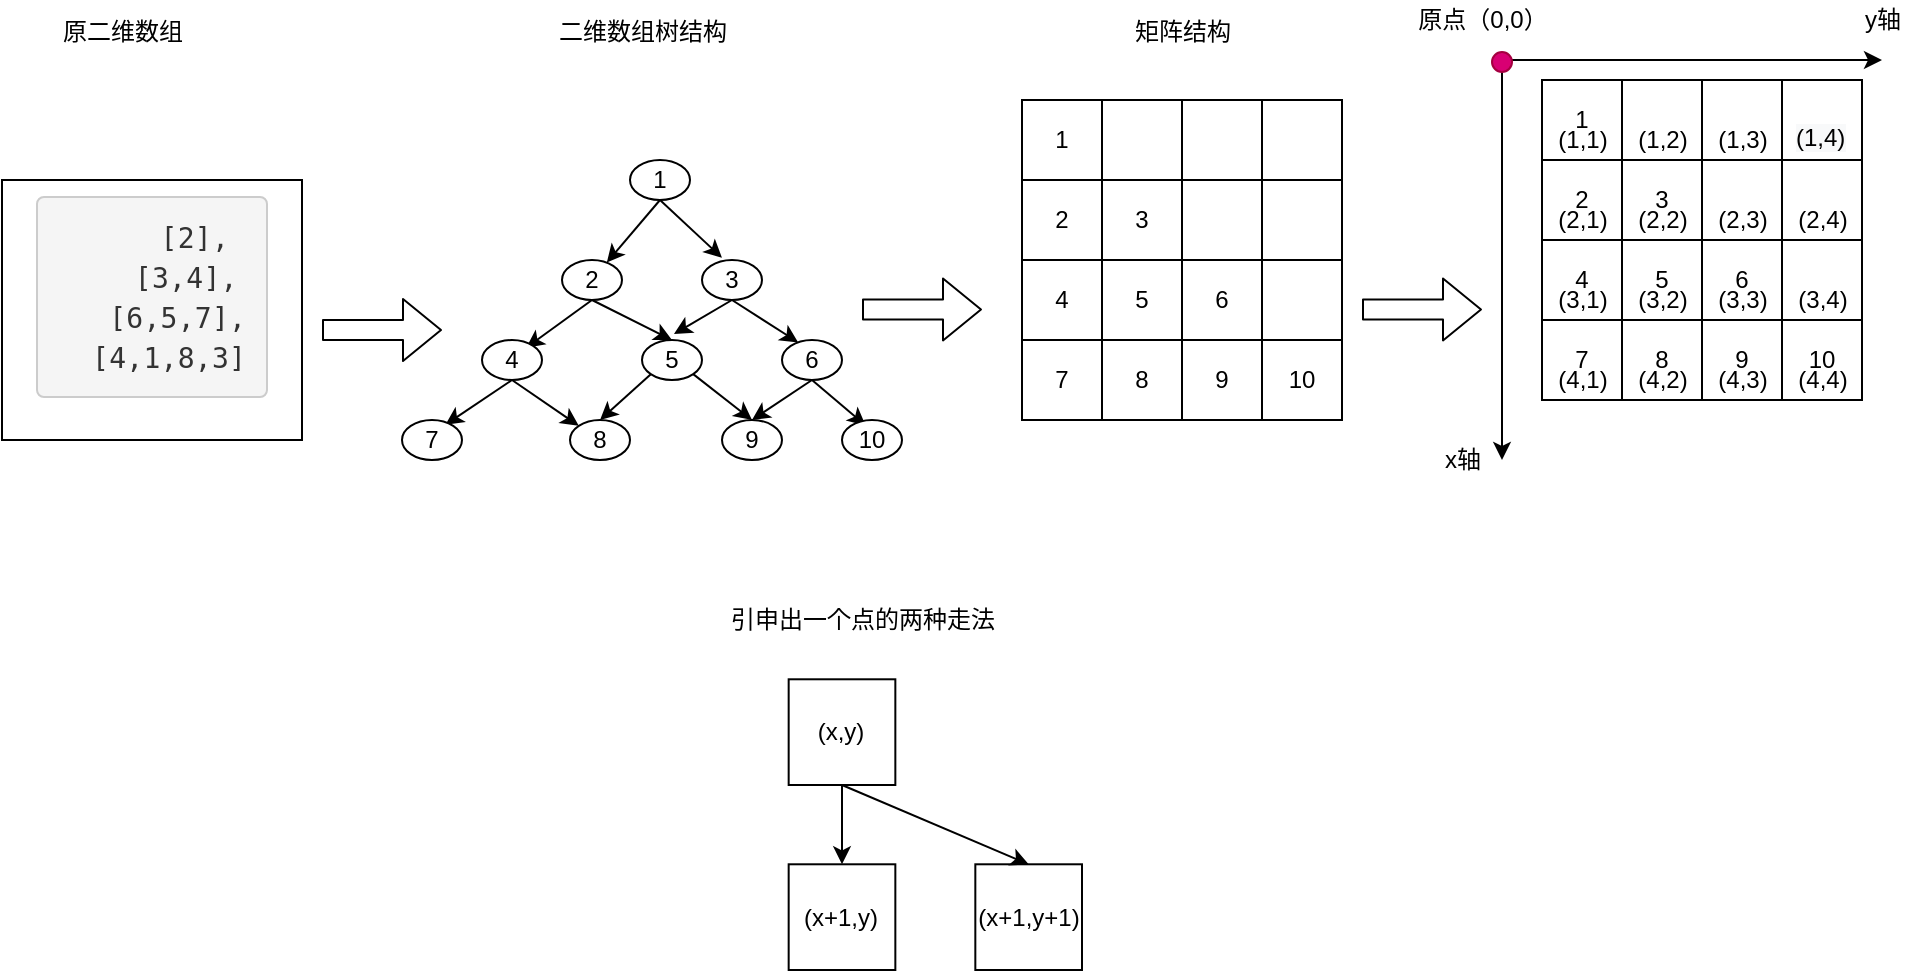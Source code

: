 <mxfile version="14.6.13" type="device" pages="7"><diagram id="IVwWzFl-_ZlBbEKm8mrB" name="数字三角形"><mxGraphModel dx="1040" dy="807" grid="1" gridSize="10" guides="1" tooltips="1" connect="1" arrows="1" fold="1" page="1" pageScale="1" pageWidth="827" pageHeight="1169" math="0" shadow="0"><root><mxCell id="0"/><mxCell id="1" parent="0"/><mxCell id="NeOS7GdRZo2y41dtiDeV-24" style="edgeStyle=none;rounded=0;orthogonalLoop=1;jettySize=auto;html=1;exitX=0.5;exitY=1;exitDx=0;exitDy=0;entryX=0.27;entryY=0.06;entryDx=0;entryDy=0;entryPerimeter=0;" parent="1" source="NeOS7GdRZo2y41dtiDeV-5" target="NeOS7GdRZo2y41dtiDeV-10" edge="1"><mxGeometry relative="1" as="geometry"/></mxCell><mxCell id="NeOS7GdRZo2y41dtiDeV-27" style="edgeStyle=none;rounded=0;orthogonalLoop=1;jettySize=auto;html=1;exitX=0.5;exitY=1;exitDx=0;exitDy=0;" parent="1" source="NeOS7GdRZo2y41dtiDeV-5" edge="1"><mxGeometry relative="1" as="geometry"><mxPoint x="416" y="287" as="targetPoint"/></mxGeometry></mxCell><mxCell id="NeOS7GdRZo2y41dtiDeV-5" value="3" style="ellipse;whiteSpace=wrap;html=1;" parent="1" vertex="1"><mxGeometry x="430" y="250" width="30" height="20" as="geometry"/></mxCell><mxCell id="NeOS7GdRZo2y41dtiDeV-17" style="edgeStyle=none;rounded=0;orthogonalLoop=1;jettySize=auto;html=1;exitX=0.5;exitY=1;exitDx=0;exitDy=0;" parent="1" source="NeOS7GdRZo2y41dtiDeV-6" target="NeOS7GdRZo2y41dtiDeV-7" edge="1"><mxGeometry relative="1" as="geometry"/></mxCell><mxCell id="NeOS7GdRZo2y41dtiDeV-23" style="edgeStyle=none;rounded=0;orthogonalLoop=1;jettySize=auto;html=1;exitX=0.5;exitY=1;exitDx=0;exitDy=0;entryX=0.333;entryY=-0.055;entryDx=0;entryDy=0;entryPerimeter=0;" parent="1" source="NeOS7GdRZo2y41dtiDeV-6" target="NeOS7GdRZo2y41dtiDeV-5" edge="1"><mxGeometry relative="1" as="geometry"/></mxCell><mxCell id="NeOS7GdRZo2y41dtiDeV-6" value="1" style="ellipse;whiteSpace=wrap;html=1;" parent="1" vertex="1"><mxGeometry x="394" y="200" width="30" height="20" as="geometry"/></mxCell><mxCell id="NeOS7GdRZo2y41dtiDeV-19" style="edgeStyle=none;rounded=0;orthogonalLoop=1;jettySize=auto;html=1;exitX=0.5;exitY=1;exitDx=0;exitDy=0;entryX=0.737;entryY=0.193;entryDx=0;entryDy=0;entryPerimeter=0;" parent="1" source="NeOS7GdRZo2y41dtiDeV-7" target="NeOS7GdRZo2y41dtiDeV-8" edge="1"><mxGeometry relative="1" as="geometry"/></mxCell><mxCell id="NeOS7GdRZo2y41dtiDeV-22" style="edgeStyle=none;rounded=0;orthogonalLoop=1;jettySize=auto;html=1;exitX=0.5;exitY=1;exitDx=0;exitDy=0;entryX=0.5;entryY=0;entryDx=0;entryDy=0;" parent="1" source="NeOS7GdRZo2y41dtiDeV-7" target="NeOS7GdRZo2y41dtiDeV-9" edge="1"><mxGeometry relative="1" as="geometry"/></mxCell><mxCell id="NeOS7GdRZo2y41dtiDeV-7" value="2" style="ellipse;whiteSpace=wrap;html=1;" parent="1" vertex="1"><mxGeometry x="360" y="250" width="30" height="20" as="geometry"/></mxCell><mxCell id="NeOS7GdRZo2y41dtiDeV-20" style="edgeStyle=none;rounded=0;orthogonalLoop=1;jettySize=auto;html=1;exitX=0.5;exitY=1;exitDx=0;exitDy=0;entryX=0.724;entryY=0.117;entryDx=0;entryDy=0;entryPerimeter=0;" parent="1" source="NeOS7GdRZo2y41dtiDeV-8" target="NeOS7GdRZo2y41dtiDeV-14" edge="1"><mxGeometry relative="1" as="geometry"/></mxCell><mxCell id="NeOS7GdRZo2y41dtiDeV-21" style="edgeStyle=none;rounded=0;orthogonalLoop=1;jettySize=auto;html=1;exitX=0.5;exitY=1;exitDx=0;exitDy=0;entryX=0;entryY=0;entryDx=0;entryDy=0;" parent="1" source="NeOS7GdRZo2y41dtiDeV-8" target="NeOS7GdRZo2y41dtiDeV-13" edge="1"><mxGeometry relative="1" as="geometry"/></mxCell><mxCell id="NeOS7GdRZo2y41dtiDeV-8" value="4" style="ellipse;whiteSpace=wrap;html=1;" parent="1" vertex="1"><mxGeometry x="320" y="290" width="30" height="20" as="geometry"/></mxCell><mxCell id="NeOS7GdRZo2y41dtiDeV-25" style="edgeStyle=none;rounded=0;orthogonalLoop=1;jettySize=auto;html=1;exitX=1;exitY=1;exitDx=0;exitDy=0;entryX=0.5;entryY=0;entryDx=0;entryDy=0;" parent="1" source="NeOS7GdRZo2y41dtiDeV-9" target="NeOS7GdRZo2y41dtiDeV-11" edge="1"><mxGeometry relative="1" as="geometry"/></mxCell><mxCell id="NeOS7GdRZo2y41dtiDeV-26" style="edgeStyle=none;rounded=0;orthogonalLoop=1;jettySize=auto;html=1;exitX=0;exitY=1;exitDx=0;exitDy=0;entryX=0.5;entryY=0;entryDx=0;entryDy=0;" parent="1" source="NeOS7GdRZo2y41dtiDeV-9" target="NeOS7GdRZo2y41dtiDeV-13" edge="1"><mxGeometry relative="1" as="geometry"/></mxCell><mxCell id="NeOS7GdRZo2y41dtiDeV-9" value="5" style="ellipse;whiteSpace=wrap;html=1;" parent="1" vertex="1"><mxGeometry x="400" y="290" width="30" height="20" as="geometry"/></mxCell><mxCell id="NeOS7GdRZo2y41dtiDeV-29" style="edgeStyle=none;rounded=0;orthogonalLoop=1;jettySize=auto;html=1;exitX=0.5;exitY=1;exitDx=0;exitDy=0;entryX=0.5;entryY=0;entryDx=0;entryDy=0;" parent="1" source="NeOS7GdRZo2y41dtiDeV-10" target="NeOS7GdRZo2y41dtiDeV-11" edge="1"><mxGeometry relative="1" as="geometry"/></mxCell><mxCell id="NeOS7GdRZo2y41dtiDeV-30" style="edgeStyle=none;rounded=0;orthogonalLoop=1;jettySize=auto;html=1;exitX=0.5;exitY=1;exitDx=0;exitDy=0;entryX=0.394;entryY=0.136;entryDx=0;entryDy=0;entryPerimeter=0;" parent="1" source="NeOS7GdRZo2y41dtiDeV-10" target="NeOS7GdRZo2y41dtiDeV-12" edge="1"><mxGeometry relative="1" as="geometry"/></mxCell><mxCell id="NeOS7GdRZo2y41dtiDeV-10" value="6" style="ellipse;whiteSpace=wrap;html=1;" parent="1" vertex="1"><mxGeometry x="470" y="290" width="30" height="20" as="geometry"/></mxCell><mxCell id="NeOS7GdRZo2y41dtiDeV-11" value="9" style="ellipse;whiteSpace=wrap;html=1;" parent="1" vertex="1"><mxGeometry x="440" y="330" width="30" height="20" as="geometry"/></mxCell><mxCell id="NeOS7GdRZo2y41dtiDeV-12" value="10" style="ellipse;whiteSpace=wrap;html=1;" parent="1" vertex="1"><mxGeometry x="500" y="330" width="30" height="20" as="geometry"/></mxCell><mxCell id="NeOS7GdRZo2y41dtiDeV-13" value="8" style="ellipse;whiteSpace=wrap;html=1;" parent="1" vertex="1"><mxGeometry x="364" y="330" width="30" height="20" as="geometry"/></mxCell><mxCell id="NeOS7GdRZo2y41dtiDeV-14" value="7" style="ellipse;whiteSpace=wrap;html=1;" parent="1" vertex="1"><mxGeometry x="280" y="330" width="30" height="20" as="geometry"/></mxCell><mxCell id="NeOS7GdRZo2y41dtiDeV-15" value="原二维数组" style="text;html=1;align=center;verticalAlign=middle;resizable=0;points=[];autosize=1;strokeColor=none;" parent="1" vertex="1"><mxGeometry x="100" y="126" width="80" height="20" as="geometry"/></mxCell><mxCell id="NeOS7GdRZo2y41dtiDeV-16" value="&lt;pre style=&quot;box-sizing: border-box ; overflow: auto ; font-family: , &amp;#34;consolas&amp;#34; , &amp;#34;liberation mono&amp;#34; , &amp;#34;menlo&amp;#34; , &amp;#34;courier&amp;#34; , monospace ; font-size: 14px ; padding: 9.5px ; margin-top: 0px ; margin-bottom: 1em ; line-height: 1.429 ; color: rgb(51 , 51 , 51) ; word-break: break-all ; overflow-wrap: break-word ; background-color: rgb(245 , 245 , 245) ; border: 1px solid rgb(204 , 204 , 204) ; border-radius: 4px ; letter-spacing: 0.14px&quot;&gt;&lt;code style=&quot;box-sizing: border-box ; font-family: , &amp;#34;consolas&amp;#34; , &amp;#34;liberation mono&amp;#34; , &amp;#34;menlo&amp;#34; , &amp;#34;courier&amp;#34; , monospace ; font-size: inherit ; padding: 0px ; color: inherit ; background-color: transparent ; border-radius: 0px&quot;&gt;     [2],&lt;br&gt;    [3,4],&lt;br&gt;   [6,5,7],&lt;br&gt;  [4,1,8,3]&lt;/code&gt;&lt;/pre&gt;" style="rounded=0;whiteSpace=wrap;html=1;align=center;" parent="1" vertex="1"><mxGeometry x="80" y="210" width="150" height="130" as="geometry"/></mxCell><mxCell id="NeOS7GdRZo2y41dtiDeV-31" value="" style="shape=flexArrow;endArrow=classic;html=1;" parent="1" edge="1"><mxGeometry width="50" height="50" relative="1" as="geometry"><mxPoint x="240" y="285" as="sourcePoint"/><mxPoint x="300" y="285" as="targetPoint"/></mxGeometry></mxCell><mxCell id="NeOS7GdRZo2y41dtiDeV-114" value="" style="group" parent="1" vertex="1" connectable="0"><mxGeometry x="590" y="170" width="160" height="160" as="geometry"/></mxCell><mxCell id="NeOS7GdRZo2y41dtiDeV-90" value="1" style="rounded=0;whiteSpace=wrap;html=1;" parent="NeOS7GdRZo2y41dtiDeV-114" vertex="1"><mxGeometry width="40" height="40" as="geometry"/></mxCell><mxCell id="NeOS7GdRZo2y41dtiDeV-92" value="" style="rounded=0;whiteSpace=wrap;html=1;" parent="NeOS7GdRZo2y41dtiDeV-114" vertex="1"><mxGeometry x="40" width="40" height="40" as="geometry"/></mxCell><mxCell id="NeOS7GdRZo2y41dtiDeV-93" value="" style="rounded=0;whiteSpace=wrap;html=1;" parent="NeOS7GdRZo2y41dtiDeV-114" vertex="1"><mxGeometry x="80" width="40" height="40" as="geometry"/></mxCell><mxCell id="NeOS7GdRZo2y41dtiDeV-94" value="" style="rounded=0;whiteSpace=wrap;html=1;" parent="NeOS7GdRZo2y41dtiDeV-114" vertex="1"><mxGeometry x="120" width="40" height="40" as="geometry"/></mxCell><mxCell id="NeOS7GdRZo2y41dtiDeV-96" value="2" style="rounded=0;whiteSpace=wrap;html=1;" parent="NeOS7GdRZo2y41dtiDeV-114" vertex="1"><mxGeometry y="40" width="40" height="40" as="geometry"/></mxCell><mxCell id="NeOS7GdRZo2y41dtiDeV-97" value="3" style="rounded=0;whiteSpace=wrap;html=1;" parent="NeOS7GdRZo2y41dtiDeV-114" vertex="1"><mxGeometry x="40" y="40" width="40" height="40" as="geometry"/></mxCell><mxCell id="NeOS7GdRZo2y41dtiDeV-98" value="" style="rounded=0;whiteSpace=wrap;html=1;" parent="NeOS7GdRZo2y41dtiDeV-114" vertex="1"><mxGeometry x="80" y="40" width="40" height="40" as="geometry"/></mxCell><mxCell id="NeOS7GdRZo2y41dtiDeV-99" value="" style="rounded=0;whiteSpace=wrap;html=1;" parent="NeOS7GdRZo2y41dtiDeV-114" vertex="1"><mxGeometry x="120" y="40" width="40" height="40" as="geometry"/></mxCell><mxCell id="NeOS7GdRZo2y41dtiDeV-100" value="4" style="rounded=0;whiteSpace=wrap;html=1;" parent="NeOS7GdRZo2y41dtiDeV-114" vertex="1"><mxGeometry y="80" width="40" height="40" as="geometry"/></mxCell><mxCell id="NeOS7GdRZo2y41dtiDeV-101" value="5" style="rounded=0;whiteSpace=wrap;html=1;" parent="NeOS7GdRZo2y41dtiDeV-114" vertex="1"><mxGeometry x="40" y="80" width="40" height="40" as="geometry"/></mxCell><mxCell id="NeOS7GdRZo2y41dtiDeV-102" value="6" style="rounded=0;whiteSpace=wrap;html=1;" parent="NeOS7GdRZo2y41dtiDeV-114" vertex="1"><mxGeometry x="80" y="80" width="40" height="40" as="geometry"/></mxCell><mxCell id="NeOS7GdRZo2y41dtiDeV-103" value="" style="rounded=0;whiteSpace=wrap;html=1;" parent="NeOS7GdRZo2y41dtiDeV-114" vertex="1"><mxGeometry x="120" y="80" width="40" height="40" as="geometry"/></mxCell><mxCell id="NeOS7GdRZo2y41dtiDeV-104" value="7" style="rounded=0;whiteSpace=wrap;html=1;" parent="NeOS7GdRZo2y41dtiDeV-114" vertex="1"><mxGeometry y="120" width="40" height="40" as="geometry"/></mxCell><mxCell id="NeOS7GdRZo2y41dtiDeV-105" value="8" style="rounded=0;whiteSpace=wrap;html=1;" parent="NeOS7GdRZo2y41dtiDeV-114" vertex="1"><mxGeometry x="40" y="120" width="40" height="40" as="geometry"/></mxCell><mxCell id="NeOS7GdRZo2y41dtiDeV-106" value="9" style="rounded=0;whiteSpace=wrap;html=1;" parent="NeOS7GdRZo2y41dtiDeV-114" vertex="1"><mxGeometry x="80" y="120" width="40" height="40" as="geometry"/></mxCell><mxCell id="NeOS7GdRZo2y41dtiDeV-107" value="10" style="rounded=0;whiteSpace=wrap;html=1;" parent="NeOS7GdRZo2y41dtiDeV-114" vertex="1"><mxGeometry x="120" y="120" width="40" height="40" as="geometry"/></mxCell><mxCell id="NeOS7GdRZo2y41dtiDeV-132" value="" style="shape=flexArrow;endArrow=classic;html=1;" parent="1" edge="1"><mxGeometry width="50" height="50" relative="1" as="geometry"><mxPoint x="510" y="274.71" as="sourcePoint"/><mxPoint x="570" y="274.71" as="targetPoint"/></mxGeometry></mxCell><mxCell id="NeOS7GdRZo2y41dtiDeV-133" value="" style="shape=flexArrow;endArrow=classic;html=1;" parent="1" edge="1"><mxGeometry width="50" height="50" relative="1" as="geometry"><mxPoint x="760" y="274.71" as="sourcePoint"/><mxPoint x="820" y="274.71" as="targetPoint"/></mxGeometry></mxCell><mxCell id="NeOS7GdRZo2y41dtiDeV-159" value="二维数组树结构" style="text;html=1;align=center;verticalAlign=middle;resizable=0;points=[];autosize=1;strokeColor=none;" parent="1" vertex="1"><mxGeometry x="350" y="126" width="100" height="20" as="geometry"/></mxCell><mxCell id="NeOS7GdRZo2y41dtiDeV-160" value="矩阵结构" style="text;html=1;align=center;verticalAlign=middle;resizable=0;points=[];autosize=1;strokeColor=none;" parent="1" vertex="1"><mxGeometry x="640" y="126" width="60" height="20" as="geometry"/></mxCell><mxCell id="NeOS7GdRZo2y41dtiDeV-161" value="" style="group" parent="1" vertex="1" connectable="0"><mxGeometry x="400" y="420" width="220" height="185" as="geometry"/></mxCell><mxCell id="NeOS7GdRZo2y41dtiDeV-150" value="引申出一个点的两种走法" style="text;html=1;align=center;verticalAlign=middle;resizable=0;points=[];autosize=1;strokeColor=none;" parent="NeOS7GdRZo2y41dtiDeV-161" vertex="1"><mxGeometry x="35" width="150" height="20" as="geometry"/></mxCell><mxCell id="NeOS7GdRZo2y41dtiDeV-153" value="(x,y)" style="rounded=0;whiteSpace=wrap;html=1;" parent="NeOS7GdRZo2y41dtiDeV-161" vertex="1"><mxGeometry x="73.333" y="39.643" width="53.333" height="52.857" as="geometry"/></mxCell><mxCell id="NeOS7GdRZo2y41dtiDeV-155" value="(x+1,y)" style="rounded=0;whiteSpace=wrap;html=1;" parent="NeOS7GdRZo2y41dtiDeV-161" vertex="1"><mxGeometry x="73.333" y="132.143" width="53.333" height="52.857" as="geometry"/></mxCell><mxCell id="NeOS7GdRZo2y41dtiDeV-157" style="edgeStyle=none;rounded=0;orthogonalLoop=1;jettySize=auto;html=1;exitX=0.5;exitY=1;exitDx=0;exitDy=0;entryX=0.5;entryY=0;entryDx=0;entryDy=0;" parent="NeOS7GdRZo2y41dtiDeV-161" source="NeOS7GdRZo2y41dtiDeV-153" target="NeOS7GdRZo2y41dtiDeV-155" edge="1"><mxGeometry relative="1" as="geometry"/></mxCell><mxCell id="NeOS7GdRZo2y41dtiDeV-156" value="(x+1,y+1)" style="rounded=0;whiteSpace=wrap;html=1;" parent="NeOS7GdRZo2y41dtiDeV-161" vertex="1"><mxGeometry x="166.667" y="132.143" width="53.333" height="52.857" as="geometry"/></mxCell><mxCell id="NeOS7GdRZo2y41dtiDeV-158" style="edgeStyle=none;rounded=0;orthogonalLoop=1;jettySize=auto;html=1;exitX=0.5;exitY=1;exitDx=0;exitDy=0;entryX=0.5;entryY=0;entryDx=0;entryDy=0;" parent="NeOS7GdRZo2y41dtiDeV-161" source="NeOS7GdRZo2y41dtiDeV-153" target="NeOS7GdRZo2y41dtiDeV-156" edge="1"><mxGeometry relative="1" as="geometry"/></mxCell><mxCell id="Q709SzNn9WRK_hBC02Da-1" value="" style="group" parent="1" vertex="1" connectable="0"><mxGeometry x="780" y="120" width="255" height="240" as="geometry"/></mxCell><mxCell id="NeOS7GdRZo2y41dtiDeV-108" value="" style="endArrow=classic;html=1;" parent="Q709SzNn9WRK_hBC02Da-1" edge="1"><mxGeometry width="50" height="50" relative="1" as="geometry"><mxPoint x="50" y="30" as="sourcePoint"/><mxPoint x="240" y="30" as="targetPoint"/></mxGeometry></mxCell><mxCell id="NeOS7GdRZo2y41dtiDeV-109" value="" style="endArrow=classic;html=1;" parent="Q709SzNn9WRK_hBC02Da-1" edge="1"><mxGeometry width="50" height="50" relative="1" as="geometry"><mxPoint x="50" y="30" as="sourcePoint"/><mxPoint x="50" y="230" as="targetPoint"/></mxGeometry></mxCell><mxCell id="NeOS7GdRZo2y41dtiDeV-110" value="y轴" style="text;html=1;align=center;verticalAlign=middle;resizable=0;points=[];autosize=1;strokeColor=none;" parent="Q709SzNn9WRK_hBC02Da-1" vertex="1"><mxGeometry x="225" width="30" height="20" as="geometry"/></mxCell><mxCell id="NeOS7GdRZo2y41dtiDeV-111" value="x轴" style="text;html=1;align=center;verticalAlign=middle;resizable=0;points=[];autosize=1;strokeColor=none;" parent="Q709SzNn9WRK_hBC02Da-1" vertex="1"><mxGeometry x="15" y="220" width="30" height="20" as="geometry"/></mxCell><mxCell id="NeOS7GdRZo2y41dtiDeV-112" value="原点（0,0）" style="text;html=1;align=center;verticalAlign=middle;resizable=0;points=[];autosize=1;strokeColor=none;" parent="Q709SzNn9WRK_hBC02Da-1" vertex="1"><mxGeometry width="80" height="20" as="geometry"/></mxCell><mxCell id="NeOS7GdRZo2y41dtiDeV-113" value="" style="ellipse;whiteSpace=wrap;html=1;aspect=fixed;fillColor=#d80073;strokeColor=#A50040;fontColor=#ffffff;" parent="Q709SzNn9WRK_hBC02Da-1" vertex="1"><mxGeometry x="45" y="26" width="10" height="10" as="geometry"/></mxCell><mxCell id="NeOS7GdRZo2y41dtiDeV-115" value="" style="group" parent="Q709SzNn9WRK_hBC02Da-1" vertex="1" connectable="0"><mxGeometry x="70" y="40" width="170" height="160" as="geometry"/></mxCell><mxCell id="NeOS7GdRZo2y41dtiDeV-116" value="1" style="rounded=0;whiteSpace=wrap;html=1;" parent="NeOS7GdRZo2y41dtiDeV-115" vertex="1"><mxGeometry width="40" height="40" as="geometry"/></mxCell><mxCell id="NeOS7GdRZo2y41dtiDeV-117" value="" style="rounded=0;whiteSpace=wrap;html=1;" parent="NeOS7GdRZo2y41dtiDeV-115" vertex="1"><mxGeometry x="40" width="40" height="40" as="geometry"/></mxCell><mxCell id="NeOS7GdRZo2y41dtiDeV-118" value="" style="rounded=0;whiteSpace=wrap;html=1;" parent="NeOS7GdRZo2y41dtiDeV-115" vertex="1"><mxGeometry x="80" width="40" height="40" as="geometry"/></mxCell><mxCell id="NeOS7GdRZo2y41dtiDeV-119" value="" style="rounded=0;whiteSpace=wrap;html=1;" parent="NeOS7GdRZo2y41dtiDeV-115" vertex="1"><mxGeometry x="120" width="40" height="40" as="geometry"/></mxCell><mxCell id="NeOS7GdRZo2y41dtiDeV-120" value="2" style="rounded=0;whiteSpace=wrap;html=1;" parent="NeOS7GdRZo2y41dtiDeV-115" vertex="1"><mxGeometry y="40" width="40" height="40" as="geometry"/></mxCell><mxCell id="NeOS7GdRZo2y41dtiDeV-121" value="3" style="rounded=0;whiteSpace=wrap;html=1;" parent="NeOS7GdRZo2y41dtiDeV-115" vertex="1"><mxGeometry x="40" y="40" width="40" height="40" as="geometry"/></mxCell><mxCell id="NeOS7GdRZo2y41dtiDeV-122" value="" style="rounded=0;whiteSpace=wrap;html=1;" parent="NeOS7GdRZo2y41dtiDeV-115" vertex="1"><mxGeometry x="80" y="40" width="40" height="40" as="geometry"/></mxCell><mxCell id="NeOS7GdRZo2y41dtiDeV-123" value="" style="rounded=0;whiteSpace=wrap;html=1;" parent="NeOS7GdRZo2y41dtiDeV-115" vertex="1"><mxGeometry x="120" y="40" width="40" height="40" as="geometry"/></mxCell><mxCell id="NeOS7GdRZo2y41dtiDeV-124" value="4" style="rounded=0;whiteSpace=wrap;html=1;" parent="NeOS7GdRZo2y41dtiDeV-115" vertex="1"><mxGeometry y="80" width="40" height="40" as="geometry"/></mxCell><mxCell id="NeOS7GdRZo2y41dtiDeV-125" value="5" style="rounded=0;whiteSpace=wrap;html=1;" parent="NeOS7GdRZo2y41dtiDeV-115" vertex="1"><mxGeometry x="40" y="80" width="40" height="40" as="geometry"/></mxCell><mxCell id="NeOS7GdRZo2y41dtiDeV-126" value="6" style="rounded=0;whiteSpace=wrap;html=1;" parent="NeOS7GdRZo2y41dtiDeV-115" vertex="1"><mxGeometry x="80" y="80" width="40" height="40" as="geometry"/></mxCell><mxCell id="NeOS7GdRZo2y41dtiDeV-127" value="" style="rounded=0;whiteSpace=wrap;html=1;" parent="NeOS7GdRZo2y41dtiDeV-115" vertex="1"><mxGeometry x="120" y="80" width="40" height="40" as="geometry"/></mxCell><mxCell id="NeOS7GdRZo2y41dtiDeV-128" value="7" style="rounded=0;whiteSpace=wrap;html=1;" parent="NeOS7GdRZo2y41dtiDeV-115" vertex="1"><mxGeometry y="120" width="40" height="40" as="geometry"/></mxCell><mxCell id="NeOS7GdRZo2y41dtiDeV-129" value="8" style="rounded=0;whiteSpace=wrap;html=1;" parent="NeOS7GdRZo2y41dtiDeV-115" vertex="1"><mxGeometry x="40" y="120" width="40" height="40" as="geometry"/></mxCell><mxCell id="NeOS7GdRZo2y41dtiDeV-130" value="9" style="rounded=0;whiteSpace=wrap;html=1;" parent="NeOS7GdRZo2y41dtiDeV-115" vertex="1"><mxGeometry x="80" y="120" width="40" height="40" as="geometry"/></mxCell><mxCell id="NeOS7GdRZo2y41dtiDeV-131" value="10" style="rounded=0;whiteSpace=wrap;html=1;" parent="NeOS7GdRZo2y41dtiDeV-115" vertex="1"><mxGeometry x="120" y="120" width="40" height="40" as="geometry"/></mxCell><mxCell id="NeOS7GdRZo2y41dtiDeV-134" value="(1,1)" style="text;html=1;align=center;verticalAlign=middle;resizable=0;points=[];autosize=1;strokeColor=none;" parent="NeOS7GdRZo2y41dtiDeV-115" vertex="1"><mxGeometry y="20" width="40" height="20" as="geometry"/></mxCell><mxCell id="NeOS7GdRZo2y41dtiDeV-135" value="(2,1)" style="text;html=1;align=center;verticalAlign=middle;resizable=0;points=[];autosize=1;strokeColor=none;" parent="NeOS7GdRZo2y41dtiDeV-115" vertex="1"><mxGeometry y="60" width="40" height="20" as="geometry"/></mxCell><mxCell id="NeOS7GdRZo2y41dtiDeV-136" value="(2,2)" style="text;html=1;align=center;verticalAlign=middle;resizable=0;points=[];autosize=1;strokeColor=none;" parent="NeOS7GdRZo2y41dtiDeV-115" vertex="1"><mxGeometry x="40" y="60" width="40" height="20" as="geometry"/></mxCell><mxCell id="NeOS7GdRZo2y41dtiDeV-137" value="(1,2)" style="text;html=1;align=center;verticalAlign=middle;resizable=0;points=[];autosize=1;strokeColor=none;" parent="NeOS7GdRZo2y41dtiDeV-115" vertex="1"><mxGeometry x="40" y="20" width="40" height="20" as="geometry"/></mxCell><mxCell id="NeOS7GdRZo2y41dtiDeV-138" value="(1,3)" style="text;html=1;align=center;verticalAlign=middle;resizable=0;points=[];autosize=1;strokeColor=none;" parent="NeOS7GdRZo2y41dtiDeV-115" vertex="1"><mxGeometry x="80" y="20" width="40" height="20" as="geometry"/></mxCell><mxCell id="NeOS7GdRZo2y41dtiDeV-139" value="&lt;span style=&quot;color: rgb(0 , 0 , 0) ; font-family: &amp;#34;helvetica&amp;#34; ; font-size: 12px ; font-style: normal ; font-weight: 400 ; letter-spacing: normal ; text-align: center ; text-indent: 0px ; text-transform: none ; word-spacing: 0px ; background-color: rgb(248 , 249 , 250) ; display: inline ; float: none&quot;&gt;(1,4)&lt;/span&gt;" style="text;whiteSpace=wrap;html=1;" parent="NeOS7GdRZo2y41dtiDeV-115" vertex="1"><mxGeometry x="125" y="15" width="30" height="25" as="geometry"/></mxCell><mxCell id="NeOS7GdRZo2y41dtiDeV-140" value="(2,3)" style="text;html=1;align=center;verticalAlign=middle;resizable=0;points=[];autosize=1;strokeColor=none;" parent="NeOS7GdRZo2y41dtiDeV-115" vertex="1"><mxGeometry x="80" y="60" width="40" height="20" as="geometry"/></mxCell><mxCell id="NeOS7GdRZo2y41dtiDeV-141" value="(2,4)" style="text;html=1;align=center;verticalAlign=middle;resizable=0;points=[];autosize=1;strokeColor=none;" parent="NeOS7GdRZo2y41dtiDeV-115" vertex="1"><mxGeometry x="120" y="60" width="40" height="20" as="geometry"/></mxCell><mxCell id="NeOS7GdRZo2y41dtiDeV-142" value="(3,1)" style="text;html=1;align=center;verticalAlign=middle;resizable=0;points=[];autosize=1;strokeColor=none;" parent="NeOS7GdRZo2y41dtiDeV-115" vertex="1"><mxGeometry y="100" width="40" height="20" as="geometry"/></mxCell><mxCell id="NeOS7GdRZo2y41dtiDeV-143" value="(3,2)" style="text;html=1;align=center;verticalAlign=middle;resizable=0;points=[];autosize=1;strokeColor=none;" parent="NeOS7GdRZo2y41dtiDeV-115" vertex="1"><mxGeometry x="40" y="100" width="40" height="20" as="geometry"/></mxCell><mxCell id="NeOS7GdRZo2y41dtiDeV-144" value="(3,3)" style="text;html=1;align=center;verticalAlign=middle;resizable=0;points=[];autosize=1;strokeColor=none;" parent="NeOS7GdRZo2y41dtiDeV-115" vertex="1"><mxGeometry x="80" y="100" width="40" height="20" as="geometry"/></mxCell><mxCell id="NeOS7GdRZo2y41dtiDeV-145" value="(3,4)" style="text;html=1;align=center;verticalAlign=middle;resizable=0;points=[];autosize=1;strokeColor=none;" parent="NeOS7GdRZo2y41dtiDeV-115" vertex="1"><mxGeometry x="120" y="100" width="40" height="20" as="geometry"/></mxCell><mxCell id="NeOS7GdRZo2y41dtiDeV-146" value="(4,1)" style="text;html=1;align=center;verticalAlign=middle;resizable=0;points=[];autosize=1;strokeColor=none;" parent="NeOS7GdRZo2y41dtiDeV-115" vertex="1"><mxGeometry y="140" width="40" height="20" as="geometry"/></mxCell><mxCell id="NeOS7GdRZo2y41dtiDeV-147" value="(4,2)" style="text;html=1;align=center;verticalAlign=middle;resizable=0;points=[];autosize=1;strokeColor=none;" parent="NeOS7GdRZo2y41dtiDeV-115" vertex="1"><mxGeometry x="40" y="140" width="40" height="20" as="geometry"/></mxCell><mxCell id="NeOS7GdRZo2y41dtiDeV-148" value="(4,3)" style="text;html=1;align=center;verticalAlign=middle;resizable=0;points=[];autosize=1;strokeColor=none;" parent="NeOS7GdRZo2y41dtiDeV-115" vertex="1"><mxGeometry x="80" y="140" width="40" height="20" as="geometry"/></mxCell><mxCell id="NeOS7GdRZo2y41dtiDeV-149" value="(4,4)" style="text;html=1;align=center;verticalAlign=middle;resizable=0;points=[];autosize=1;strokeColor=none;" parent="NeOS7GdRZo2y41dtiDeV-115" vertex="1"><mxGeometry x="120" y="140" width="40" height="20" as="geometry"/></mxCell></root></mxGraphModel></diagram><diagram id="r2jCsj_m9bdEypILKQ_7" name="爬楼梯"><mxGraphModel dx="1551" dy="2353" grid="1" gridSize="10" guides="1" tooltips="1" connect="1" arrows="1" fold="1" page="1" pageScale="1" pageWidth="1600" pageHeight="1200" math="0" shadow="0">&#xa;            <root>&#xa;                <mxCell id="RcyuESN9ojETPORqFMj_-0"/>&#xa;                <mxCell id="RcyuESN9ojETPORqFMj_-1" parent="RcyuESN9ojETPORqFMj_-0"/>&#xa;                <mxCell id="45ZEKuAsBTcAobPOsOcE-2" value="" style="rounded=0;whiteSpace=wrap;html=1;fontSize=14;" vertex="1" parent="RcyuESN9ojETPORqFMj_-1">&#xa;                    <mxGeometry x="10" y="250" width="240" height="180" as="geometry"/>&#xa;                </mxCell>&#xa;                <mxCell id="45ZEKuAsBTcAobPOsOcE-0" value="" style="shape=image;verticalLabelPosition=bottom;labelBackgroundColor=#ffffff;verticalAlign=top;aspect=fixed;imageAspect=0;image=https://pic.leetcode-cn.com/1624711685-EPlAtv-image.png;fontSize=14;" vertex="1" parent="RcyuESN9ojETPORqFMj_-1">&#xa;                    <mxGeometry x="26.53" y="259.58" width="206.93" height="150.42" as="geometry"/>&#xa;                </mxCell>&#xa;                <mxCell id="45ZEKuAsBTcAobPOsOcE-5" value="" style="rounded=0;whiteSpace=wrap;html=1;fontSize=14;" vertex="1" parent="RcyuESN9ojETPORqFMj_-1">&#xa;                    <mxGeometry x="490" y="-120" width="240" height="550" as="geometry"/>&#xa;                </mxCell>&#xa;                <mxCell id="45ZEKuAsBTcAobPOsOcE-6" value="" style="group;fontSize=14;" vertex="1" connectable="0" parent="RcyuESN9ojETPORqFMj_-1">&#xa;                    <mxGeometry x="250" y="50" width="280" height="380" as="geometry"/>&#xa;                </mxCell>&#xa;                <mxCell id="45ZEKuAsBTcAobPOsOcE-3" value="" style="rounded=0;whiteSpace=wrap;html=1;fontSize=14;" vertex="1" parent="45ZEKuAsBTcAobPOsOcE-6">&#xa;                    <mxGeometry width="240" height="380" as="geometry"/>&#xa;                </mxCell>&#xa;                <mxCell id="45ZEKuAsBTcAobPOsOcE-1" value="" style="shape=image;verticalLabelPosition=bottom;labelBackgroundColor=#ffffff;verticalAlign=top;aspect=fixed;imageAspect=0;image=https://pic.leetcode-cn.com/1624711799-lYTGCK-image.png;fontSize=14;" vertex="1" parent="45ZEKuAsBTcAobPOsOcE-6">&#xa;                    <mxGeometry x="3" y="3" width="231.87" height="169" as="geometry"/>&#xa;                </mxCell>&#xa;                <mxCell id="45ZEKuAsBTcAobPOsOcE-4" value="" style="shape=image;verticalLabelPosition=bottom;labelBackgroundColor=#ffffff;verticalAlign=top;aspect=fixed;imageAspect=0;image=https://pic.leetcode-cn.com/1624711882-yaqSNn-image.png;fontSize=14;" vertex="1" parent="45ZEKuAsBTcAobPOsOcE-6">&#xa;                    <mxGeometry x="16.4" y="180" width="205.06" height="160" as="geometry"/>&#xa;                </mxCell>&#xa;                <mxCell id="45ZEKuAsBTcAobPOsOcE-27" value="先爬1阶，问剩余2-1=1阶怎么爬" style="text;html=1;align=center;verticalAlign=middle;resizable=0;points=[];autosize=1;strokeColor=none;fontSize=15;" vertex="1" parent="45ZEKuAsBTcAobPOsOcE-6">&#xa;                    <mxGeometry x="16.4" y="172" width="230" height="20" as="geometry"/>&#xa;                </mxCell>&#xa;                <mxCell id="45ZEKuAsBTcAobPOsOcE-28" value="先爬2阶，问剩余2-2=0阶怎么爬" style="text;html=1;align=center;verticalAlign=middle;resizable=0;points=[];autosize=1;strokeColor=none;fontSize=15;" vertex="1" parent="45ZEKuAsBTcAobPOsOcE-6">&#xa;                    <mxGeometry x="16.4" y="348" width="230" height="20" as="geometry"/>&#xa;                </mxCell>&#xa;                <mxCell id="45ZEKuAsBTcAobPOsOcE-7" value="" style="shape=image;verticalLabelPosition=bottom;labelBackgroundColor=#ffffff;verticalAlign=top;aspect=fixed;imageAspect=0;image=https://pic.leetcode-cn.com/1624712037-dIDSnJ-image.png;fontSize=14;" vertex="1" parent="RcyuESN9ojETPORqFMj_-1">&#xa;                    <mxGeometry x="523.5" y="250" width="168.54" height="139.85" as="geometry"/>&#xa;                </mxCell>&#xa;                <mxCell id="45ZEKuAsBTcAobPOsOcE-8" value="" style="shape=image;verticalLabelPosition=bottom;labelBackgroundColor=#ffffff;verticalAlign=top;aspect=fixed;imageAspect=0;image=https://pic.leetcode-cn.com/1624712145-vUPvVg-image.png;fontSize=14;" vertex="1" parent="RcyuESN9ojETPORqFMj_-1">&#xa;                    <mxGeometry x="520" y="50" width="197" height="152.5" as="geometry"/>&#xa;                </mxCell>&#xa;                <mxCell id="45ZEKuAsBTcAobPOsOcE-9" value="只有1阶台阶" style="text;html=1;align=center;verticalAlign=middle;resizable=0;points=[];autosize=1;strokeColor=none;fontSize=19;" vertex="1" parent="RcyuESN9ojETPORqFMj_-1">&#xa;                    <mxGeometry x="60" y="105" width="120" height="30" as="geometry"/>&#xa;                </mxCell>&#xa;                <mxCell id="45ZEKuAsBTcAobPOsOcE-10" value="有2阶台阶" style="text;html=1;align=center;verticalAlign=middle;resizable=0;points=[];autosize=1;strokeColor=none;fontSize=19;" vertex="1" parent="RcyuESN9ojETPORqFMj_-1">&#xa;                    <mxGeometry x="305" y="-15" width="100" height="30" as="geometry"/>&#xa;                </mxCell>&#xa;                <mxCell id="45ZEKuAsBTcAobPOsOcE-11" value="有3阶台阶" style="text;html=1;align=center;verticalAlign=middle;resizable=0;points=[];autosize=1;strokeColor=none;fontSize=19;" vertex="1" parent="RcyuESN9ojETPORqFMj_-1">&#xa;                    <mxGeometry x="555" y="-195" width="100" height="30" as="geometry"/>&#xa;                </mxCell>&#xa;                <mxCell id="45ZEKuAsBTcAobPOsOcE-12" value="先爬1阶，问剩余3-1=2阶怎么爬" style="text;html=1;align=center;verticalAlign=middle;resizable=0;points=[];autosize=1;strokeColor=none;fontSize=14;" vertex="1" parent="RcyuESN9ojETPORqFMj_-1">&#xa;                    <mxGeometry x="513.5" y="399.85" width="210" height="20" as="geometry"/>&#xa;                </mxCell>&#xa;                <mxCell id="45ZEKuAsBTcAobPOsOcE-13" value="先爬2阶，问剩余3-2=1阶怎么爬" style="text;html=1;align=center;verticalAlign=middle;resizable=0;points=[];autosize=1;strokeColor=none;fontSize=14;" vertex="1" parent="RcyuESN9ojETPORqFMj_-1">&#xa;                    <mxGeometry x="513.5" y="202.5" width="210" height="20" as="geometry"/>&#xa;                </mxCell>&#xa;                <mxCell id="45ZEKuAsBTcAobPOsOcE-14" value="" style="rounded=0;whiteSpace=wrap;html=1;fontSize=14;" vertex="1" parent="RcyuESN9ojETPORqFMj_-1">&#xa;                    <mxGeometry x="730" y="-320" width="240" height="750" as="geometry"/>&#xa;                </mxCell>&#xa;                <mxCell id="45ZEKuAsBTcAobPOsOcE-15" value="" style="shape=image;verticalLabelPosition=bottom;labelBackgroundColor=#ffffff;verticalAlign=top;aspect=fixed;imageAspect=0;image=https://pic.leetcode-cn.com/1624712226-ajRRxG-image.png;fontSize=14;" vertex="1" parent="RcyuESN9ojETPORqFMj_-1">&#xa;                    <mxGeometry x="748.46" y="245.77" width="203.07" height="154.08" as="geometry"/>&#xa;                </mxCell>&#xa;                <mxCell id="45ZEKuAsBTcAobPOsOcE-16" value="" style="shape=image;verticalLabelPosition=bottom;labelBackgroundColor=#ffffff;verticalAlign=top;aspect=fixed;imageAspect=0;image=https://pic.leetcode-cn.com/1624712267-bEBuJv-image.png;fontSize=14;" vertex="1" parent="RcyuESN9ojETPORqFMj_-1">&#xa;                    <mxGeometry x="753.5" y="60" width="193" height="145.42" as="geometry"/>&#xa;                </mxCell>&#xa;                <mxCell id="45ZEKuAsBTcAobPOsOcE-17" value="" style="rounded=0;whiteSpace=wrap;html=1;fontSize=14;" vertex="1" parent="RcyuESN9ojETPORqFMj_-1">&#xa;                    <mxGeometry x="970" y="-320" width="240" height="750" as="geometry"/>&#xa;                </mxCell>&#xa;                <mxCell id="45ZEKuAsBTcAobPOsOcE-18" value="有4阶台阶" style="text;html=1;align=center;verticalAlign=middle;resizable=0;points=[];autosize=1;strokeColor=none;fontSize=19;" vertex="1" parent="RcyuESN9ojETPORqFMj_-1">&#xa;                    <mxGeometry x="795" y="-385" width="100" height="30" as="geometry"/>&#xa;                </mxCell>&#xa;                <mxCell id="45ZEKuAsBTcAobPOsOcE-19" value="有n阶台阶" style="text;html=1;align=center;verticalAlign=middle;resizable=0;points=[];autosize=1;strokeColor=none;fontSize=19;" vertex="1" parent="RcyuESN9ojETPORqFMj_-1">&#xa;                    <mxGeometry x="1040" y="-385" width="100" height="30" as="geometry"/>&#xa;                </mxCell>&#xa;                <mxCell id="45ZEKuAsBTcAobPOsOcE-20" value="" style="shape=image;verticalLabelPosition=bottom;labelBackgroundColor=#ffffff;verticalAlign=top;aspect=fixed;imageAspect=0;image=https://pic.leetcode-cn.com/1624712415-iZYosY-image.png;fontSize=14;" vertex="1" parent="RcyuESN9ojETPORqFMj_-1">&#xa;                    <mxGeometry x="996" y="240" width="204" height="153.84" as="geometry"/>&#xa;                </mxCell>&#xa;                <mxCell id="45ZEKuAsBTcAobPOsOcE-21" value="" style="shape=image;verticalLabelPosition=bottom;labelBackgroundColor=#ffffff;verticalAlign=top;aspect=fixed;imageAspect=0;image=https://pic.leetcode-cn.com/1624712548-wIFqXL-image.png;fontSize=14;" vertex="1" parent="RcyuESN9ojETPORqFMj_-1">&#xa;                    <mxGeometry x="988" y="56.23" width="220" height="166.27" as="geometry"/>&#xa;                </mxCell>&#xa;                <mxCell id="45ZEKuAsBTcAobPOsOcE-22" value="先爬2阶，接下来的n-2阶怎么爬" style="text;html=1;align=center;verticalAlign=middle;resizable=0;points=[];autosize=1;strokeColor=none;fontSize=14;" vertex="1" parent="RcyuESN9ojETPORqFMj_-1">&#xa;                    <mxGeometry x="993" y="210" width="210" height="20" as="geometry"/>&#xa;                </mxCell>&#xa;                <mxCell id="45ZEKuAsBTcAobPOsOcE-23" value="先爬1阶，接下来的n-1阶怎么爬" style="text;html=1;align=center;verticalAlign=middle;resizable=0;points=[];autosize=1;strokeColor=none;fontSize=14;" vertex="1" parent="RcyuESN9ojETPORqFMj_-1">&#xa;                    <mxGeometry x="993" y="401" width="210" height="20" as="geometry"/>&#xa;                </mxCell>&#xa;                <mxCell id="45ZEKuAsBTcAobPOsOcE-24" value="先爬2阶，接下来的4-2=2阶怎么爬" style="text;html=1;align=center;verticalAlign=middle;resizable=0;points=[];autosize=1;strokeColor=none;fontSize=14;" vertex="1" parent="RcyuESN9ojETPORqFMj_-1">&#xa;                    <mxGeometry x="745" y="210" width="230" height="20" as="geometry"/>&#xa;                </mxCell>&#xa;                <mxCell id="45ZEKuAsBTcAobPOsOcE-25" value="先爬1阶，接下来的4-1=3阶怎么爬" style="text;html=1;align=center;verticalAlign=middle;resizable=0;points=[];autosize=1;strokeColor=none;fontSize=14;" vertex="1" parent="RcyuESN9ojETPORqFMj_-1">&#xa;                    <mxGeometry x="731.5" y="399.85" width="230" height="20" as="geometry"/>&#xa;                </mxCell>&#xa;                <mxCell id="45ZEKuAsBTcAobPOsOcE-26" value="先爬1阶" style="text;html=1;align=center;verticalAlign=middle;resizable=0;points=[];autosize=1;strokeColor=none;fontSize=15;" vertex="1" parent="RcyuESN9ojETPORqFMj_-1">&#xa;                    <mxGeometry x="95" y="401" width="70" height="20" as="geometry"/>&#xa;                </mxCell>&#xa;            </root>&#xa;        </mxGraphModel></diagram><diagram id="ewE7YQ3se7id-ppY60m7" name="动态规划数字三角形-自顶向下"><mxGraphModel dx="1422" dy="863" grid="1" gridSize="10" guides="1" tooltips="1" connect="1" arrows="1" fold="1" page="1" pageScale="1" pageWidth="827" pageHeight="1169" math="0" shadow="0"><root><mxCell id="x-D29qbP8J-Pgg6cAtTZ-0"/><mxCell id="x-D29qbP8J-Pgg6cAtTZ-1" parent="x-D29qbP8J-Pgg6cAtTZ-0"/><mxCell id="GzEaL9yJjctA7l9XiSH0-0" value="&lt;pre style=&quot;box-sizing: border-box ; overflow: auto ; font-size: 23px ; padding: 9.5px ; margin-top: 0px ; margin-bottom: 1em ; line-height: 1.429 ; color: rgb(51 , 51 , 51) ; word-break: break-all ; overflow-wrap: break-word ; background-color: rgb(245 , 245 , 245) ; border: 1px solid rgb(204 , 204 , 204) ; border-radius: 4px ; letter-spacing: 0.14px&quot;&gt;&lt;code style=&quot;box-sizing: border-box ; padding: 0px ; color: inherit ; background-color: transparent ; border-radius: 0px&quot;&gt;     [2],&lt;br&gt;    [3,4],&lt;br&gt;   [6,5,7],&lt;br&gt;  [4,1,8,3]&lt;/code&gt;&lt;/pre&gt;" style="rounded=0;whiteSpace=wrap;html=1;align=center;fontSize=21;" parent="x-D29qbP8J-Pgg6cAtTZ-1" vertex="1"><mxGeometry x="120" y="535" width="185" height="190" as="geometry"/></mxCell><mxCell id="GR3l3rNfmQ31Pv6Ed5ap-0" value="" style="group;fontSize=21;" parent="x-D29qbP8J-Pgg6cAtTZ-1" vertex="1" connectable="0"><mxGeometry x="414" y="710" width="160" height="160" as="geometry"/></mxCell><mxCell id="GR3l3rNfmQ31Pv6Ed5ap-1" value="2" style="rounded=0;whiteSpace=wrap;html=1;fontSize=21;" parent="GR3l3rNfmQ31Pv6Ed5ap-0" vertex="1"><mxGeometry width="40" height="40" as="geometry"/></mxCell><mxCell id="GR3l3rNfmQ31Pv6Ed5ap-2" value="" style="rounded=0;whiteSpace=wrap;html=1;fontSize=21;" parent="GR3l3rNfmQ31Pv6Ed5ap-0" vertex="1"><mxGeometry x="40" width="40" height="40" as="geometry"/></mxCell><mxCell id="GR3l3rNfmQ31Pv6Ed5ap-3" value="" style="rounded=0;whiteSpace=wrap;html=1;fontSize=21;" parent="GR3l3rNfmQ31Pv6Ed5ap-0" vertex="1"><mxGeometry x="80" width="40" height="40" as="geometry"/></mxCell><mxCell id="GR3l3rNfmQ31Pv6Ed5ap-4" value="" style="rounded=0;whiteSpace=wrap;html=1;fontSize=21;" parent="GR3l3rNfmQ31Pv6Ed5ap-0" vertex="1"><mxGeometry x="120" width="40" height="40" as="geometry"/></mxCell><mxCell id="GR3l3rNfmQ31Pv6Ed5ap-5" value="5" style="rounded=0;whiteSpace=wrap;html=1;fontSize=21;" parent="GR3l3rNfmQ31Pv6Ed5ap-0" vertex="1"><mxGeometry y="40" width="40" height="40" as="geometry"/></mxCell><mxCell id="GR3l3rNfmQ31Pv6Ed5ap-6" value="6" style="rounded=0;whiteSpace=wrap;html=1;fontSize=21;" parent="GR3l3rNfmQ31Pv6Ed5ap-0" vertex="1"><mxGeometry x="40" y="40" width="40" height="40" as="geometry"/></mxCell><mxCell id="GR3l3rNfmQ31Pv6Ed5ap-7" value="" style="rounded=0;whiteSpace=wrap;html=1;fontSize=21;" parent="GR3l3rNfmQ31Pv6Ed5ap-0" vertex="1"><mxGeometry x="80" y="40" width="40" height="40" as="geometry"/></mxCell><mxCell id="GR3l3rNfmQ31Pv6Ed5ap-8" value="" style="rounded=0;whiteSpace=wrap;html=1;fontSize=21;" parent="GR3l3rNfmQ31Pv6Ed5ap-0" vertex="1"><mxGeometry x="120" y="40" width="40" height="40" as="geometry"/></mxCell><mxCell id="GR3l3rNfmQ31Pv6Ed5ap-9" value="11" style="rounded=0;whiteSpace=wrap;html=1;fontSize=21;fillColor=#FF0000;" parent="GR3l3rNfmQ31Pv6Ed5ap-0" vertex="1"><mxGeometry y="80" width="40" height="40" as="geometry"/></mxCell><mxCell id="GR3l3rNfmQ31Pv6Ed5ap-10" value="" style="rounded=0;whiteSpace=wrap;html=1;fontSize=21;" parent="GR3l3rNfmQ31Pv6Ed5ap-0" vertex="1"><mxGeometry x="40" y="80" width="40" height="40" as="geometry"/></mxCell><mxCell id="GR3l3rNfmQ31Pv6Ed5ap-11" value="13" style="rounded=0;whiteSpace=wrap;html=1;fontSize=21;fillColor=#FF0000;" parent="GR3l3rNfmQ31Pv6Ed5ap-0" vertex="1"><mxGeometry x="80" y="80" width="40" height="40" as="geometry"/></mxCell><mxCell id="GR3l3rNfmQ31Pv6Ed5ap-12" value="" style="rounded=0;whiteSpace=wrap;html=1;fontSize=21;" parent="GR3l3rNfmQ31Pv6Ed5ap-0" vertex="1"><mxGeometry x="120" y="80" width="40" height="40" as="geometry"/></mxCell><mxCell id="GR3l3rNfmQ31Pv6Ed5ap-13" value="" style="rounded=0;whiteSpace=wrap;html=1;fontSize=21;" parent="GR3l3rNfmQ31Pv6Ed5ap-0" vertex="1"><mxGeometry y="120" width="40" height="40" as="geometry"/></mxCell><mxCell id="GR3l3rNfmQ31Pv6Ed5ap-14" value="" style="rounded=0;whiteSpace=wrap;html=1;fontSize=21;" parent="GR3l3rNfmQ31Pv6Ed5ap-0" vertex="1"><mxGeometry x="40" y="120" width="40" height="40" as="geometry"/></mxCell><mxCell id="GR3l3rNfmQ31Pv6Ed5ap-15" value="" style="rounded=0;whiteSpace=wrap;html=1;fontSize=21;" parent="GR3l3rNfmQ31Pv6Ed5ap-0" vertex="1"><mxGeometry x="80" y="120" width="40" height="40" as="geometry"/></mxCell><mxCell id="GR3l3rNfmQ31Pv6Ed5ap-16" value="" style="rounded=0;whiteSpace=wrap;html=1;fontSize=21;" parent="GR3l3rNfmQ31Pv6Ed5ap-0" vertex="1"><mxGeometry x="120" y="120" width="40" height="40" as="geometry"/></mxCell><mxCell id="GR3l3rNfmQ31Pv6Ed5ap-17" value="" style="group;fontSize=21;" parent="x-D29qbP8J-Pgg6cAtTZ-1" vertex="1" connectable="0"><mxGeometry x="414" y="530" width="160" height="160" as="geometry"/></mxCell><mxCell id="GR3l3rNfmQ31Pv6Ed5ap-18" value="2" style="rounded=0;whiteSpace=wrap;html=1;fontSize=21;" parent="GR3l3rNfmQ31Pv6Ed5ap-17" vertex="1"><mxGeometry width="40" height="40" as="geometry"/></mxCell><mxCell id="GR3l3rNfmQ31Pv6Ed5ap-19" value="" style="rounded=0;whiteSpace=wrap;html=1;fontSize=21;" parent="GR3l3rNfmQ31Pv6Ed5ap-17" vertex="1"><mxGeometry x="40" width="40" height="40" as="geometry"/></mxCell><mxCell id="GR3l3rNfmQ31Pv6Ed5ap-20" value="" style="rounded=0;whiteSpace=wrap;html=1;fontSize=21;" parent="GR3l3rNfmQ31Pv6Ed5ap-17" vertex="1"><mxGeometry x="80" width="40" height="40" as="geometry"/></mxCell><mxCell id="GR3l3rNfmQ31Pv6Ed5ap-21" value="" style="rounded=0;whiteSpace=wrap;html=1;fontSize=21;" parent="GR3l3rNfmQ31Pv6Ed5ap-17" vertex="1"><mxGeometry x="120" width="40" height="40" as="geometry"/></mxCell><mxCell id="GR3l3rNfmQ31Pv6Ed5ap-22" value="5" style="rounded=0;whiteSpace=wrap;html=1;fontSize=21;fillColor=#FF0000;" parent="GR3l3rNfmQ31Pv6Ed5ap-17" vertex="1"><mxGeometry y="40" width="40" height="40" as="geometry"/></mxCell><mxCell id="GR3l3rNfmQ31Pv6Ed5ap-23" value="6" style="rounded=0;whiteSpace=wrap;html=1;fontSize=21;fillColor=#FF0000;" parent="GR3l3rNfmQ31Pv6Ed5ap-17" vertex="1"><mxGeometry x="40" y="40" width="40" height="40" as="geometry"/></mxCell><mxCell id="GR3l3rNfmQ31Pv6Ed5ap-24" value="" style="rounded=0;whiteSpace=wrap;html=1;fontSize=21;" parent="GR3l3rNfmQ31Pv6Ed5ap-17" vertex="1"><mxGeometry x="80" y="40" width="40" height="40" as="geometry"/></mxCell><mxCell id="GR3l3rNfmQ31Pv6Ed5ap-25" value="" style="rounded=0;whiteSpace=wrap;html=1;fontSize=21;" parent="GR3l3rNfmQ31Pv6Ed5ap-17" vertex="1"><mxGeometry x="120" y="40" width="40" height="40" as="geometry"/></mxCell><mxCell id="GR3l3rNfmQ31Pv6Ed5ap-26" value="" style="rounded=0;whiteSpace=wrap;html=1;fontSize=21;" parent="GR3l3rNfmQ31Pv6Ed5ap-17" vertex="1"><mxGeometry y="80" width="40" height="40" as="geometry"/></mxCell><mxCell id="GR3l3rNfmQ31Pv6Ed5ap-27" value="" style="rounded=0;whiteSpace=wrap;html=1;fontSize=21;" parent="GR3l3rNfmQ31Pv6Ed5ap-17" vertex="1"><mxGeometry x="40" y="80" width="40" height="40" as="geometry"/></mxCell><mxCell id="GR3l3rNfmQ31Pv6Ed5ap-28" value="" style="rounded=0;whiteSpace=wrap;html=1;fontSize=21;" parent="GR3l3rNfmQ31Pv6Ed5ap-17" vertex="1"><mxGeometry x="80" y="80" width="40" height="40" as="geometry"/></mxCell><mxCell id="GR3l3rNfmQ31Pv6Ed5ap-29" value="" style="rounded=0;whiteSpace=wrap;html=1;fontSize=21;" parent="GR3l3rNfmQ31Pv6Ed5ap-17" vertex="1"><mxGeometry x="120" y="80" width="40" height="40" as="geometry"/></mxCell><mxCell id="GR3l3rNfmQ31Pv6Ed5ap-30" value="" style="rounded=0;whiteSpace=wrap;html=1;fontSize=21;" parent="GR3l3rNfmQ31Pv6Ed5ap-17" vertex="1"><mxGeometry y="120" width="40" height="40" as="geometry"/></mxCell><mxCell id="GR3l3rNfmQ31Pv6Ed5ap-31" value="" style="rounded=0;whiteSpace=wrap;html=1;fontSize=21;" parent="GR3l3rNfmQ31Pv6Ed5ap-17" vertex="1"><mxGeometry x="40" y="120" width="40" height="40" as="geometry"/></mxCell><mxCell id="GR3l3rNfmQ31Pv6Ed5ap-32" value="" style="rounded=0;whiteSpace=wrap;html=1;fontSize=21;" parent="GR3l3rNfmQ31Pv6Ed5ap-17" vertex="1"><mxGeometry x="80" y="120" width="40" height="40" as="geometry"/></mxCell><mxCell id="GR3l3rNfmQ31Pv6Ed5ap-33" value="" style="rounded=0;whiteSpace=wrap;html=1;fontSize=21;" parent="GR3l3rNfmQ31Pv6Ed5ap-17" vertex="1"><mxGeometry x="120" y="120" width="40" height="40" as="geometry"/></mxCell><mxCell id="GR3l3rNfmQ31Pv6Ed5ap-34" value="" style="group;fontSize=21;" parent="x-D29qbP8J-Pgg6cAtTZ-1" vertex="1" connectable="0"><mxGeometry x="414" y="900" width="160" height="160" as="geometry"/></mxCell><mxCell id="GR3l3rNfmQ31Pv6Ed5ap-35" value="2" style="rounded=0;whiteSpace=wrap;html=1;fontSize=21;" parent="GR3l3rNfmQ31Pv6Ed5ap-34" vertex="1"><mxGeometry width="40" height="40" as="geometry"/></mxCell><mxCell id="GR3l3rNfmQ31Pv6Ed5ap-36" value="" style="rounded=0;whiteSpace=wrap;html=1;fontSize=21;" parent="GR3l3rNfmQ31Pv6Ed5ap-34" vertex="1"><mxGeometry x="40" width="40" height="40" as="geometry"/></mxCell><mxCell id="GR3l3rNfmQ31Pv6Ed5ap-37" value="" style="rounded=0;whiteSpace=wrap;html=1;fontSize=21;" parent="GR3l3rNfmQ31Pv6Ed5ap-34" vertex="1"><mxGeometry x="80" width="40" height="40" as="geometry"/></mxCell><mxCell id="GR3l3rNfmQ31Pv6Ed5ap-38" value="" style="rounded=0;whiteSpace=wrap;html=1;fontSize=21;" parent="GR3l3rNfmQ31Pv6Ed5ap-34" vertex="1"><mxGeometry x="120" width="40" height="40" as="geometry"/></mxCell><mxCell id="GR3l3rNfmQ31Pv6Ed5ap-39" value="5" style="rounded=0;whiteSpace=wrap;html=1;fontSize=21;" parent="GR3l3rNfmQ31Pv6Ed5ap-34" vertex="1"><mxGeometry y="40" width="40" height="40" as="geometry"/></mxCell><mxCell id="GR3l3rNfmQ31Pv6Ed5ap-40" value="6" style="rounded=0;whiteSpace=wrap;html=1;fontSize=21;" parent="GR3l3rNfmQ31Pv6Ed5ap-34" vertex="1"><mxGeometry x="40" y="40" width="40" height="40" as="geometry"/></mxCell><mxCell id="GR3l3rNfmQ31Pv6Ed5ap-41" value="" style="rounded=0;whiteSpace=wrap;html=1;fontSize=21;" parent="GR3l3rNfmQ31Pv6Ed5ap-34" vertex="1"><mxGeometry x="80" y="40" width="40" height="40" as="geometry"/></mxCell><mxCell id="GR3l3rNfmQ31Pv6Ed5ap-42" value="" style="rounded=0;whiteSpace=wrap;html=1;fontSize=21;" parent="GR3l3rNfmQ31Pv6Ed5ap-34" vertex="1"><mxGeometry x="120" y="40" width="40" height="40" as="geometry"/></mxCell><mxCell id="GR3l3rNfmQ31Pv6Ed5ap-43" value="11" style="rounded=0;whiteSpace=wrap;html=1;fontSize=21;" parent="GR3l3rNfmQ31Pv6Ed5ap-34" vertex="1"><mxGeometry y="80" width="40" height="40" as="geometry"/></mxCell><mxCell id="GR3l3rNfmQ31Pv6Ed5ap-44" value="" style="rounded=0;whiteSpace=wrap;html=1;fontSize=21;" parent="GR3l3rNfmQ31Pv6Ed5ap-34" vertex="1"><mxGeometry x="40" y="80" width="40" height="40" as="geometry"/></mxCell><mxCell id="GR3l3rNfmQ31Pv6Ed5ap-45" value="13" style="rounded=0;whiteSpace=wrap;html=1;fontSize=21;" parent="GR3l3rNfmQ31Pv6Ed5ap-34" vertex="1"><mxGeometry x="80" y="80" width="40" height="40" as="geometry"/></mxCell><mxCell id="GR3l3rNfmQ31Pv6Ed5ap-46" value="" style="rounded=0;whiteSpace=wrap;html=1;fontSize=21;" parent="GR3l3rNfmQ31Pv6Ed5ap-34" vertex="1"><mxGeometry x="120" y="80" width="40" height="40" as="geometry"/></mxCell><mxCell id="GR3l3rNfmQ31Pv6Ed5ap-47" value="15" style="rounded=0;whiteSpace=wrap;html=1;fontSize=21;fillColor=#FF0000;" parent="GR3l3rNfmQ31Pv6Ed5ap-34" vertex="1"><mxGeometry y="120" width="40" height="40" as="geometry"/></mxCell><mxCell id="GR3l3rNfmQ31Pv6Ed5ap-48" value="" style="rounded=0;whiteSpace=wrap;html=1;fontSize=21;" parent="GR3l3rNfmQ31Pv6Ed5ap-34" vertex="1"><mxGeometry x="40" y="120" width="40" height="40" as="geometry"/></mxCell><mxCell id="GR3l3rNfmQ31Pv6Ed5ap-49" value="" style="rounded=0;whiteSpace=wrap;html=1;fontSize=21;" parent="GR3l3rNfmQ31Pv6Ed5ap-34" vertex="1"><mxGeometry x="80" y="120" width="40" height="40" as="geometry"/></mxCell><mxCell id="GR3l3rNfmQ31Pv6Ed5ap-50" value="16" style="rounded=0;whiteSpace=wrap;html=1;fontSize=21;fillColor=#FF0000;" parent="GR3l3rNfmQ31Pv6Ed5ap-34" vertex="1"><mxGeometry x="120" y="120" width="40" height="40" as="geometry"/></mxCell><mxCell id="G24c3X0omMlXP9VwEkjA-2" style="edgeStyle=orthogonalEdgeStyle;rounded=0;orthogonalLoop=1;jettySize=auto;html=1;entryX=0.9;entryY=0.375;entryDx=0;entryDy=0;entryPerimeter=0;" parent="x-D29qbP8J-Pgg6cAtTZ-1" source="GR3l3rNfmQ31Pv6Ed5ap-56" target="GR3l3rNfmQ31Pv6Ed5ap-22" edge="1"><mxGeometry relative="1" as="geometry"><mxPoint x="460" y="585" as="targetPoint"/></mxGeometry></mxCell><mxCell id="GR3l3rNfmQ31Pv6Ed5ap-56" value="5=2+3&lt;br style=&quot;font-size: 21px&quot;&gt;" style="text;html=1;align=center;verticalAlign=middle;resizable=0;points=[];autosize=1;fontSize=21;" parent="x-D29qbP8J-Pgg6cAtTZ-1" vertex="1"><mxGeometry x="605" y="570" width="80" height="30" as="geometry"/></mxCell><mxCell id="G24c3X0omMlXP9VwEkjA-7" style="edgeStyle=orthogonalEdgeStyle;rounded=0;orthogonalLoop=1;jettySize=auto;html=1;" parent="x-D29qbP8J-Pgg6cAtTZ-1" source="GR3l3rNfmQ31Pv6Ed5ap-57" target="GR3l3rNfmQ31Pv6Ed5ap-11" edge="1"><mxGeometry relative="1" as="geometry"/></mxCell><mxCell id="GR3l3rNfmQ31Pv6Ed5ap-57" value="13=6+7" style="text;html=1;align=center;verticalAlign=middle;resizable=0;points=[];autosize=1;fontSize=21;" parent="x-D29qbP8J-Pgg6cAtTZ-1" vertex="1"><mxGeometry x="610" y="795.72" width="90" height="30" as="geometry"/></mxCell><mxCell id="G24c3X0omMlXP9VwEkjA-11" style="edgeStyle=orthogonalEdgeStyle;rounded=0;orthogonalLoop=1;jettySize=auto;html=1;entryX=0.75;entryY=0;entryDx=0;entryDy=0;" parent="x-D29qbP8J-Pgg6cAtTZ-1" source="GR3l3rNfmQ31Pv6Ed5ap-58" target="GR3l3rNfmQ31Pv6Ed5ap-47" edge="1"><mxGeometry relative="1" as="geometry"/></mxCell><mxCell id="GR3l3rNfmQ31Pv6Ed5ap-58" value="15=11+4&lt;br style=&quot;font-size: 21px&quot;&gt;" style="text;html=1;align=center;verticalAlign=middle;resizable=0;points=[];autosize=1;fontSize=21;" parent="x-D29qbP8J-Pgg6cAtTZ-1" vertex="1"><mxGeometry x="600" y="980" width="100" height="30" as="geometry"/></mxCell><mxCell id="GR3l3rNfmQ31Pv6Ed5ap-59" value="&lt;div style=&quot;font-size: 21px;&quot;&gt;&amp;nbsp; &amp;nbsp; &amp;nbsp; dp[i][0] = dp[i - 1][0] + triangle[i][0];&lt;/div&gt;&lt;div style=&quot;font-size: 21px;&quot;&gt;&amp;nbsp; &amp;nbsp; &amp;nbsp; &amp;nbsp; dp[i][i] = dp[i - 1][i - 1] + triangle[i][i];&lt;/div&gt;" style="text;html=1;align=center;verticalAlign=middle;resizable=0;points=[];autosize=1;fontSize=21;" parent="x-D29qbP8J-Pgg6cAtTZ-1" vertex="1"><mxGeometry x="285" y="425" width="390" height="60" as="geometry"/></mxCell><mxCell id="GR3l3rNfmQ31Pv6Ed5ap-60" value="初始化两条特殊的边" style="text;html=1;align=center;verticalAlign=middle;resizable=0;points=[];autosize=1;fontSize=21;" parent="x-D29qbP8J-Pgg6cAtTZ-1" vertex="1"><mxGeometry x="380" y="395" width="200" height="30" as="geometry"/></mxCell><mxCell id="0DeUD7f-Hy_TDJRtbPtj-0" value="引申出一个点的两种走法&lt;br style=&quot;font-size: 21px;&quot;&gt;自顶向下的方向" style="text;html=1;align=center;verticalAlign=middle;resizable=0;points=[];autosize=1;strokeColor=none;fontSize=21;" parent="x-D29qbP8J-Pgg6cAtTZ-1" vertex="1"><mxGeometry x="710" y="395" width="250" height="60" as="geometry"/></mxCell><mxCell id="0DeUD7f-Hy_TDJRtbPtj-9" value="动态规划自顶向下-数字三角形" style="text;html=1;align=center;verticalAlign=middle;resizable=0;points=[];autosize=1;fontSize=25;" parent="x-D29qbP8J-Pgg6cAtTZ-1" vertex="1"><mxGeometry x="660" y="265" width="350" height="40" as="geometry"/></mxCell><mxCell id="0DeUD7f-Hy_TDJRtbPtj-11" value="自顶向下填充剩余的位置&lt;br&gt;Math.min(dp[i - 1][j], dp[i - 1][j - 1]) + triangle[i][j];" style="text;html=1;align=center;verticalAlign=middle;resizable=0;points=[];autosize=1;fontSize=21;" parent="x-D29qbP8J-Pgg6cAtTZ-1" vertex="1"><mxGeometry x="1020" y="400" width="460" height="60" as="geometry"/></mxCell><mxCell id="0DeUD7f-Hy_TDJRtbPtj-12" value="" style="group" parent="x-D29qbP8J-Pgg6cAtTZ-1" vertex="1" connectable="0"><mxGeometry x="770.003" y="550" width="149.157" height="180.72" as="geometry"/></mxCell><mxCell id="0DeUD7f-Hy_TDJRtbPtj-1" value="(x,y)" style="rounded=0;whiteSpace=wrap;html=1;fontSize=21;" parent="0DeUD7f-Hy_TDJRtbPtj-12" vertex="1"><mxGeometry x="92.82" y="127.863" width="53.333" height="52.857" as="geometry"/></mxCell><mxCell id="0DeUD7f-Hy_TDJRtbPtj-7" style="edgeStyle=none;rounded=0;orthogonalLoop=1;jettySize=auto;html=1;exitX=0.5;exitY=1;exitDx=0;exitDy=0;entryX=0.5;entryY=0;entryDx=0;entryDy=0;fontSize=21;" parent="0DeUD7f-Hy_TDJRtbPtj-12" source="0DeUD7f-Hy_TDJRtbPtj-2" target="0DeUD7f-Hy_TDJRtbPtj-1" edge="1"><mxGeometry relative="1" as="geometry"/></mxCell><mxCell id="0DeUD7f-Hy_TDJRtbPtj-2" value="&lt;font style=&quot;font-size: 19px&quot;&gt;(x-1,y)&lt;/font&gt;" style="rounded=0;whiteSpace=wrap;html=1;fontSize=21;" parent="0DeUD7f-Hy_TDJRtbPtj-12" vertex="1"><mxGeometry width="60" height="52.86" as="geometry"/></mxCell><mxCell id="0DeUD7f-Hy_TDJRtbPtj-8" style="edgeStyle=none;rounded=0;orthogonalLoop=1;jettySize=auto;html=1;exitX=0.5;exitY=1;exitDx=0;exitDy=0;entryX=0.5;entryY=0;entryDx=0;entryDy=0;fontSize=21;" parent="0DeUD7f-Hy_TDJRtbPtj-12" source="0DeUD7f-Hy_TDJRtbPtj-4" target="0DeUD7f-Hy_TDJRtbPtj-1" edge="1"><mxGeometry relative="1" as="geometry"/></mxCell><mxCell id="0DeUD7f-Hy_TDJRtbPtj-4" value="&lt;font style=&quot;font-size: 19px&quot;&gt;(x-1,y)&lt;/font&gt;" style="rounded=0;whiteSpace=wrap;html=1;fontSize=21;" parent="0DeUD7f-Hy_TDJRtbPtj-12" vertex="1"><mxGeometry x="90.827" width="58.33" height="52.86" as="geometry"/></mxCell><mxCell id="0DeUD7f-Hy_TDJRtbPtj-14" value="" style="group;fontSize=21;labelBorderColor=#FF0000;" parent="x-D29qbP8J-Pgg6cAtTZ-1" vertex="1" connectable="0"><mxGeometry x="1090" y="530" width="160" height="160" as="geometry"/></mxCell><mxCell id="0DeUD7f-Hy_TDJRtbPtj-15" value="2" style="rounded=0;whiteSpace=wrap;html=1;fontSize=21;" parent="0DeUD7f-Hy_TDJRtbPtj-14" vertex="1"><mxGeometry width="40" height="40" as="geometry"/></mxCell><mxCell id="0DeUD7f-Hy_TDJRtbPtj-16" value="" style="rounded=0;whiteSpace=wrap;html=1;fontSize=21;" parent="0DeUD7f-Hy_TDJRtbPtj-14" vertex="1"><mxGeometry x="40" width="40" height="40" as="geometry"/></mxCell><mxCell id="0DeUD7f-Hy_TDJRtbPtj-17" value="" style="rounded=0;whiteSpace=wrap;html=1;fontSize=21;" parent="0DeUD7f-Hy_TDJRtbPtj-14" vertex="1"><mxGeometry x="80" width="40" height="40" as="geometry"/></mxCell><mxCell id="0DeUD7f-Hy_TDJRtbPtj-18" value="" style="rounded=0;whiteSpace=wrap;html=1;fontSize=21;" parent="0DeUD7f-Hy_TDJRtbPtj-14" vertex="1"><mxGeometry x="120" width="40" height="40" as="geometry"/></mxCell><mxCell id="0DeUD7f-Hy_TDJRtbPtj-19" value="5" style="rounded=0;whiteSpace=wrap;html=1;fontSize=21;" parent="0DeUD7f-Hy_TDJRtbPtj-14" vertex="1"><mxGeometry y="40" width="40" height="40" as="geometry"/></mxCell><mxCell id="0DeUD7f-Hy_TDJRtbPtj-20" value="6" style="rounded=0;whiteSpace=wrap;html=1;fontSize=21;" parent="0DeUD7f-Hy_TDJRtbPtj-14" vertex="1"><mxGeometry x="40" y="40" width="40" height="40" as="geometry"/></mxCell><mxCell id="0DeUD7f-Hy_TDJRtbPtj-21" value="" style="rounded=0;whiteSpace=wrap;html=1;fontSize=21;" parent="0DeUD7f-Hy_TDJRtbPtj-14" vertex="1"><mxGeometry x="80" y="40" width="40" height="40" as="geometry"/></mxCell><mxCell id="0DeUD7f-Hy_TDJRtbPtj-22" value="" style="rounded=0;whiteSpace=wrap;html=1;fontSize=21;" parent="0DeUD7f-Hy_TDJRtbPtj-14" vertex="1"><mxGeometry x="120" y="40" width="40" height="40" as="geometry"/></mxCell><mxCell id="0DeUD7f-Hy_TDJRtbPtj-23" value="11" style="rounded=0;whiteSpace=wrap;html=1;fontSize=21;" parent="0DeUD7f-Hy_TDJRtbPtj-14" vertex="1"><mxGeometry y="80" width="40" height="40" as="geometry"/></mxCell><mxCell id="0DeUD7f-Hy_TDJRtbPtj-24" value="10" style="rounded=0;whiteSpace=wrap;html=1;fontSize=21;fillColor=#FF3333;strokeColor=#330000;" parent="0DeUD7f-Hy_TDJRtbPtj-14" vertex="1"><mxGeometry x="40" y="80" width="40" height="40" as="geometry"/></mxCell><mxCell id="0DeUD7f-Hy_TDJRtbPtj-25" value="13" style="rounded=0;whiteSpace=wrap;html=1;fontSize=21;" parent="0DeUD7f-Hy_TDJRtbPtj-14" vertex="1"><mxGeometry x="80" y="80" width="40" height="40" as="geometry"/></mxCell><mxCell id="0DeUD7f-Hy_TDJRtbPtj-26" value="" style="rounded=0;whiteSpace=wrap;html=1;fontSize=21;" parent="0DeUD7f-Hy_TDJRtbPtj-14" vertex="1"><mxGeometry x="120" y="80" width="40" height="40" as="geometry"/></mxCell><mxCell id="0DeUD7f-Hy_TDJRtbPtj-27" value="15" style="rounded=0;whiteSpace=wrap;html=1;fontSize=21;" parent="0DeUD7f-Hy_TDJRtbPtj-14" vertex="1"><mxGeometry y="120" width="40" height="40" as="geometry"/></mxCell><mxCell id="0DeUD7f-Hy_TDJRtbPtj-28" value="11" style="rounded=0;whiteSpace=wrap;html=1;fontSize=21;fillColor=#FF3333;" parent="0DeUD7f-Hy_TDJRtbPtj-14" vertex="1"><mxGeometry x="40" y="120" width="40" height="40" as="geometry"/></mxCell><mxCell id="0DeUD7f-Hy_TDJRtbPtj-29" value="18" style="rounded=0;whiteSpace=wrap;html=1;fontSize=21;fillColor=#FF3333;" parent="0DeUD7f-Hy_TDJRtbPtj-14" vertex="1"><mxGeometry x="80" y="120" width="40" height="40" as="geometry"/></mxCell><mxCell id="0DeUD7f-Hy_TDJRtbPtj-30" value="16" style="rounded=0;whiteSpace=wrap;html=1;fontSize=21;" parent="0DeUD7f-Hy_TDJRtbPtj-14" vertex="1"><mxGeometry x="120" y="120" width="40" height="40" as="geometry"/></mxCell><mxCell id="0DeUD7f-Hy_TDJRtbPtj-37" style="edgeStyle=orthogonalEdgeStyle;rounded=0;orthogonalLoop=1;jettySize=auto;html=1;fontSize=21;" parent="x-D29qbP8J-Pgg6cAtTZ-1" source="0DeUD7f-Hy_TDJRtbPtj-31" target="0DeUD7f-Hy_TDJRtbPtj-24" edge="1"><mxGeometry relative="1" as="geometry"/></mxCell><mxCell id="0DeUD7f-Hy_TDJRtbPtj-31" value="min（5,6）+5" style="text;html=1;align=center;verticalAlign=middle;resizable=0;points=[];autosize=1;fontSize=21;" parent="x-D29qbP8J-Pgg6cAtTZ-1" vertex="1"><mxGeometry x="1295" y="615" width="140" height="30" as="geometry"/></mxCell><mxCell id="0DeUD7f-Hy_TDJRtbPtj-35" style="edgeStyle=orthogonalEdgeStyle;rounded=0;orthogonalLoop=1;jettySize=auto;html=1;entryX=0.75;entryY=1;entryDx=0;entryDy=0;fontSize=21;" parent="x-D29qbP8J-Pgg6cAtTZ-1" source="0DeUD7f-Hy_TDJRtbPtj-32" target="0DeUD7f-Hy_TDJRtbPtj-28" edge="1"><mxGeometry relative="1" as="geometry"/></mxCell><mxCell id="0DeUD7f-Hy_TDJRtbPtj-32" value="min（11,10）+1" style="text;html=1;align=center;verticalAlign=middle;resizable=0;points=[];autosize=1;fontSize=21;" parent="x-D29qbP8J-Pgg6cAtTZ-1" vertex="1"><mxGeometry x="1290" y="730.72" width="170" height="30" as="geometry"/></mxCell><mxCell id="0DeUD7f-Hy_TDJRtbPtj-36" style="edgeStyle=orthogonalEdgeStyle;rounded=0;orthogonalLoop=1;jettySize=auto;html=1;entryX=0.5;entryY=1;entryDx=0;entryDy=0;fontSize=21;" parent="x-D29qbP8J-Pgg6cAtTZ-1" source="0DeUD7f-Hy_TDJRtbPtj-33" target="0DeUD7f-Hy_TDJRtbPtj-29" edge="1"><mxGeometry relative="1" as="geometry"/></mxCell><mxCell id="0DeUD7f-Hy_TDJRtbPtj-33" value="min（10,13）+8" style="text;html=1;align=center;verticalAlign=middle;resizable=0;points=[];autosize=1;fontSize=21;" parent="x-D29qbP8J-Pgg6cAtTZ-1" vertex="1"><mxGeometry x="1290" y="700.72" width="170" height="30" as="geometry"/></mxCell><mxCell id="G24c3X0omMlXP9VwEkjA-1" style="edgeStyle=orthogonalEdgeStyle;rounded=0;orthogonalLoop=1;jettySize=auto;html=1;" parent="x-D29qbP8J-Pgg6cAtTZ-1" source="G24c3X0omMlXP9VwEkjA-0" target="GR3l3rNfmQ31Pv6Ed5ap-23" edge="1"><mxGeometry relative="1" as="geometry"/></mxCell><mxCell id="G24c3X0omMlXP9VwEkjA-0" value="&lt;span style=&quot;font-size: 21px&quot;&gt;6=2+4&lt;/span&gt;" style="text;html=1;align=center;verticalAlign=middle;resizable=0;points=[];autosize=1;strokeColor=none;" parent="x-D29qbP8J-Pgg6cAtTZ-1" vertex="1"><mxGeometry x="605" y="620" width="80" height="20" as="geometry"/></mxCell><mxCell id="G24c3X0omMlXP9VwEkjA-6" style="edgeStyle=orthogonalEdgeStyle;rounded=0;orthogonalLoop=1;jettySize=auto;html=1;" parent="x-D29qbP8J-Pgg6cAtTZ-1" source="G24c3X0omMlXP9VwEkjA-3" target="GR3l3rNfmQ31Pv6Ed5ap-9" edge="1"><mxGeometry relative="1" as="geometry"/></mxCell><mxCell id="G24c3X0omMlXP9VwEkjA-3" value="&lt;span style=&quot;font-size: 21px&quot;&gt;11=5+6&lt;/span&gt;" style="text;html=1;align=center;verticalAlign=middle;resizable=0;points=[];autosize=1;strokeColor=none;" parent="x-D29qbP8J-Pgg6cAtTZ-1" vertex="1"><mxGeometry x="610" y="760.72" width="90" height="20" as="geometry"/></mxCell><mxCell id="G24c3X0omMlXP9VwEkjA-10" style="edgeStyle=orthogonalEdgeStyle;rounded=0;orthogonalLoop=1;jettySize=auto;html=1;" parent="x-D29qbP8J-Pgg6cAtTZ-1" source="G24c3X0omMlXP9VwEkjA-8" target="GR3l3rNfmQ31Pv6Ed5ap-50" edge="1"><mxGeometry relative="1" as="geometry"/></mxCell><mxCell id="G24c3X0omMlXP9VwEkjA-8" value="&lt;span style=&quot;font-size: 21px&quot;&gt;16=13+3&lt;/span&gt;" style="text;html=1;align=center;verticalAlign=middle;resizable=0;points=[];autosize=1;strokeColor=none;" parent="x-D29qbP8J-Pgg6cAtTZ-1" vertex="1"><mxGeometry x="605" y="1030" width="100" height="20" as="geometry"/></mxCell><mxCell id="G24c3X0omMlXP9VwEkjA-12" value="&lt;font style=&quot;font-size: 20px&quot;&gt;最底层最小值就是答案&lt;br&gt;Math.min(best, dp[n - 1][i]);&lt;/font&gt;" style="text;whiteSpace=wrap;html=1;" parent="x-D29qbP8J-Pgg6cAtTZ-1" vertex="1"><mxGeometry x="1570" y="425" width="320" height="30" as="geometry"/></mxCell><mxCell id="G24c3X0omMlXP9VwEkjA-13" value="" style="group;fontSize=21;labelBorderColor=#FF0000;" parent="x-D29qbP8J-Pgg6cAtTZ-1" vertex="1" connectable="0"><mxGeometry x="1590" y="520" width="160" height="160" as="geometry"/></mxCell><mxCell id="G24c3X0omMlXP9VwEkjA-14" value="2" style="rounded=0;whiteSpace=wrap;html=1;fontSize=21;" parent="G24c3X0omMlXP9VwEkjA-13" vertex="1"><mxGeometry width="40" height="40" as="geometry"/></mxCell><mxCell id="G24c3X0omMlXP9VwEkjA-15" value="" style="rounded=0;whiteSpace=wrap;html=1;fontSize=21;" parent="G24c3X0omMlXP9VwEkjA-13" vertex="1"><mxGeometry x="40" width="40" height="40" as="geometry"/></mxCell><mxCell id="G24c3X0omMlXP9VwEkjA-16" value="" style="rounded=0;whiteSpace=wrap;html=1;fontSize=21;" parent="G24c3X0omMlXP9VwEkjA-13" vertex="1"><mxGeometry x="80" width="40" height="40" as="geometry"/></mxCell><mxCell id="G24c3X0omMlXP9VwEkjA-17" value="" style="rounded=0;whiteSpace=wrap;html=1;fontSize=21;" parent="G24c3X0omMlXP9VwEkjA-13" vertex="1"><mxGeometry x="120" width="40" height="40" as="geometry"/></mxCell><mxCell id="G24c3X0omMlXP9VwEkjA-18" value="5" style="rounded=0;whiteSpace=wrap;html=1;fontSize=21;" parent="G24c3X0omMlXP9VwEkjA-13" vertex="1"><mxGeometry y="40" width="40" height="40" as="geometry"/></mxCell><mxCell id="G24c3X0omMlXP9VwEkjA-19" value="6" style="rounded=0;whiteSpace=wrap;html=1;fontSize=21;" parent="G24c3X0omMlXP9VwEkjA-13" vertex="1"><mxGeometry x="40" y="40" width="40" height="40" as="geometry"/></mxCell><mxCell id="G24c3X0omMlXP9VwEkjA-20" value="" style="rounded=0;whiteSpace=wrap;html=1;fontSize=21;" parent="G24c3X0omMlXP9VwEkjA-13" vertex="1"><mxGeometry x="80" y="40" width="40" height="40" as="geometry"/></mxCell><mxCell id="G24c3X0omMlXP9VwEkjA-21" value="" style="rounded=0;whiteSpace=wrap;html=1;fontSize=21;" parent="G24c3X0omMlXP9VwEkjA-13" vertex="1"><mxGeometry x="120" y="40" width="40" height="40" as="geometry"/></mxCell><mxCell id="G24c3X0omMlXP9VwEkjA-22" value="11" style="rounded=0;whiteSpace=wrap;html=1;fontSize=21;" parent="G24c3X0omMlXP9VwEkjA-13" vertex="1"><mxGeometry y="80" width="40" height="40" as="geometry"/></mxCell><mxCell id="G24c3X0omMlXP9VwEkjA-23" value="10" style="rounded=0;whiteSpace=wrap;html=1;fontSize=21;strokeColor=#330000;fillColor=#FFFFFF;" parent="G24c3X0omMlXP9VwEkjA-13" vertex="1"><mxGeometry x="40" y="80" width="40" height="40" as="geometry"/></mxCell><mxCell id="G24c3X0omMlXP9VwEkjA-24" value="13" style="rounded=0;whiteSpace=wrap;html=1;fontSize=21;" parent="G24c3X0omMlXP9VwEkjA-13" vertex="1"><mxGeometry x="80" y="80" width="40" height="40" as="geometry"/></mxCell><mxCell id="G24c3X0omMlXP9VwEkjA-25" value="" style="rounded=0;whiteSpace=wrap;html=1;fontSize=21;" parent="G24c3X0omMlXP9VwEkjA-13" vertex="1"><mxGeometry x="120" y="80" width="40" height="40" as="geometry"/></mxCell><mxCell id="G24c3X0omMlXP9VwEkjA-26" value="15" style="rounded=0;whiteSpace=wrap;html=1;fontSize=21;fillColor=#00FF00;" parent="G24c3X0omMlXP9VwEkjA-13" vertex="1"><mxGeometry y="120" width="40" height="40" as="geometry"/></mxCell><mxCell id="G24c3X0omMlXP9VwEkjA-27" value="11" style="rounded=0;whiteSpace=wrap;html=1;fontSize=21;fillColor=#00FF00;" parent="G24c3X0omMlXP9VwEkjA-13" vertex="1"><mxGeometry x="40" y="120" width="40" height="40" as="geometry"/></mxCell><mxCell id="G24c3X0omMlXP9VwEkjA-28" value="18" style="rounded=0;whiteSpace=wrap;html=1;fontSize=21;fillColor=#00FF00;" parent="G24c3X0omMlXP9VwEkjA-13" vertex="1"><mxGeometry x="80" y="120" width="40" height="40" as="geometry"/></mxCell><mxCell id="G24c3X0omMlXP9VwEkjA-29" value="16" style="rounded=0;whiteSpace=wrap;html=1;fontSize=21;fillColor=#00FF00;" parent="G24c3X0omMlXP9VwEkjA-13" vertex="1"><mxGeometry x="120" y="120" width="40" height="40" as="geometry"/></mxCell><mxCell id="G24c3X0omMlXP9VwEkjA-30" value="best=11" style="text;html=1;align=center;verticalAlign=middle;resizable=0;points=[];autosize=1;strokeColor=none;fontSize=20;" parent="x-D29qbP8J-Pgg6cAtTZ-1" vertex="1"><mxGeometry x="1770" y="650" width="90" height="30" as="geometry"/></mxCell><mxCell id="G24c3X0omMlXP9VwEkjA-31" value="原数组" style="text;html=1;align=center;verticalAlign=middle;resizable=0;points=[];autosize=1;strokeColor=none;fontSize=25;" parent="x-D29qbP8J-Pgg6cAtTZ-1" vertex="1"><mxGeometry x="145" y="390" width="90" height="40" as="geometry"/></mxCell><mxCell id="G24c3X0omMlXP9VwEkjA-32" value="" style="shape=flexArrow;endArrow=classic;html=1;fontSize=25;" parent="x-D29qbP8J-Pgg6cAtTZ-1" edge="1"><mxGeometry width="50" height="50" relative="1" as="geometry"><mxPoint x="330" y="620" as="sourcePoint"/><mxPoint x="390" y="620" as="targetPoint"/></mxGeometry></mxCell><mxCell id="G24c3X0omMlXP9VwEkjA-33" value="" style="shape=flexArrow;endArrow=classic;html=1;fontSize=25;" parent="x-D29qbP8J-Pgg6cAtTZ-1" edge="1"><mxGeometry width="50" height="50" relative="1" as="geometry"><mxPoint x="710" y="615" as="sourcePoint"/><mxPoint x="770" y="615" as="targetPoint"/></mxGeometry></mxCell><mxCell id="G24c3X0omMlXP9VwEkjA-34" value="" style="shape=flexArrow;endArrow=classic;html=1;fontSize=25;" parent="x-D29qbP8J-Pgg6cAtTZ-1" edge="1"><mxGeometry width="50" height="50" relative="1" as="geometry"><mxPoint x="980" y="620" as="sourcePoint"/><mxPoint x="1040.0" y="620" as="targetPoint"/></mxGeometry></mxCell><mxCell id="G24c3X0omMlXP9VwEkjA-35" value="" style="shape=flexArrow;endArrow=classic;html=1;fontSize=25;" parent="x-D29qbP8J-Pgg6cAtTZ-1" edge="1"><mxGeometry width="50" height="50" relative="1" as="geometry"><mxPoint x="1490.0" y="620" as="sourcePoint"/><mxPoint x="1550.0" y="620" as="targetPoint"/></mxGeometry></mxCell></root></mxGraphModel></diagram><diagram id="5stohr7UcLy7HDSiA1x5" name="数字三角形动态规划-自底向上"><mxGraphModel dx="1422" dy="863" grid="1" gridSize="10" guides="1" tooltips="1" connect="1" arrows="1" fold="1" page="1" pageScale="1" pageWidth="1600" pageHeight="1200" math="0" shadow="0"><root><mxCell id="tMnOJT9GQ-SjQikelTwD-0"/><mxCell id="tMnOJT9GQ-SjQikelTwD-1" parent="tMnOJT9GQ-SjQikelTwD-0"/><mxCell id="bRcZnKjepEWb0PF3Ueh2-0" value="&lt;pre style=&quot;box-sizing: border-box ; overflow: auto ; font-size: 23px ; padding: 9.5px ; margin-top: 0px ; margin-bottom: 1em ; line-height: 1.429 ; color: rgb(51 , 51 , 51) ; word-break: break-all ; overflow-wrap: break-word ; background-color: rgb(245 , 245 , 245) ; border: 1px solid rgb(204 , 204 , 204) ; border-radius: 4px ; letter-spacing: 0.14px&quot;&gt;&lt;code style=&quot;box-sizing: border-box ; padding: 0px ; color: inherit ; background-color: transparent ; border-radius: 0px&quot;&gt;     [2],&lt;br&gt;    [3,4],&lt;br&gt;   [6,5,7],&lt;br&gt;  [4,1,8,3]&lt;/code&gt;&lt;/pre&gt;" style="rounded=0;whiteSpace=wrap;html=1;align=center;fontSize=21;" parent="tMnOJT9GQ-SjQikelTwD-1" vertex="1"><mxGeometry x="120" y="535" width="185" height="190" as="geometry"/></mxCell><mxCell id="O2miYJ6GPXA29xkeLIz3-0" value="" style="group;fontSize=21;" parent="tMnOJT9GQ-SjQikelTwD-1" vertex="1" connectable="0"><mxGeometry x="414" y="530" width="160" height="160" as="geometry"/></mxCell><mxCell id="O2miYJ6GPXA29xkeLIz3-1" value="" style="rounded=0;whiteSpace=wrap;html=1;fontSize=21;" parent="O2miYJ6GPXA29xkeLIz3-0" vertex="1"><mxGeometry width="40" height="40" as="geometry"/></mxCell><mxCell id="O2miYJ6GPXA29xkeLIz3-2" value="" style="rounded=0;whiteSpace=wrap;html=1;fontSize=21;" parent="O2miYJ6GPXA29xkeLIz3-0" vertex="1"><mxGeometry x="40" width="40" height="40" as="geometry"/></mxCell><mxCell id="O2miYJ6GPXA29xkeLIz3-3" value="" style="rounded=0;whiteSpace=wrap;html=1;fontSize=21;" parent="O2miYJ6GPXA29xkeLIz3-0" vertex="1"><mxGeometry x="80" width="40" height="40" as="geometry"/></mxCell><mxCell id="O2miYJ6GPXA29xkeLIz3-4" value="" style="rounded=0;whiteSpace=wrap;html=1;fontSize=21;" parent="O2miYJ6GPXA29xkeLIz3-0" vertex="1"><mxGeometry x="120" width="40" height="40" as="geometry"/></mxCell><mxCell id="O2miYJ6GPXA29xkeLIz3-5" value="" style="rounded=0;whiteSpace=wrap;html=1;fontSize=21;fillColor=#FFFFFF;" parent="O2miYJ6GPXA29xkeLIz3-0" vertex="1"><mxGeometry y="40" width="40" height="40" as="geometry"/></mxCell><mxCell id="O2miYJ6GPXA29xkeLIz3-6" value="" style="rounded=0;whiteSpace=wrap;html=1;fontSize=21;fillColor=#FFFFFF;" parent="O2miYJ6GPXA29xkeLIz3-0" vertex="1"><mxGeometry x="40" y="40" width="40" height="40" as="geometry"/></mxCell><mxCell id="O2miYJ6GPXA29xkeLIz3-7" value="" style="rounded=0;whiteSpace=wrap;html=1;fontSize=21;" parent="O2miYJ6GPXA29xkeLIz3-0" vertex="1"><mxGeometry x="80" y="40" width="40" height="40" as="geometry"/></mxCell><mxCell id="O2miYJ6GPXA29xkeLIz3-8" value="" style="rounded=0;whiteSpace=wrap;html=1;fontSize=21;" parent="O2miYJ6GPXA29xkeLIz3-0" vertex="1"><mxGeometry x="120" y="40" width="40" height="40" as="geometry"/></mxCell><mxCell id="O2miYJ6GPXA29xkeLIz3-9" value="" style="rounded=0;whiteSpace=wrap;html=1;fontSize=21;" parent="O2miYJ6GPXA29xkeLIz3-0" vertex="1"><mxGeometry y="80" width="40" height="40" as="geometry"/></mxCell><mxCell id="O2miYJ6GPXA29xkeLIz3-10" value="" style="rounded=0;whiteSpace=wrap;html=1;fontSize=21;" parent="O2miYJ6GPXA29xkeLIz3-0" vertex="1"><mxGeometry x="40" y="80" width="40" height="40" as="geometry"/></mxCell><mxCell id="O2miYJ6GPXA29xkeLIz3-11" value="" style="rounded=0;whiteSpace=wrap;html=1;fontSize=21;" parent="O2miYJ6GPXA29xkeLIz3-0" vertex="1"><mxGeometry x="80" y="80" width="40" height="40" as="geometry"/></mxCell><mxCell id="O2miYJ6GPXA29xkeLIz3-12" value="" style="rounded=0;whiteSpace=wrap;html=1;fontSize=21;" parent="O2miYJ6GPXA29xkeLIz3-0" vertex="1"><mxGeometry x="120" y="80" width="40" height="40" as="geometry"/></mxCell><mxCell id="O2miYJ6GPXA29xkeLIz3-13" value="4" style="rounded=0;whiteSpace=wrap;html=1;fontSize=21;" parent="O2miYJ6GPXA29xkeLIz3-0" vertex="1"><mxGeometry y="120" width="40" height="40" as="geometry"/></mxCell><mxCell id="O2miYJ6GPXA29xkeLIz3-14" value="1" style="rounded=0;whiteSpace=wrap;html=1;fontSize=21;" parent="O2miYJ6GPXA29xkeLIz3-0" vertex="1"><mxGeometry x="40" y="120" width="40" height="40" as="geometry"/></mxCell><mxCell id="O2miYJ6GPXA29xkeLIz3-15" value="8" style="rounded=0;whiteSpace=wrap;html=1;fontSize=21;" parent="O2miYJ6GPXA29xkeLIz3-0" vertex="1"><mxGeometry x="80" y="120" width="40" height="40" as="geometry"/></mxCell><mxCell id="O2miYJ6GPXA29xkeLIz3-16" value="3" style="rounded=0;whiteSpace=wrap;html=1;fontSize=21;" parent="O2miYJ6GPXA29xkeLIz3-0" vertex="1"><mxGeometry x="120" y="120" width="40" height="40" as="geometry"/></mxCell><mxCell id="GGtmLDH5MlWtEU9p_5j9-0" value="初始化底部那一层&lt;br&gt;的叶节点" style="text;html=1;align=center;verticalAlign=middle;resizable=0;points=[];autosize=1;strokeColor=none;fontSize=25;" parent="tMnOJT9GQ-SjQikelTwD-1" vertex="1"><mxGeometry x="400" y="425" width="220" height="70" as="geometry"/></mxCell><mxCell id="1qD0lt0vgQbgkRy4gk1W-0" value="" style="group" parent="tMnOJT9GQ-SjQikelTwD-1" vertex="1" connectable="0"><mxGeometry x="660" y="490" width="240" height="185" as="geometry"/></mxCell><mxCell id="1qD0lt0vgQbgkRy4gk1W-2" value="(x,y)" style="rounded=0;whiteSpace=wrap;html=1;fontSize=16;" parent="1qD0lt0vgQbgkRy4gk1W-0" vertex="1"><mxGeometry x="73.33" y="39.64" width="66.67" height="52.86" as="geometry"/></mxCell><mxCell id="1qD0lt0vgQbgkRy4gk1W-3" value="(x+1,y)" style="rounded=0;whiteSpace=wrap;html=1;fontSize=16;" parent="1qD0lt0vgQbgkRy4gk1W-0" vertex="1"><mxGeometry x="73.33" y="132.14" width="66.67" height="52.86" as="geometry"/></mxCell><mxCell id="1qD0lt0vgQbgkRy4gk1W-4" style="edgeStyle=none;rounded=0;orthogonalLoop=1;jettySize=auto;html=1;exitX=0.5;exitY=1;exitDx=0;exitDy=0;entryX=0.5;entryY=0;entryDx=0;entryDy=0;fontSize=16;" parent="1qD0lt0vgQbgkRy4gk1W-0" source="1qD0lt0vgQbgkRy4gk1W-2" target="1qD0lt0vgQbgkRy4gk1W-3" edge="1"><mxGeometry relative="1" as="geometry"/></mxCell><mxCell id="1qD0lt0vgQbgkRy4gk1W-5" value="(x+1,y+1)" style="rounded=0;whiteSpace=wrap;html=1;fontSize=16;" parent="1qD0lt0vgQbgkRy4gk1W-0" vertex="1"><mxGeometry x="166.67" y="132.14" width="73.33" height="52.86" as="geometry"/></mxCell><mxCell id="1qD0lt0vgQbgkRy4gk1W-6" style="edgeStyle=none;rounded=0;orthogonalLoop=1;jettySize=auto;html=1;exitX=0.5;exitY=1;exitDx=0;exitDy=0;entryX=0.5;entryY=0;entryDx=0;entryDy=0;fontSize=16;" parent="1qD0lt0vgQbgkRy4gk1W-0" source="1qD0lt0vgQbgkRy4gk1W-2" target="1qD0lt0vgQbgkRy4gk1W-5" edge="1"><mxGeometry relative="1" as="geometry"/></mxCell><mxCell id="1qD0lt0vgQbgkRy4gk1W-7" value="&lt;font style=&quot;font-size: 25px&quot;&gt;引申出一个点的两种走法&lt;/font&gt;" style="text;html=1;align=center;verticalAlign=middle;resizable=0;points=[];autosize=1;strokeColor=none;fontSize=25;" parent="tMnOJT9GQ-SjQikelTwD-1" vertex="1"><mxGeometry x="690" y="440" width="290" height="40" as="geometry"/></mxCell><mxCell id="1qD0lt0vgQbgkRy4gk1W-8" value="" style="group;fontSize=21;fillColor=#ffcc99;strokeColor=#36393d;" parent="tMnOJT9GQ-SjQikelTwD-1" vertex="1" connectable="0"><mxGeometry x="1105" y="560" width="160" height="160" as="geometry"/></mxCell><mxCell id="1qD0lt0vgQbgkRy4gk1W-9" value="" style="rounded=0;whiteSpace=wrap;html=1;fontSize=21;" parent="1qD0lt0vgQbgkRy4gk1W-8" vertex="1"><mxGeometry width="40" height="40" as="geometry"/></mxCell><mxCell id="1qD0lt0vgQbgkRy4gk1W-10" value="" style="rounded=0;whiteSpace=wrap;html=1;fontSize=21;" parent="1qD0lt0vgQbgkRy4gk1W-8" vertex="1"><mxGeometry x="40" width="40" height="40" as="geometry"/></mxCell><mxCell id="1qD0lt0vgQbgkRy4gk1W-11" value="" style="rounded=0;whiteSpace=wrap;html=1;fontSize=21;" parent="1qD0lt0vgQbgkRy4gk1W-8" vertex="1"><mxGeometry x="80" width="40" height="40" as="geometry"/></mxCell><mxCell id="1qD0lt0vgQbgkRy4gk1W-12" value="" style="rounded=0;whiteSpace=wrap;html=1;fontSize=21;" parent="1qD0lt0vgQbgkRy4gk1W-8" vertex="1"><mxGeometry x="120" width="40" height="40" as="geometry"/></mxCell><mxCell id="1qD0lt0vgQbgkRy4gk1W-13" value="" style="rounded=0;whiteSpace=wrap;html=1;fontSize=21;fillColor=#FFFFFF;" parent="1qD0lt0vgQbgkRy4gk1W-8" vertex="1"><mxGeometry y="40" width="40" height="40" as="geometry"/></mxCell><mxCell id="1qD0lt0vgQbgkRy4gk1W-14" value="" style="rounded=0;whiteSpace=wrap;html=1;fontSize=21;fillColor=#FFFFFF;" parent="1qD0lt0vgQbgkRy4gk1W-8" vertex="1"><mxGeometry x="40" y="40" width="40" height="40" as="geometry"/></mxCell><mxCell id="1qD0lt0vgQbgkRy4gk1W-15" value="" style="rounded=0;whiteSpace=wrap;html=1;fontSize=21;" parent="1qD0lt0vgQbgkRy4gk1W-8" vertex="1"><mxGeometry x="80" y="40" width="40" height="40" as="geometry"/></mxCell><mxCell id="1qD0lt0vgQbgkRy4gk1W-16" value="" style="rounded=0;whiteSpace=wrap;html=1;fontSize=21;" parent="1qD0lt0vgQbgkRy4gk1W-8" vertex="1"><mxGeometry x="120" y="40" width="40" height="40" as="geometry"/></mxCell><mxCell id="1qD0lt0vgQbgkRy4gk1W-17" value="7" style="rounded=0;whiteSpace=wrap;html=1;fontSize=21;fillColor=#FF0000;" parent="1qD0lt0vgQbgkRy4gk1W-8" vertex="1"><mxGeometry y="80" width="40" height="40" as="geometry"/></mxCell><mxCell id="1qD0lt0vgQbgkRy4gk1W-18" value="6" style="rounded=0;whiteSpace=wrap;html=1;fontSize=21;fillColor=#FF8000;" parent="1qD0lt0vgQbgkRy4gk1W-8" vertex="1"><mxGeometry x="40" y="80" width="40" height="40" as="geometry"/></mxCell><mxCell id="1qD0lt0vgQbgkRy4gk1W-19" value="10" style="rounded=0;whiteSpace=wrap;html=1;fontSize=21;fillColor=#FFFF00;" parent="1qD0lt0vgQbgkRy4gk1W-8" vertex="1"><mxGeometry x="80" y="80" width="40" height="40" as="geometry"/></mxCell><mxCell id="1qD0lt0vgQbgkRy4gk1W-20" value="" style="rounded=0;whiteSpace=wrap;html=1;fontSize=21;" parent="1qD0lt0vgQbgkRy4gk1W-8" vertex="1"><mxGeometry x="120" y="80" width="40" height="40" as="geometry"/></mxCell><mxCell id="1qD0lt0vgQbgkRy4gk1W-21" value="4" style="rounded=0;whiteSpace=wrap;html=1;fontSize=21;" parent="1qD0lt0vgQbgkRy4gk1W-8" vertex="1"><mxGeometry y="120" width="40" height="40" as="geometry"/></mxCell><mxCell id="1qD0lt0vgQbgkRy4gk1W-22" value="1" style="rounded=0;whiteSpace=wrap;html=1;fontSize=21;" parent="1qD0lt0vgQbgkRy4gk1W-8" vertex="1"><mxGeometry x="40" y="120" width="40" height="40" as="geometry"/></mxCell><mxCell id="1qD0lt0vgQbgkRy4gk1W-23" value="8" style="rounded=0;whiteSpace=wrap;html=1;fontSize=21;" parent="1qD0lt0vgQbgkRy4gk1W-8" vertex="1"><mxGeometry x="80" y="120" width="40" height="40" as="geometry"/></mxCell><mxCell id="1qD0lt0vgQbgkRy4gk1W-24" value="3" style="rounded=0;whiteSpace=wrap;html=1;fontSize=21;" parent="1qD0lt0vgQbgkRy4gk1W-8" vertex="1"><mxGeometry x="120" y="120" width="40" height="40" as="geometry"/></mxCell><mxCell id="1qD0lt0vgQbgkRy4gk1W-26" value="n-1层" style="text;html=1;align=center;verticalAlign=middle;resizable=0;points=[];autosize=1;strokeColor=none;fontSize=16;" parent="tMnOJT9GQ-SjQikelTwD-1" vertex="1"><mxGeometry x="1040" y="690" width="50" height="20" as="geometry"/></mxCell><mxCell id="1qD0lt0vgQbgkRy4gk1W-27" value="n-2层" style="text;html=1;align=center;verticalAlign=middle;resizable=0;points=[];autosize=1;strokeColor=none;fontSize=16;" parent="tMnOJT9GQ-SjQikelTwD-1" vertex="1"><mxGeometry x="1040" y="650" width="50" height="20" as="geometry"/></mxCell><mxCell id="1qD0lt0vgQbgkRy4gk1W-28" value="n-3层" style="text;html=1;align=center;verticalAlign=middle;resizable=0;points=[];autosize=1;strokeColor=none;fontSize=16;" parent="tMnOJT9GQ-SjQikelTwD-1" vertex="1"><mxGeometry x="1040" y="610" width="50" height="20" as="geometry"/></mxCell><mxCell id="1qD0lt0vgQbgkRy4gk1W-30" value="n-n层" style="text;html=1;align=center;verticalAlign=middle;resizable=0;points=[];autosize=1;strokeColor=none;fontSize=16;" parent="tMnOJT9GQ-SjQikelTwD-1" vertex="1"><mxGeometry x="1040" y="570" width="50" height="20" as="geometry"/></mxCell><mxCell id="z48E5m-GuPOHUcGyc8lp-1" style="edgeStyle=orthogonalEdgeStyle;rounded=0;orthogonalLoop=1;jettySize=auto;html=1;fontSize=16;" parent="tMnOJT9GQ-SjQikelTwD-1" source="z48E5m-GuPOHUcGyc8lp-0" target="1qD0lt0vgQbgkRy4gk1W-17" edge="1"><mxGeometry relative="1" as="geometry"/></mxCell><mxCell id="z48E5m-GuPOHUcGyc8lp-0" value="&lt;font&gt;(x1,x2)&lt;br&gt;min(4,1)+6&lt;/font&gt;" style="text;html=1;align=center;verticalAlign=middle;resizable=0;points=[];autosize=1;strokeColor=#B20000;fontSize=16;fillColor=#e51400;" parent="tMnOJT9GQ-SjQikelTwD-1" vertex="1"><mxGeometry x="1310" y="560" width="90" height="40" as="geometry"/></mxCell><mxCell id="z48E5m-GuPOHUcGyc8lp-4" value="&lt;font style=&quot;font-size: 25px&quot;&gt;&amp;nbsp;f[i][j] = Math.min(f[i + 1][j], f[i + 1][j + 1]) &lt;br&gt;+ triangle[i][j];&lt;/font&gt;" style="text;html=1;align=center;verticalAlign=middle;resizable=0;points=[];autosize=1;strokeColor=none;fontSize=16;" parent="tMnOJT9GQ-SjQikelTwD-1" vertex="1"><mxGeometry x="995" y="435" width="450" height="50" as="geometry"/></mxCell><mxCell id="nLIEos2jqdoVs1Tl2trs-1" style="edgeStyle=orthogonalEdgeStyle;rounded=0;orthogonalLoop=1;jettySize=auto;html=1;entryX=0.5;entryY=0;entryDx=0;entryDy=0;fontSize=16;" parent="tMnOJT9GQ-SjQikelTwD-1" source="nLIEos2jqdoVs1Tl2trs-0" target="1qD0lt0vgQbgkRy4gk1W-18" edge="1"><mxGeometry relative="1" as="geometry"/></mxCell><mxCell id="nLIEos2jqdoVs1Tl2trs-0" value="&lt;font color=&quot;#ff8000&quot;&gt;(x2,y2)&lt;br&gt;min(1,8)+5&lt;/font&gt;" style="text;html=1;align=center;verticalAlign=middle;resizable=0;points=[];autosize=1;strokeColor=#36393d;fontSize=16;fillColor=#ffcc99;" parent="tMnOJT9GQ-SjQikelTwD-1" vertex="1"><mxGeometry x="1310" y="600" width="90" height="40" as="geometry"/></mxCell><mxCell id="nLIEos2jqdoVs1Tl2trs-3" style="edgeStyle=orthogonalEdgeStyle;rounded=0;orthogonalLoop=1;jettySize=auto;html=1;entryX=1;entryY=0.5;entryDx=0;entryDy=0;fontSize=16;" parent="tMnOJT9GQ-SjQikelTwD-1" source="nLIEos2jqdoVs1Tl2trs-2" target="1qD0lt0vgQbgkRy4gk1W-19" edge="1"><mxGeometry relative="1" as="geometry"/></mxCell><mxCell id="nLIEos2jqdoVs1Tl2trs-2" value="&lt;font color=&quot;#999900&quot;&gt;(x3,y3)&lt;br&gt;min(8,3)+7&lt;/font&gt;" style="text;html=1;align=center;verticalAlign=middle;resizable=0;points=[];autosize=1;strokeColor=#36393d;fontSize=16;fillColor=#ffff88;" parent="tMnOJT9GQ-SjQikelTwD-1" vertex="1"><mxGeometry x="1310" y="640" width="90" height="40" as="geometry"/></mxCell><mxCell id="nLIEos2jqdoVs1Tl2trs-4" value="" style="group;fontSize=21;" parent="tMnOJT9GQ-SjQikelTwD-1" vertex="1" connectable="0"><mxGeometry x="1100" y="770" width="160" height="160" as="geometry"/></mxCell><mxCell id="nLIEos2jqdoVs1Tl2trs-5" value="11" style="rounded=0;whiteSpace=wrap;html=1;fontSize=21;fillColor=#e51400;strokeColor=#B20000;fontColor=#ffffff;" parent="nLIEos2jqdoVs1Tl2trs-4" vertex="1"><mxGeometry width="40" height="40" as="geometry"/></mxCell><mxCell id="nLIEos2jqdoVs1Tl2trs-6" value="" style="rounded=0;whiteSpace=wrap;html=1;fontSize=21;" parent="nLIEos2jqdoVs1Tl2trs-4" vertex="1"><mxGeometry x="40" width="40" height="40" as="geometry"/></mxCell><mxCell id="nLIEos2jqdoVs1Tl2trs-7" value="" style="rounded=0;whiteSpace=wrap;html=1;fontSize=21;" parent="nLIEos2jqdoVs1Tl2trs-4" vertex="1"><mxGeometry x="80" width="40" height="40" as="geometry"/></mxCell><mxCell id="nLIEos2jqdoVs1Tl2trs-8" value="" style="rounded=0;whiteSpace=wrap;html=1;fontSize=21;" parent="nLIEos2jqdoVs1Tl2trs-4" vertex="1"><mxGeometry x="120" width="40" height="40" as="geometry"/></mxCell><mxCell id="nLIEos2jqdoVs1Tl2trs-9" value="9" style="rounded=0;whiteSpace=wrap;html=1;fontSize=21;fillColor=#FF9933;" parent="nLIEos2jqdoVs1Tl2trs-4" vertex="1"><mxGeometry y="40" width="40" height="40" as="geometry"/></mxCell><mxCell id="nLIEos2jqdoVs1Tl2trs-10" value="10" style="rounded=0;whiteSpace=wrap;html=1;fontSize=21;fillColor=#cdeb8b;strokeColor=#36393d;" parent="nLIEos2jqdoVs1Tl2trs-4" vertex="1"><mxGeometry x="40" y="40" width="40" height="40" as="geometry"/></mxCell><mxCell id="nLIEos2jqdoVs1Tl2trs-11" value="" style="rounded=0;whiteSpace=wrap;html=1;fontSize=21;" parent="nLIEos2jqdoVs1Tl2trs-4" vertex="1"><mxGeometry x="80" y="40" width="40" height="40" as="geometry"/></mxCell><mxCell id="nLIEos2jqdoVs1Tl2trs-12" value="" style="rounded=0;whiteSpace=wrap;html=1;fontSize=21;" parent="nLIEos2jqdoVs1Tl2trs-4" vertex="1"><mxGeometry x="120" y="40" width="40" height="40" as="geometry"/></mxCell><mxCell id="nLIEos2jqdoVs1Tl2trs-13" value="7" style="rounded=0;whiteSpace=wrap;html=1;fontSize=21;fillColor=#FFFFFF;" parent="nLIEos2jqdoVs1Tl2trs-4" vertex="1"><mxGeometry y="80" width="40" height="40" as="geometry"/></mxCell><mxCell id="nLIEos2jqdoVs1Tl2trs-14" value="6" style="rounded=0;whiteSpace=wrap;html=1;fontSize=21;fillColor=#FFFFFF;" parent="nLIEos2jqdoVs1Tl2trs-4" vertex="1"><mxGeometry x="40" y="80" width="40" height="40" as="geometry"/></mxCell><mxCell id="nLIEos2jqdoVs1Tl2trs-15" value="10" style="rounded=0;whiteSpace=wrap;html=1;fontSize=21;fillColor=#FFFFFF;" parent="nLIEos2jqdoVs1Tl2trs-4" vertex="1"><mxGeometry x="80" y="80" width="40" height="40" as="geometry"/></mxCell><mxCell id="nLIEos2jqdoVs1Tl2trs-16" value="" style="rounded=0;whiteSpace=wrap;html=1;fontSize=21;" parent="nLIEos2jqdoVs1Tl2trs-4" vertex="1"><mxGeometry x="120" y="80" width="40" height="40" as="geometry"/></mxCell><mxCell id="nLIEos2jqdoVs1Tl2trs-17" value="4" style="rounded=0;whiteSpace=wrap;html=1;fontSize=21;" parent="nLIEos2jqdoVs1Tl2trs-4" vertex="1"><mxGeometry y="120" width="40" height="40" as="geometry"/></mxCell><mxCell id="nLIEos2jqdoVs1Tl2trs-18" value="1" style="rounded=0;whiteSpace=wrap;html=1;fontSize=21;" parent="nLIEos2jqdoVs1Tl2trs-4" vertex="1"><mxGeometry x="40" y="120" width="40" height="40" as="geometry"/></mxCell><mxCell id="nLIEos2jqdoVs1Tl2trs-19" value="8" style="rounded=0;whiteSpace=wrap;html=1;fontSize=21;" parent="nLIEos2jqdoVs1Tl2trs-4" vertex="1"><mxGeometry x="80" y="120" width="40" height="40" as="geometry"/></mxCell><mxCell id="nLIEos2jqdoVs1Tl2trs-20" value="3" style="rounded=0;whiteSpace=wrap;html=1;fontSize=21;" parent="nLIEos2jqdoVs1Tl2trs-4" vertex="1"><mxGeometry x="120" y="120" width="40" height="40" as="geometry"/></mxCell><mxCell id="nLIEos2jqdoVs1Tl2trs-24" style="edgeStyle=orthogonalEdgeStyle;rounded=0;orthogonalLoop=1;jettySize=auto;html=1;entryX=0.5;entryY=0;entryDx=0;entryDy=0;fontSize=16;" parent="tMnOJT9GQ-SjQikelTwD-1" source="nLIEos2jqdoVs1Tl2trs-21" target="nLIEos2jqdoVs1Tl2trs-9" edge="1"><mxGeometry relative="1" as="geometry"/></mxCell><mxCell id="nLIEos2jqdoVs1Tl2trs-21" value="(x4,y4)&lt;br&gt;min(7,6)+3" style="text;html=1;align=center;verticalAlign=middle;resizable=0;points=[];autosize=1;strokeColor=#BD7000;fontSize=16;fillColor=#f0a30a;fontColor=#000000;" parent="tMnOJT9GQ-SjQikelTwD-1" vertex="1"><mxGeometry x="1310" y="770" width="90" height="40" as="geometry"/></mxCell><mxCell id="nLIEos2jqdoVs1Tl2trs-23" style="edgeStyle=orthogonalEdgeStyle;rounded=0;orthogonalLoop=1;jettySize=auto;html=1;fontSize=16;" parent="tMnOJT9GQ-SjQikelTwD-1" source="nLIEos2jqdoVs1Tl2trs-22" target="nLIEos2jqdoVs1Tl2trs-10" edge="1"><mxGeometry relative="1" as="geometry"/></mxCell><mxCell id="nLIEos2jqdoVs1Tl2trs-22" value="(x5,y5)&lt;br&gt;min(6,10)+4" style="text;html=1;align=center;verticalAlign=middle;resizable=0;points=[];autosize=1;strokeColor=#36393d;fontSize=16;fillColor=#cdeb8b;" parent="tMnOJT9GQ-SjQikelTwD-1" vertex="1"><mxGeometry x="1300" y="810" width="100" height="40" as="geometry"/></mxCell><mxCell id="nLIEos2jqdoVs1Tl2trs-26" style="edgeStyle=orthogonalEdgeStyle;rounded=0;orthogonalLoop=1;jettySize=auto;html=1;entryX=0.5;entryY=0;entryDx=0;entryDy=0;fontSize=16;" parent="tMnOJT9GQ-SjQikelTwD-1" source="nLIEos2jqdoVs1Tl2trs-25" target="nLIEos2jqdoVs1Tl2trs-5" edge="1"><mxGeometry relative="1" as="geometry"/></mxCell><mxCell id="nLIEos2jqdoVs1Tl2trs-25" value="(x6,x7)&lt;br&gt;min(9,10)+2" style="text;html=1;align=center;verticalAlign=middle;resizable=0;points=[];autosize=1;strokeColor=#B20000;fontSize=16;fillColor=#e51400;fontColor=#ffffff;" parent="tMnOJT9GQ-SjQikelTwD-1" vertex="1"><mxGeometry x="1305" y="730" width="100" height="40" as="geometry"/></mxCell><mxCell id="nLIEos2jqdoVs1Tl2trs-27" value="n-1层" style="text;html=1;align=center;verticalAlign=middle;resizable=0;points=[];autosize=1;strokeColor=none;fontSize=16;" parent="tMnOJT9GQ-SjQikelTwD-1" vertex="1"><mxGeometry x="1030" y="900" width="50" height="20" as="geometry"/></mxCell><mxCell id="nLIEos2jqdoVs1Tl2trs-28" value="n-2层" style="text;html=1;align=center;verticalAlign=middle;resizable=0;points=[];autosize=1;strokeColor=none;fontSize=16;" parent="tMnOJT9GQ-SjQikelTwD-1" vertex="1"><mxGeometry x="1030" y="860" width="50" height="20" as="geometry"/></mxCell><mxCell id="nLIEos2jqdoVs1Tl2trs-29" value="n-3层" style="text;html=1;align=center;verticalAlign=middle;resizable=0;points=[];autosize=1;strokeColor=none;fontSize=16;" parent="tMnOJT9GQ-SjQikelTwD-1" vertex="1"><mxGeometry x="1030" y="820" width="50" height="20" as="geometry"/></mxCell><mxCell id="nLIEos2jqdoVs1Tl2trs-30" value="n-n层" style="text;html=1;align=center;verticalAlign=middle;resizable=0;points=[];autosize=1;strokeColor=none;fontSize=16;" parent="tMnOJT9GQ-SjQikelTwD-1" vertex="1"><mxGeometry x="1030" y="780" width="50" height="20" as="geometry"/></mxCell><mxCell id="7zUdvkmhErt7Io6WJeU8-0" value="" style="group;fontSize=21;" parent="tMnOJT9GQ-SjQikelTwD-1" vertex="1" connectable="0"><mxGeometry x="1540" y="550" width="160" height="160" as="geometry"/></mxCell><mxCell id="7zUdvkmhErt7Io6WJeU8-1" value="11" style="rounded=0;whiteSpace=wrap;html=1;fontSize=21;fillColor=#e51400;strokeColor=#B20000;fontColor=#ffffff;" parent="7zUdvkmhErt7Io6WJeU8-0" vertex="1"><mxGeometry width="40" height="40" as="geometry"/></mxCell><mxCell id="7zUdvkmhErt7Io6WJeU8-2" value="" style="rounded=0;whiteSpace=wrap;html=1;fontSize=21;" parent="7zUdvkmhErt7Io6WJeU8-0" vertex="1"><mxGeometry x="40" width="40" height="40" as="geometry"/></mxCell><mxCell id="7zUdvkmhErt7Io6WJeU8-3" value="" style="rounded=0;whiteSpace=wrap;html=1;fontSize=21;" parent="7zUdvkmhErt7Io6WJeU8-0" vertex="1"><mxGeometry x="80" width="40" height="40" as="geometry"/></mxCell><mxCell id="7zUdvkmhErt7Io6WJeU8-4" value="" style="rounded=0;whiteSpace=wrap;html=1;fontSize=21;" parent="7zUdvkmhErt7Io6WJeU8-0" vertex="1"><mxGeometry x="120" width="40" height="40" as="geometry"/></mxCell><mxCell id="7zUdvkmhErt7Io6WJeU8-5" value="9" style="rounded=0;whiteSpace=wrap;html=1;fontSize=21;fillColor=#FF9933;" parent="7zUdvkmhErt7Io6WJeU8-0" vertex="1"><mxGeometry y="40" width="40" height="40" as="geometry"/></mxCell><mxCell id="7zUdvkmhErt7Io6WJeU8-6" value="10" style="rounded=0;whiteSpace=wrap;html=1;fontSize=21;fillColor=#cdeb8b;strokeColor=#36393d;" parent="7zUdvkmhErt7Io6WJeU8-0" vertex="1"><mxGeometry x="40" y="40" width="40" height="40" as="geometry"/></mxCell><mxCell id="7zUdvkmhErt7Io6WJeU8-7" value="" style="rounded=0;whiteSpace=wrap;html=1;fontSize=21;" parent="7zUdvkmhErt7Io6WJeU8-0" vertex="1"><mxGeometry x="80" y="40" width="40" height="40" as="geometry"/></mxCell><mxCell id="7zUdvkmhErt7Io6WJeU8-8" value="" style="rounded=0;whiteSpace=wrap;html=1;fontSize=21;" parent="7zUdvkmhErt7Io6WJeU8-0" vertex="1"><mxGeometry x="120" y="40" width="40" height="40" as="geometry"/></mxCell><mxCell id="7zUdvkmhErt7Io6WJeU8-9" value="7" style="rounded=0;whiteSpace=wrap;html=1;fontSize=21;fillColor=#FFFFFF;" parent="7zUdvkmhErt7Io6WJeU8-0" vertex="1"><mxGeometry y="80" width="40" height="40" as="geometry"/></mxCell><mxCell id="7zUdvkmhErt7Io6WJeU8-10" value="6" style="rounded=0;whiteSpace=wrap;html=1;fontSize=21;fillColor=#FFFFFF;" parent="7zUdvkmhErt7Io6WJeU8-0" vertex="1"><mxGeometry x="40" y="80" width="40" height="40" as="geometry"/></mxCell><mxCell id="7zUdvkmhErt7Io6WJeU8-11" value="10" style="rounded=0;whiteSpace=wrap;html=1;fontSize=21;fillColor=#FFFFFF;" parent="7zUdvkmhErt7Io6WJeU8-0" vertex="1"><mxGeometry x="80" y="80" width="40" height="40" as="geometry"/></mxCell><mxCell id="7zUdvkmhErt7Io6WJeU8-12" value="" style="rounded=0;whiteSpace=wrap;html=1;fontSize=21;" parent="7zUdvkmhErt7Io6WJeU8-0" vertex="1"><mxGeometry x="120" y="80" width="40" height="40" as="geometry"/></mxCell><mxCell id="7zUdvkmhErt7Io6WJeU8-13" value="4" style="rounded=0;whiteSpace=wrap;html=1;fontSize=21;" parent="7zUdvkmhErt7Io6WJeU8-0" vertex="1"><mxGeometry y="120" width="40" height="40" as="geometry"/></mxCell><mxCell id="7zUdvkmhErt7Io6WJeU8-14" value="1" style="rounded=0;whiteSpace=wrap;html=1;fontSize=21;" parent="7zUdvkmhErt7Io6WJeU8-0" vertex="1"><mxGeometry x="40" y="120" width="40" height="40" as="geometry"/></mxCell><mxCell id="7zUdvkmhErt7Io6WJeU8-15" value="8" style="rounded=0;whiteSpace=wrap;html=1;fontSize=21;" parent="7zUdvkmhErt7Io6WJeU8-0" vertex="1"><mxGeometry x="80" y="120" width="40" height="40" as="geometry"/></mxCell><mxCell id="7zUdvkmhErt7Io6WJeU8-16" value="3" style="rounded=0;whiteSpace=wrap;html=1;fontSize=21;" parent="7zUdvkmhErt7Io6WJeU8-0" vertex="1"><mxGeometry x="120" y="120" width="40" height="40" as="geometry"/></mxCell><mxCell id="YhCIN56EFcFOux0kpKtP-0" value="&lt;span style=&quot;font-size: 20px;&quot;&gt;根节点就是答案&lt;/span&gt;&lt;br style=&quot;font-size: 20px;&quot;&gt;&lt;div style=&quot;&quot;&gt;&lt;span style=&quot;font-size: 20px&quot;&gt;&amp;nbsp;f[0][0];&lt;/span&gt;&lt;/div&gt;" style="text;html=1;align=center;verticalAlign=middle;resizable=0;points=[];autosize=1;strokeColor=none;fontSize=16;fontColor=#000000;" parent="tMnOJT9GQ-SjQikelTwD-1" vertex="1"><mxGeometry x="1540" y="430" width="160" height="50" as="geometry"/></mxCell><mxCell id="YhCIN56EFcFOux0kpKtP-1" value="" style="shape=flexArrow;endArrow=classic;html=1;fontSize=16;fontColor=#000000;" parent="tMnOJT9GQ-SjQikelTwD-1" edge="1"><mxGeometry width="50" height="50" relative="1" as="geometry"><mxPoint x="320" y="608" as="sourcePoint"/><mxPoint x="390" y="608" as="targetPoint"/></mxGeometry></mxCell><mxCell id="YhCIN56EFcFOux0kpKtP-2" value="" style="shape=flexArrow;endArrow=classic;html=1;fontSize=16;fontColor=#000000;" parent="tMnOJT9GQ-SjQikelTwD-1" edge="1"><mxGeometry width="50" height="50" relative="1" as="geometry"><mxPoint x="610" y="610" as="sourcePoint"/><mxPoint x="680" y="610" as="targetPoint"/></mxGeometry></mxCell><mxCell id="YhCIN56EFcFOux0kpKtP-3" value="" style="shape=flexArrow;endArrow=classic;html=1;fontSize=16;fontColor=#000000;" parent="tMnOJT9GQ-SjQikelTwD-1" edge="1"><mxGeometry width="50" height="50" relative="1" as="geometry"><mxPoint x="940" y="619" as="sourcePoint"/><mxPoint x="1010" y="619" as="targetPoint"/></mxGeometry></mxCell><mxCell id="YhCIN56EFcFOux0kpKtP-4" value="" style="shape=flexArrow;endArrow=classic;html=1;fontSize=16;fontColor=#000000;" parent="tMnOJT9GQ-SjQikelTwD-1" edge="1"><mxGeometry width="50" height="50" relative="1" as="geometry"><mxPoint x="1445" y="619" as="sourcePoint"/><mxPoint x="1515" y="619" as="targetPoint"/></mxGeometry></mxCell><mxCell id="pQ0nzVG3Ie6mbX1DV6aL-0" value="&lt;span style=&quot;color: rgb(0 , 0 , 0) ; font-family: &amp;#34;helvetica&amp;#34; ; font-style: normal ; font-weight: 400 ; letter-spacing: normal ; text-align: center ; text-indent: 0px ; text-transform: none ; word-spacing: 0px ; background-color: rgb(248 , 249 , 250) ; display: inline ; float: none&quot;&gt;&lt;font style=&quot;font-size: 29px&quot;&gt;动态规划自底向上-数字三角形&lt;/font&gt;&lt;/span&gt;" style="text;whiteSpace=wrap;html=1;fontSize=25;fontColor=#000000;" parent="tMnOJT9GQ-SjQikelTwD-1" vertex="1"><mxGeometry x="770" y="300" width="440" height="40" as="geometry"/></mxCell></root></mxGraphModel></diagram><diagram id="GiknNpbAtwrp8W43T0t6" name="不同路径"><mxGraphModel dx="1422" dy="2023" grid="1" gridSize="10" guides="1" tooltips="1" connect="1" arrows="1" fold="1" page="1" pageScale="1" pageWidth="1600" pageHeight="1200" math="0" shadow="0"><root><mxCell id="NjQr_eW5h60mswgU7Kxt-0"/><mxCell id="NjQr_eW5h60mswgU7Kxt-1" parent="NjQr_eW5h60mswgU7Kxt-0"/><mxCell id="NjQr_eW5h60mswgU7Kxt-2" value="" style="group;fontSize=16;" parent="NjQr_eW5h60mswgU7Kxt-1" vertex="1" connectable="0"><mxGeometry x="850" y="160" width="170" height="160" as="geometry"/></mxCell><mxCell id="NjQr_eW5h60mswgU7Kxt-3" value="1" style="rounded=0;whiteSpace=wrap;html=1;fontSize=16;" parent="NjQr_eW5h60mswgU7Kxt-2" vertex="1"><mxGeometry width="40" height="40" as="geometry"/></mxCell><mxCell id="NjQr_eW5h60mswgU7Kxt-4" value="1" style="rounded=0;whiteSpace=wrap;html=1;fontSize=16;" parent="NjQr_eW5h60mswgU7Kxt-2" vertex="1"><mxGeometry x="40" width="40" height="40" as="geometry"/></mxCell><mxCell id="NjQr_eW5h60mswgU7Kxt-5" value="1" style="rounded=0;whiteSpace=wrap;html=1;fontSize=16;" parent="NjQr_eW5h60mswgU7Kxt-2" vertex="1"><mxGeometry x="80" width="40" height="40" as="geometry"/></mxCell><mxCell id="NjQr_eW5h60mswgU7Kxt-6" value="1" style="rounded=0;whiteSpace=wrap;html=1;verticalAlign=top;fontSize=16;" parent="NjQr_eW5h60mswgU7Kxt-2" vertex="1"><mxGeometry x="120" width="40" height="40" as="geometry"/></mxCell><mxCell id="NjQr_eW5h60mswgU7Kxt-7" value="1" style="rounded=0;whiteSpace=wrap;html=1;fontSize=16;" parent="NjQr_eW5h60mswgU7Kxt-2" vertex="1"><mxGeometry y="40" width="40" height="40" as="geometry"/></mxCell><mxCell id="NjQr_eW5h60mswgU7Kxt-8" value="" style="rounded=0;whiteSpace=wrap;html=1;fontSize=16;" parent="NjQr_eW5h60mswgU7Kxt-2" vertex="1"><mxGeometry x="40" y="40" width="40" height="40" as="geometry"/></mxCell><mxCell id="NjQr_eW5h60mswgU7Kxt-9" value="" style="rounded=0;whiteSpace=wrap;html=1;fontSize=16;" parent="NjQr_eW5h60mswgU7Kxt-2" vertex="1"><mxGeometry x="80" y="40" width="40" height="40" as="geometry"/></mxCell><mxCell id="NjQr_eW5h60mswgU7Kxt-10" value="" style="rounded=0;whiteSpace=wrap;html=1;fontSize=16;" parent="NjQr_eW5h60mswgU7Kxt-2" vertex="1"><mxGeometry x="120" y="40" width="40" height="40" as="geometry"/></mxCell><mxCell id="NjQr_eW5h60mswgU7Kxt-11" value="1" style="rounded=0;whiteSpace=wrap;html=1;fontSize=16;" parent="NjQr_eW5h60mswgU7Kxt-2" vertex="1"><mxGeometry y="80" width="40" height="40" as="geometry"/></mxCell><mxCell id="NjQr_eW5h60mswgU7Kxt-12" value="" style="rounded=0;whiteSpace=wrap;html=1;fontSize=16;" parent="NjQr_eW5h60mswgU7Kxt-2" vertex="1"><mxGeometry x="40" y="80" width="40" height="40" as="geometry"/></mxCell><mxCell id="NjQr_eW5h60mswgU7Kxt-13" value="" style="rounded=0;whiteSpace=wrap;html=1;fontSize=16;" parent="NjQr_eW5h60mswgU7Kxt-2" vertex="1"><mxGeometry x="80" y="80" width="40" height="40" as="geometry"/></mxCell><mxCell id="NjQr_eW5h60mswgU7Kxt-14" value="" style="rounded=0;whiteSpace=wrap;html=1;fontSize=16;" parent="NjQr_eW5h60mswgU7Kxt-2" vertex="1"><mxGeometry x="120" y="80" width="40" height="40" as="geometry"/></mxCell><mxCell id="NjQr_eW5h60mswgU7Kxt-15" value="1" style="rounded=0;whiteSpace=wrap;html=1;fontSize=16;" parent="NjQr_eW5h60mswgU7Kxt-2" vertex="1"><mxGeometry y="120" width="40" height="40" as="geometry"/></mxCell><mxCell id="NjQr_eW5h60mswgU7Kxt-16" value="" style="rounded=0;whiteSpace=wrap;html=1;fontSize=16;" parent="NjQr_eW5h60mswgU7Kxt-2" vertex="1"><mxGeometry x="40" y="120" width="40" height="40" as="geometry"/></mxCell><mxCell id="NjQr_eW5h60mswgU7Kxt-17" value="" style="rounded=0;whiteSpace=wrap;html=1;fontSize=16;" parent="NjQr_eW5h60mswgU7Kxt-2" vertex="1"><mxGeometry x="80" y="120" width="40" height="40" as="geometry"/></mxCell><mxCell id="NjQr_eW5h60mswgU7Kxt-18" value="" style="rounded=0;whiteSpace=wrap;html=1;fontSize=16;" parent="NjQr_eW5h60mswgU7Kxt-2" vertex="1"><mxGeometry x="120" y="120" width="40" height="40" as="geometry"/></mxCell><mxCell id="NjQr_eW5h60mswgU7Kxt-19" value="(1,1)" style="text;html=1;align=center;verticalAlign=middle;resizable=0;points=[];autosize=1;strokeColor=none;fontSize=16;" parent="NjQr_eW5h60mswgU7Kxt-2" vertex="1"><mxGeometry x="-5" y="20" width="50" height="20" as="geometry"/></mxCell><mxCell id="NjQr_eW5h60mswgU7Kxt-20" value="(2,1)" style="text;html=1;align=center;verticalAlign=middle;resizable=0;points=[];autosize=1;strokeColor=none;fontSize=16;" parent="NjQr_eW5h60mswgU7Kxt-2" vertex="1"><mxGeometry x="-5" y="60" width="50" height="20" as="geometry"/></mxCell><mxCell id="NjQr_eW5h60mswgU7Kxt-21" value="(2,2)" style="text;html=1;align=center;verticalAlign=middle;resizable=0;points=[];autosize=1;strokeColor=none;fontSize=16;" parent="NjQr_eW5h60mswgU7Kxt-2" vertex="1"><mxGeometry x="35" y="60" width="50" height="20" as="geometry"/></mxCell><mxCell id="NjQr_eW5h60mswgU7Kxt-22" value="(1,2)" style="text;html=1;align=center;verticalAlign=middle;resizable=0;points=[];autosize=1;strokeColor=none;fontSize=16;" parent="NjQr_eW5h60mswgU7Kxt-2" vertex="1"><mxGeometry x="35" y="20" width="50" height="20" as="geometry"/></mxCell><mxCell id="NjQr_eW5h60mswgU7Kxt-23" value="(1,3)" style="text;html=1;align=center;verticalAlign=middle;resizable=0;points=[];autosize=1;strokeColor=none;fontSize=16;" parent="NjQr_eW5h60mswgU7Kxt-2" vertex="1"><mxGeometry x="75" y="20" width="50" height="20" as="geometry"/></mxCell><mxCell id="NjQr_eW5h60mswgU7Kxt-24" value="&lt;span style=&quot;color: rgb(0, 0, 0); font-family: helvetica; font-size: 16px; font-style: normal; font-weight: 400; letter-spacing: normal; text-align: center; text-indent: 0px; text-transform: none; word-spacing: 0px; background-color: rgb(248, 249, 250); display: inline; float: none;&quot;&gt;(1,4)&lt;/span&gt;" style="text;whiteSpace=wrap;html=1;verticalAlign=middle;fontSize=16;" parent="NjQr_eW5h60mswgU7Kxt-2" vertex="1"><mxGeometry x="125" y="15" width="30" height="25" as="geometry"/></mxCell><mxCell id="NjQr_eW5h60mswgU7Kxt-25" value="(2,3)" style="text;html=1;align=center;verticalAlign=middle;resizable=0;points=[];autosize=1;strokeColor=none;fontSize=16;" parent="NjQr_eW5h60mswgU7Kxt-2" vertex="1"><mxGeometry x="75" y="60" width="50" height="20" as="geometry"/></mxCell><mxCell id="NjQr_eW5h60mswgU7Kxt-26" value="(2,4)" style="text;html=1;align=center;verticalAlign=middle;resizable=0;points=[];autosize=1;strokeColor=none;fontSize=16;" parent="NjQr_eW5h60mswgU7Kxt-2" vertex="1"><mxGeometry x="115" y="60" width="50" height="20" as="geometry"/></mxCell><mxCell id="NjQr_eW5h60mswgU7Kxt-27" value="(3,1)" style="text;html=1;align=center;verticalAlign=middle;resizable=0;points=[];autosize=1;strokeColor=none;fontSize=16;" parent="NjQr_eW5h60mswgU7Kxt-2" vertex="1"><mxGeometry x="-5" y="100" width="50" height="20" as="geometry"/></mxCell><mxCell id="NjQr_eW5h60mswgU7Kxt-28" value="(3,2)" style="text;html=1;align=center;verticalAlign=middle;resizable=0;points=[];autosize=1;strokeColor=none;fontSize=16;" parent="NjQr_eW5h60mswgU7Kxt-2" vertex="1"><mxGeometry x="35" y="100" width="50" height="20" as="geometry"/></mxCell><mxCell id="NjQr_eW5h60mswgU7Kxt-29" value="(3,3)" style="text;html=1;align=center;verticalAlign=middle;resizable=0;points=[];autosize=1;strokeColor=none;fontSize=16;" parent="NjQr_eW5h60mswgU7Kxt-2" vertex="1"><mxGeometry x="75" y="100" width="50" height="20" as="geometry"/></mxCell><mxCell id="NjQr_eW5h60mswgU7Kxt-30" value="(3,4)" style="text;html=1;align=center;verticalAlign=middle;resizable=0;points=[];autosize=1;strokeColor=none;fontSize=16;" parent="NjQr_eW5h60mswgU7Kxt-2" vertex="1"><mxGeometry x="115" y="100" width="50" height="20" as="geometry"/></mxCell><mxCell id="NjQr_eW5h60mswgU7Kxt-31" value="(4,1)" style="text;html=1;align=center;verticalAlign=middle;resizable=0;points=[];autosize=1;strokeColor=none;fontSize=16;" parent="NjQr_eW5h60mswgU7Kxt-2" vertex="1"><mxGeometry x="-5" y="140" width="50" height="20" as="geometry"/></mxCell><mxCell id="NjQr_eW5h60mswgU7Kxt-32" value="(4,2)" style="text;html=1;align=center;verticalAlign=middle;resizable=0;points=[];autosize=1;strokeColor=none;fontSize=16;" parent="NjQr_eW5h60mswgU7Kxt-2" vertex="1"><mxGeometry x="35" y="140" width="50" height="20" as="geometry"/></mxCell><mxCell id="NjQr_eW5h60mswgU7Kxt-33" value="(4,3)" style="text;html=1;align=center;verticalAlign=middle;resizable=0;points=[];autosize=1;strokeColor=none;fontSize=16;" parent="NjQr_eW5h60mswgU7Kxt-2" vertex="1"><mxGeometry x="75" y="140" width="50" height="20" as="geometry"/></mxCell><mxCell id="NjQr_eW5h60mswgU7Kxt-34" value="(4,4)" style="text;html=1;align=center;verticalAlign=middle;resizable=0;points=[];autosize=1;strokeColor=none;fontSize=16;" parent="NjQr_eW5h60mswgU7Kxt-2" vertex="1"><mxGeometry x="115" y="140" width="50" height="20" as="geometry"/></mxCell><mxCell id="QyaYStZS2q--fmcxpasu-5" value="" style="group" parent="NjQr_eW5h60mswgU7Kxt-1" vertex="1" connectable="0"><mxGeometry x="730" y="120" width="470" height="240" as="geometry"/></mxCell><mxCell id="QyaYStZS2q--fmcxpasu-0" value="" style="endArrow=classic;html=1;fontSize=16;" parent="QyaYStZS2q--fmcxpasu-5" edge="1"><mxGeometry width="50" height="50" relative="1" as="geometry"><mxPoint x="92.157" y="30" as="sourcePoint"/><mxPoint x="442.353" y="30" as="targetPoint"/></mxGeometry></mxCell><mxCell id="QyaYStZS2q--fmcxpasu-1" value="" style="endArrow=classic;html=1;fontSize=16;" parent="QyaYStZS2q--fmcxpasu-5" edge="1"><mxGeometry width="50" height="50" relative="1" as="geometry"><mxPoint x="92.157" y="30" as="sourcePoint"/><mxPoint x="92.157" y="230" as="targetPoint"/></mxGeometry></mxCell><mxCell id="QyaYStZS2q--fmcxpasu-2" value="y轴" style="text;html=1;align=center;verticalAlign=middle;resizable=0;points=[];autosize=1;strokeColor=none;fontSize=16;" parent="QyaYStZS2q--fmcxpasu-5" vertex="1"><mxGeometry x="409.706" width="40" height="20" as="geometry"/></mxCell><mxCell id="QyaYStZS2q--fmcxpasu-3" value="x轴" style="text;html=1;align=center;verticalAlign=middle;resizable=0;points=[];autosize=1;strokeColor=none;fontSize=16;" parent="QyaYStZS2q--fmcxpasu-5" vertex="1"><mxGeometry x="22.647" y="220" width="40" height="20" as="geometry"/></mxCell><mxCell id="QyaYStZS2q--fmcxpasu-4" value="原点（0,0）" style="text;html=1;align=center;verticalAlign=middle;resizable=0;points=[];autosize=1;strokeColor=none;fontSize=16;" parent="QyaYStZS2q--fmcxpasu-5" vertex="1"><mxGeometry x="-10" width="100" height="20" as="geometry"/></mxCell><mxCell id="QyaYStZS2q--fmcxpasu-6" value="1" style="rounded=0;whiteSpace=wrap;html=1;fontSize=16;" parent="QyaYStZS2q--fmcxpasu-5" vertex="1"><mxGeometry x="280" y="40" width="40" height="40" as="geometry"/></mxCell><mxCell id="QyaYStZS2q--fmcxpasu-7" value="1" style="rounded=0;whiteSpace=wrap;html=1;fontSize=16;" parent="QyaYStZS2q--fmcxpasu-5" vertex="1"><mxGeometry x="320" y="40" width="40" height="40" as="geometry"/></mxCell><mxCell id="QyaYStZS2q--fmcxpasu-8" value="1" style="rounded=0;whiteSpace=wrap;html=1;fontSize=16;" parent="QyaYStZS2q--fmcxpasu-5" vertex="1"><mxGeometry x="360" y="40" width="40" height="40" as="geometry"/></mxCell><mxCell id="QyaYStZS2q--fmcxpasu-10" value="" style="rounded=0;whiteSpace=wrap;html=1;fontSize=16;" parent="QyaYStZS2q--fmcxpasu-5" vertex="1"><mxGeometry x="280" y="80" width="40" height="40" as="geometry"/></mxCell><mxCell id="QyaYStZS2q--fmcxpasu-9" value="" style="rounded=0;whiteSpace=wrap;html=1;fontSize=16;" parent="QyaYStZS2q--fmcxpasu-5" vertex="1"><mxGeometry x="320" y="80" width="40" height="40" as="geometry"/></mxCell><mxCell id="QyaYStZS2q--fmcxpasu-11" value="" style="rounded=0;whiteSpace=wrap;html=1;fontSize=16;" parent="QyaYStZS2q--fmcxpasu-5" vertex="1"><mxGeometry x="360" y="80" width="40" height="40" as="geometry"/></mxCell><mxCell id="QyaYStZS2q--fmcxpasu-12" value="" style="rounded=0;whiteSpace=wrap;html=1;fontSize=16;" parent="QyaYStZS2q--fmcxpasu-5" vertex="1"><mxGeometry x="280" y="120" width="40" height="40" as="geometry"/></mxCell><mxCell id="QyaYStZS2q--fmcxpasu-13" value="" style="rounded=0;whiteSpace=wrap;html=1;fontSize=16;" parent="QyaYStZS2q--fmcxpasu-5" vertex="1"><mxGeometry x="320" y="120" width="40" height="40" as="geometry"/></mxCell><mxCell id="QyaYStZS2q--fmcxpasu-14" value="" style="rounded=0;whiteSpace=wrap;html=1;fontSize=16;" parent="QyaYStZS2q--fmcxpasu-5" vertex="1"><mxGeometry x="360" y="120" width="40" height="40" as="geometry"/></mxCell><mxCell id="QyaYStZS2q--fmcxpasu-15" value="" style="rounded=0;whiteSpace=wrap;html=1;fontSize=16;" parent="QyaYStZS2q--fmcxpasu-5" vertex="1"><mxGeometry x="280" y="160" width="40" height="40" as="geometry"/></mxCell><mxCell id="QyaYStZS2q--fmcxpasu-16" value="" style="rounded=0;whiteSpace=wrap;html=1;fontSize=16;" parent="QyaYStZS2q--fmcxpasu-5" vertex="1"><mxGeometry x="320" y="160" width="40" height="40" as="geometry"/></mxCell><mxCell id="QyaYStZS2q--fmcxpasu-17" value="" style="rounded=0;whiteSpace=wrap;html=1;fontSize=16;" parent="QyaYStZS2q--fmcxpasu-5" vertex="1"><mxGeometry x="360" y="160" width="40" height="40" as="geometry"/></mxCell><mxCell id="QyaYStZS2q--fmcxpasu-18" value="(1,5)" style="text;html=1;align=center;verticalAlign=middle;resizable=0;points=[];autosize=1;strokeColor=none;fontSize=16;" parent="QyaYStZS2q--fmcxpasu-5" vertex="1"><mxGeometry x="275" y="60" width="50" height="20" as="geometry"/></mxCell><mxCell id="QyaYStZS2q--fmcxpasu-20" value="(1,6)" style="text;html=1;align=center;verticalAlign=middle;resizable=0;points=[];autosize=1;strokeColor=none;fontSize=16;" parent="QyaYStZS2q--fmcxpasu-5" vertex="1"><mxGeometry x="315" y="60" width="50" height="20" as="geometry"/></mxCell><mxCell id="QyaYStZS2q--fmcxpasu-19" value="(1,7)" style="text;html=1;align=center;verticalAlign=middle;resizable=0;points=[];autosize=1;strokeColor=none;fontSize=16;" parent="QyaYStZS2q--fmcxpasu-5" vertex="1"><mxGeometry x="355" y="60" width="50" height="20" as="geometry"/></mxCell><mxCell id="QyaYStZS2q--fmcxpasu-22" value="(2,7)" style="text;html=1;align=center;verticalAlign=middle;resizable=0;points=[];autosize=1;strokeColor=none;fontSize=16;" parent="QyaYStZS2q--fmcxpasu-5" vertex="1"><mxGeometry x="355" y="100" width="50" height="20" as="geometry"/></mxCell><mxCell id="QyaYStZS2q--fmcxpasu-23" value="(2,6)" style="text;html=1;align=center;verticalAlign=middle;resizable=0;points=[];autosize=1;strokeColor=none;fontSize=16;" parent="QyaYStZS2q--fmcxpasu-5" vertex="1"><mxGeometry x="315" y="100" width="50" height="20" as="geometry"/></mxCell><mxCell id="QyaYStZS2q--fmcxpasu-25" value="(2,5)" style="text;html=1;align=center;verticalAlign=middle;resizable=0;points=[];autosize=1;strokeColor=none;fontSize=16;" parent="QyaYStZS2q--fmcxpasu-5" vertex="1"><mxGeometry x="275" y="100" width="50" height="20" as="geometry"/></mxCell><mxCell id="QyaYStZS2q--fmcxpasu-28" value="(4,5)" style="text;html=1;align=center;verticalAlign=middle;resizable=0;points=[];autosize=1;strokeColor=none;fontSize=16;" parent="QyaYStZS2q--fmcxpasu-5" vertex="1"><mxGeometry x="275" y="180" width="50" height="20" as="geometry"/></mxCell><mxCell id="QyaYStZS2q--fmcxpasu-29" value="(4,6)" style="text;html=1;align=center;verticalAlign=middle;resizable=0;points=[];autosize=1;strokeColor=none;fontSize=16;" parent="QyaYStZS2q--fmcxpasu-5" vertex="1"><mxGeometry x="315" y="180" width="50" height="20" as="geometry"/></mxCell><mxCell id="QyaYStZS2q--fmcxpasu-30" value="(4,7)" style="text;html=1;align=center;verticalAlign=middle;resizable=0;points=[];autosize=1;strokeColor=none;fontSize=16;" parent="QyaYStZS2q--fmcxpasu-5" vertex="1"><mxGeometry x="355" y="180" width="50" height="20" as="geometry"/></mxCell><mxCell id="QyaYStZS2q--fmcxpasu-31" value="(3,7)" style="text;html=1;align=center;verticalAlign=middle;resizable=0;points=[];autosize=1;strokeColor=none;fontSize=16;" parent="QyaYStZS2q--fmcxpasu-5" vertex="1"><mxGeometry x="355" y="140" width="50" height="20" as="geometry"/></mxCell><mxCell id="QyaYStZS2q--fmcxpasu-32" value="(3,6)" style="text;html=1;align=center;verticalAlign=middle;resizable=0;points=[];autosize=1;strokeColor=none;fontSize=16;" parent="QyaYStZS2q--fmcxpasu-5" vertex="1"><mxGeometry x="315" y="140" width="50" height="20" as="geometry"/></mxCell><mxCell id="b2ld40LZtQZ1Dv2dYYSS-77" value="" style="shape=flexArrow;endArrow=classic;html=1;fontSize=24;fontColor=#000000;" edge="1" parent="QyaYStZS2q--fmcxpasu-5"><mxGeometry width="50" height="50" relative="1" as="geometry"><mxPoint x="420" y="119" as="sourcePoint"/><mxPoint x="480" y="119" as="targetPoint"/></mxGeometry></mxCell><mxCell id="QyaYStZS2q--fmcxpasu-27" value="(3,5)" style="text;html=1;align=center;verticalAlign=middle;resizable=0;points=[];autosize=1;strokeColor=none;fontSize=16;" parent="NjQr_eW5h60mswgU7Kxt-1" vertex="1"><mxGeometry x="1005" y="260" width="50" height="20" as="geometry"/></mxCell><mxCell id="QyaYStZS2q--fmcxpasu-103" value="&lt;font style=&quot;font-size: 25px&quot;&gt;初始化特殊点，&lt;br&gt;从原点到两条边的路径和都为1&lt;/font&gt;" style="text;html=1;align=center;verticalAlign=middle;resizable=0;points=[];autosize=1;strokeColor=none;" parent="NjQr_eW5h60mswgU7Kxt-1" vertex="1"><mxGeometry x="790" y="60" width="350" height="40" as="geometry"/></mxCell><mxCell id="CjRI6lGMxR1QPwKV-zir-5" value="&lt;font style=&quot;font-size: 25px&quot;&gt;一个点可能来自于哪里&lt;/font&gt;" style="text;html=1;align=center;verticalAlign=middle;resizable=0;points=[];autosize=1;strokeColor=none;" parent="NjQr_eW5h60mswgU7Kxt-1" vertex="1"><mxGeometry x="1190" y="70" width="270" height="20" as="geometry"/></mxCell><mxCell id="CjRI6lGMxR1QPwKV-zir-6" value="" style="group;fontSize=16;" parent="NjQr_eW5h60mswgU7Kxt-1" vertex="1" connectable="0"><mxGeometry x="1460" y="130" width="409.706" height="240" as="geometry"/></mxCell><mxCell id="QyaYStZS2q--fmcxpasu-40" value="" style="group;fontSize=16;" parent="CjRI6lGMxR1QPwKV-zir-6" vertex="1" connectable="0"><mxGeometry x="80" y="40" width="170" height="160" as="geometry"/></mxCell><mxCell id="QyaYStZS2q--fmcxpasu-41" value="1" style="rounded=0;whiteSpace=wrap;html=1;fontSize=16;" parent="QyaYStZS2q--fmcxpasu-40" vertex="1"><mxGeometry width="40" height="40" as="geometry"/></mxCell><mxCell id="QyaYStZS2q--fmcxpasu-42" value="1" style="rounded=0;whiteSpace=wrap;html=1;fontSize=16;" parent="QyaYStZS2q--fmcxpasu-40" vertex="1"><mxGeometry x="40" width="40" height="40" as="geometry"/></mxCell><mxCell id="QyaYStZS2q--fmcxpasu-43" value="1" style="rounded=0;whiteSpace=wrap;html=1;fontSize=16;" parent="QyaYStZS2q--fmcxpasu-40" vertex="1"><mxGeometry x="80" width="40" height="40" as="geometry"/></mxCell><mxCell id="QyaYStZS2q--fmcxpasu-44" value="1" style="rounded=0;whiteSpace=wrap;html=1;verticalAlign=top;fontSize=16;" parent="QyaYStZS2q--fmcxpasu-40" vertex="1"><mxGeometry x="120" width="40" height="40" as="geometry"/></mxCell><mxCell id="QyaYStZS2q--fmcxpasu-45" value="1" style="rounded=0;whiteSpace=wrap;html=1;fontSize=16;" parent="QyaYStZS2q--fmcxpasu-40" vertex="1"><mxGeometry y="40" width="40" height="40" as="geometry"/></mxCell><mxCell id="QyaYStZS2q--fmcxpasu-46" value="2" style="rounded=0;whiteSpace=wrap;html=1;fontSize=16;verticalAlign=top;fillColor=#e51400;strokeColor=#B20000;fontColor=#ffffff;" parent="QyaYStZS2q--fmcxpasu-40" vertex="1"><mxGeometry x="40" y="40" width="40" height="40" as="geometry"/></mxCell><mxCell id="QyaYStZS2q--fmcxpasu-47" value="3" style="rounded=0;whiteSpace=wrap;html=1;fontSize=16;verticalAlign=top;fillColor=#e3c800;strokeColor=#B09500;fontColor=#000000;" parent="QyaYStZS2q--fmcxpasu-40" vertex="1"><mxGeometry x="80" y="40" width="40" height="40" as="geometry"/></mxCell><mxCell id="QyaYStZS2q--fmcxpasu-48" value="4" style="rounded=0;whiteSpace=wrap;html=1;fontSize=16;fillColor=#647687;strokeColor=#314354;fontColor=#ffffff;" parent="QyaYStZS2q--fmcxpasu-40" vertex="1"><mxGeometry x="120" y="40" width="40" height="40" as="geometry"/></mxCell><mxCell id="QyaYStZS2q--fmcxpasu-49" value="1" style="rounded=0;whiteSpace=wrap;html=1;fontSize=16;" parent="QyaYStZS2q--fmcxpasu-40" vertex="1"><mxGeometry y="80" width="40" height="40" as="geometry"/></mxCell><mxCell id="QyaYStZS2q--fmcxpasu-50" value="" style="rounded=0;whiteSpace=wrap;html=1;fontSize=16;" parent="QyaYStZS2q--fmcxpasu-40" vertex="1"><mxGeometry x="40" y="80" width="40" height="40" as="geometry"/></mxCell><mxCell id="QyaYStZS2q--fmcxpasu-51" value="" style="rounded=0;whiteSpace=wrap;html=1;fontSize=16;" parent="QyaYStZS2q--fmcxpasu-40" vertex="1"><mxGeometry x="80" y="80" width="40" height="40" as="geometry"/></mxCell><mxCell id="QyaYStZS2q--fmcxpasu-52" value="" style="rounded=0;whiteSpace=wrap;html=1;fontSize=16;" parent="QyaYStZS2q--fmcxpasu-40" vertex="1"><mxGeometry x="120" y="80" width="40" height="40" as="geometry"/></mxCell><mxCell id="QyaYStZS2q--fmcxpasu-53" value="1" style="rounded=0;whiteSpace=wrap;html=1;fontSize=16;" parent="QyaYStZS2q--fmcxpasu-40" vertex="1"><mxGeometry y="120" width="40" height="40" as="geometry"/></mxCell><mxCell id="QyaYStZS2q--fmcxpasu-54" value="" style="rounded=0;whiteSpace=wrap;html=1;fontSize=16;" parent="QyaYStZS2q--fmcxpasu-40" vertex="1"><mxGeometry x="40" y="120" width="40" height="40" as="geometry"/></mxCell><mxCell id="QyaYStZS2q--fmcxpasu-55" value="" style="rounded=0;whiteSpace=wrap;html=1;fontSize=16;" parent="QyaYStZS2q--fmcxpasu-40" vertex="1"><mxGeometry x="80" y="120" width="40" height="40" as="geometry"/></mxCell><mxCell id="QyaYStZS2q--fmcxpasu-56" value="" style="rounded=0;whiteSpace=wrap;html=1;fontSize=16;" parent="QyaYStZS2q--fmcxpasu-40" vertex="1"><mxGeometry x="120" y="120" width="40" height="40" as="geometry"/></mxCell><mxCell id="QyaYStZS2q--fmcxpasu-57" value="(1,1)" style="text;html=1;align=center;verticalAlign=middle;resizable=0;points=[];autosize=1;strokeColor=none;fontSize=16;" parent="QyaYStZS2q--fmcxpasu-40" vertex="1"><mxGeometry x="-5" y="20" width="50" height="20" as="geometry"/></mxCell><mxCell id="QyaYStZS2q--fmcxpasu-58" value="(2,1)" style="text;html=1;align=center;verticalAlign=middle;resizable=0;points=[];autosize=1;strokeColor=none;fontSize=16;" parent="QyaYStZS2q--fmcxpasu-40" vertex="1"><mxGeometry x="-5" y="60" width="50" height="20" as="geometry"/></mxCell><mxCell id="QyaYStZS2q--fmcxpasu-59" value="(2,2)" style="text;html=1;align=center;verticalAlign=middle;resizable=0;points=[];autosize=1;strokeColor=none;fontSize=16;" parent="QyaYStZS2q--fmcxpasu-40" vertex="1"><mxGeometry x="35" y="60" width="50" height="20" as="geometry"/></mxCell><mxCell id="QyaYStZS2q--fmcxpasu-60" value="(1,2)" style="text;html=1;align=center;verticalAlign=middle;resizable=0;points=[];autosize=1;strokeColor=none;fontSize=16;" parent="QyaYStZS2q--fmcxpasu-40" vertex="1"><mxGeometry x="35" y="20" width="50" height="20" as="geometry"/></mxCell><mxCell id="QyaYStZS2q--fmcxpasu-61" value="(1,3)" style="text;html=1;align=center;verticalAlign=middle;resizable=0;points=[];autosize=1;strokeColor=none;fontSize=16;" parent="QyaYStZS2q--fmcxpasu-40" vertex="1"><mxGeometry x="75" y="20" width="50" height="20" as="geometry"/></mxCell><mxCell id="QyaYStZS2q--fmcxpasu-62" value="&lt;span style=&quot;color: rgb(0, 0, 0); font-family: helvetica; font-size: 16px; font-style: normal; font-weight: 400; letter-spacing: normal; text-align: center; text-indent: 0px; text-transform: none; word-spacing: 0px; background-color: rgb(248, 249, 250); display: inline; float: none;&quot;&gt;(1,4)&lt;/span&gt;" style="text;whiteSpace=wrap;html=1;verticalAlign=middle;fontSize=16;" parent="QyaYStZS2q--fmcxpasu-40" vertex="1"><mxGeometry x="125" y="15" width="30" height="25" as="geometry"/></mxCell><mxCell id="QyaYStZS2q--fmcxpasu-63" value="(2,3)" style="text;html=1;align=center;verticalAlign=middle;resizable=0;points=[];autosize=1;strokeColor=none;fontSize=16;" parent="QyaYStZS2q--fmcxpasu-40" vertex="1"><mxGeometry x="75" y="60" width="50" height="20" as="geometry"/></mxCell><mxCell id="QyaYStZS2q--fmcxpasu-64" value="(2,4)" style="text;html=1;align=center;verticalAlign=middle;resizable=0;points=[];autosize=1;strokeColor=none;fontSize=16;" parent="QyaYStZS2q--fmcxpasu-40" vertex="1"><mxGeometry x="115" y="60" width="50" height="20" as="geometry"/></mxCell><mxCell id="QyaYStZS2q--fmcxpasu-65" value="(3,1)" style="text;html=1;align=center;verticalAlign=middle;resizable=0;points=[];autosize=1;strokeColor=none;fontSize=16;" parent="QyaYStZS2q--fmcxpasu-40" vertex="1"><mxGeometry x="-5" y="100" width="50" height="20" as="geometry"/></mxCell><mxCell id="QyaYStZS2q--fmcxpasu-66" value="(3,2)" style="text;html=1;align=center;verticalAlign=middle;resizable=0;points=[];autosize=1;strokeColor=none;fontSize=16;" parent="QyaYStZS2q--fmcxpasu-40" vertex="1"><mxGeometry x="35" y="100" width="50" height="20" as="geometry"/></mxCell><mxCell id="QyaYStZS2q--fmcxpasu-67" value="(3,3)" style="text;html=1;align=center;verticalAlign=middle;resizable=0;points=[];autosize=1;strokeColor=none;fontSize=16;" parent="QyaYStZS2q--fmcxpasu-40" vertex="1"><mxGeometry x="75" y="100" width="50" height="20" as="geometry"/></mxCell><mxCell id="QyaYStZS2q--fmcxpasu-68" value="(3,4)" style="text;html=1;align=center;verticalAlign=middle;resizable=0;points=[];autosize=1;strokeColor=none;fontSize=16;" parent="QyaYStZS2q--fmcxpasu-40" vertex="1"><mxGeometry x="115" y="100" width="50" height="20" as="geometry"/></mxCell><mxCell id="QyaYStZS2q--fmcxpasu-69" value="(4,1)" style="text;html=1;align=center;verticalAlign=middle;resizable=0;points=[];autosize=1;strokeColor=none;fontSize=16;" parent="QyaYStZS2q--fmcxpasu-40" vertex="1"><mxGeometry x="-5" y="140" width="50" height="20" as="geometry"/></mxCell><mxCell id="QyaYStZS2q--fmcxpasu-70" value="(4,2)" style="text;html=1;align=center;verticalAlign=middle;resizable=0;points=[];autosize=1;strokeColor=none;fontSize=16;" parent="QyaYStZS2q--fmcxpasu-40" vertex="1"><mxGeometry x="35" y="140" width="50" height="20" as="geometry"/></mxCell><mxCell id="QyaYStZS2q--fmcxpasu-71" value="(4,3)" style="text;html=1;align=center;verticalAlign=middle;resizable=0;points=[];autosize=1;strokeColor=none;fontSize=16;" parent="QyaYStZS2q--fmcxpasu-40" vertex="1"><mxGeometry x="75" y="140" width="50" height="20" as="geometry"/></mxCell><mxCell id="QyaYStZS2q--fmcxpasu-72" value="(4,4)" style="text;html=1;align=center;verticalAlign=middle;resizable=0;points=[];autosize=1;strokeColor=none;fontSize=16;" parent="QyaYStZS2q--fmcxpasu-40" vertex="1"><mxGeometry x="115" y="140" width="50" height="20" as="geometry"/></mxCell><mxCell id="b2ld40LZtQZ1Dv2dYYSS-85" value="" style="endArrow=classic;html=1;fontSize=36;fontColor=#000000;" edge="1" parent="QyaYStZS2q--fmcxpasu-40"><mxGeometry width="50" height="50" relative="1" as="geometry"><mxPoint x="75" y="10" as="sourcePoint"/><mxPoint x="75" y="60" as="targetPoint"/></mxGeometry></mxCell><mxCell id="QyaYStZS2q--fmcxpasu-102" value="(3,5)" style="text;html=1;align=center;verticalAlign=middle;resizable=0;points=[];autosize=1;strokeColor=none;fontSize=16;" parent="CjRI6lGMxR1QPwKV-zir-6" vertex="1"><mxGeometry x="235" y="140" width="50" height="20" as="geometry"/></mxCell><mxCell id="QyaYStZS2q--fmcxpasu-74" value="" style="endArrow=classic;html=1;fontSize=16;" parent="CjRI6lGMxR1QPwKV-zir-6" edge="1"><mxGeometry x="-40" width="50" height="50" as="geometry"><mxPoint x="52.157" y="30" as="sourcePoint"/><mxPoint x="402.353" y="30" as="targetPoint"/></mxGeometry></mxCell><mxCell id="QyaYStZS2q--fmcxpasu-75" value="" style="endArrow=classic;html=1;fontSize=16;" parent="CjRI6lGMxR1QPwKV-zir-6" edge="1"><mxGeometry x="-40" width="50" height="50" as="geometry"><mxPoint x="52.157" y="30" as="sourcePoint"/><mxPoint x="52.157" y="230" as="targetPoint"/></mxGeometry></mxCell><mxCell id="QyaYStZS2q--fmcxpasu-76" value="y轴" style="text;html=1;align=center;verticalAlign=middle;resizable=0;points=[];autosize=1;strokeColor=none;fontSize=16;" parent="CjRI6lGMxR1QPwKV-zir-6" vertex="1"><mxGeometry x="369.706" width="40" height="20" as="geometry"/></mxCell><mxCell id="QyaYStZS2q--fmcxpasu-77" value="x轴" style="text;html=1;align=center;verticalAlign=middle;resizable=0;points=[];autosize=1;strokeColor=none;fontSize=16;" parent="CjRI6lGMxR1QPwKV-zir-6" vertex="1"><mxGeometry x="14.997" y="220" width="40" height="20" as="geometry"/></mxCell><mxCell id="QyaYStZS2q--fmcxpasu-78" value="原点（0,0）" style="text;html=1;align=center;verticalAlign=middle;resizable=0;points=[];autosize=1;strokeColor=none;fontSize=16;" parent="CjRI6lGMxR1QPwKV-zir-6" vertex="1"><mxGeometry x="-10" width="100" height="20" as="geometry"/></mxCell><mxCell id="QyaYStZS2q--fmcxpasu-79" value="1" style="rounded=0;whiteSpace=wrap;html=1;fontSize=16;" parent="CjRI6lGMxR1QPwKV-zir-6" vertex="1"><mxGeometry x="240" y="40" width="40" height="40" as="geometry"/></mxCell><mxCell id="QyaYStZS2q--fmcxpasu-80" value="1" style="rounded=0;whiteSpace=wrap;html=1;fontSize=16;" parent="CjRI6lGMxR1QPwKV-zir-6" vertex="1"><mxGeometry x="280" y="40" width="40" height="40" as="geometry"/></mxCell><mxCell id="QyaYStZS2q--fmcxpasu-81" value="1" style="rounded=0;whiteSpace=wrap;html=1;fontSize=16;" parent="CjRI6lGMxR1QPwKV-zir-6" vertex="1"><mxGeometry x="320" y="40" width="40" height="40" as="geometry"/></mxCell><mxCell id="QyaYStZS2q--fmcxpasu-82" value="5" style="rounded=0;whiteSpace=wrap;html=1;fontSize=16;fillColor=#76608a;strokeColor=#432D57;fontColor=#ffffff;" parent="CjRI6lGMxR1QPwKV-zir-6" vertex="1"><mxGeometry x="240" y="80" width="40" height="40" as="geometry"/></mxCell><mxCell id="QyaYStZS2q--fmcxpasu-83" value="6" style="rounded=0;whiteSpace=wrap;html=1;fontSize=16;fillColor=#a0522d;strokeColor=#6D1F00;fontColor=#ffffff;" parent="CjRI6lGMxR1QPwKV-zir-6" vertex="1"><mxGeometry x="280" y="80" width="40" height="40" as="geometry"/></mxCell><mxCell id="QyaYStZS2q--fmcxpasu-84" value="7" style="rounded=0;whiteSpace=wrap;html=1;fontSize=16;fillColor=#6d8764;strokeColor=#3A5431;fontColor=#ffffff;" parent="CjRI6lGMxR1QPwKV-zir-6" vertex="1"><mxGeometry x="320" y="80" width="40" height="40" as="geometry"/></mxCell><mxCell id="QyaYStZS2q--fmcxpasu-85" value="" style="rounded=0;whiteSpace=wrap;html=1;fontSize=16;" parent="CjRI6lGMxR1QPwKV-zir-6" vertex="1"><mxGeometry x="240" y="120" width="40" height="40" as="geometry"/></mxCell><mxCell id="QyaYStZS2q--fmcxpasu-86" value="" style="rounded=0;whiteSpace=wrap;html=1;fontSize=16;" parent="CjRI6lGMxR1QPwKV-zir-6" vertex="1"><mxGeometry x="280" y="120" width="40" height="40" as="geometry"/></mxCell><mxCell id="QyaYStZS2q--fmcxpasu-87" value="" style="rounded=0;whiteSpace=wrap;html=1;fontSize=16;" parent="CjRI6lGMxR1QPwKV-zir-6" vertex="1"><mxGeometry x="320" y="120" width="40" height="40" as="geometry"/></mxCell><mxCell id="QyaYStZS2q--fmcxpasu-88" value="" style="rounded=0;whiteSpace=wrap;html=1;fontSize=16;" parent="CjRI6lGMxR1QPwKV-zir-6" vertex="1"><mxGeometry x="240" y="160" width="40" height="40" as="geometry"/></mxCell><mxCell id="QyaYStZS2q--fmcxpasu-89" value="" style="rounded=0;whiteSpace=wrap;html=1;fontSize=16;" parent="CjRI6lGMxR1QPwKV-zir-6" vertex="1"><mxGeometry x="280" y="160" width="40" height="40" as="geometry"/></mxCell><mxCell id="QyaYStZS2q--fmcxpasu-90" value="" style="rounded=0;whiteSpace=wrap;html=1;fontSize=16;" parent="CjRI6lGMxR1QPwKV-zir-6" vertex="1"><mxGeometry x="320" y="160" width="40" height="40" as="geometry"/></mxCell><mxCell id="QyaYStZS2q--fmcxpasu-91" value="(1,5)" style="text;html=1;align=center;verticalAlign=middle;resizable=0;points=[];autosize=1;strokeColor=none;fontSize=16;" parent="CjRI6lGMxR1QPwKV-zir-6" vertex="1"><mxGeometry x="235" y="60" width="50" height="20" as="geometry"/></mxCell><mxCell id="QyaYStZS2q--fmcxpasu-92" value="(1,6)" style="text;html=1;align=center;verticalAlign=middle;resizable=0;points=[];autosize=1;strokeColor=none;fontSize=16;" parent="CjRI6lGMxR1QPwKV-zir-6" vertex="1"><mxGeometry x="275" y="60" width="50" height="20" as="geometry"/></mxCell><mxCell id="QyaYStZS2q--fmcxpasu-93" value="(1,7)" style="text;html=1;align=center;verticalAlign=middle;resizable=0;points=[];autosize=1;strokeColor=none;fontSize=16;" parent="CjRI6lGMxR1QPwKV-zir-6" vertex="1"><mxGeometry x="315" y="60" width="50" height="20" as="geometry"/></mxCell><mxCell id="QyaYStZS2q--fmcxpasu-94" value="(2,7)" style="text;html=1;align=center;verticalAlign=middle;resizable=0;points=[];autosize=1;strokeColor=none;fontSize=16;" parent="CjRI6lGMxR1QPwKV-zir-6" vertex="1"><mxGeometry x="315" y="100" width="50" height="20" as="geometry"/></mxCell><mxCell id="QyaYStZS2q--fmcxpasu-95" value="(2,6)" style="text;html=1;align=center;verticalAlign=middle;resizable=0;points=[];autosize=1;strokeColor=none;fontSize=16;" parent="CjRI6lGMxR1QPwKV-zir-6" vertex="1"><mxGeometry x="275" y="100" width="50" height="20" as="geometry"/></mxCell><mxCell id="QyaYStZS2q--fmcxpasu-96" value="(2,5)" style="text;html=1;align=center;verticalAlign=middle;resizable=0;points=[];autosize=1;strokeColor=none;fontSize=16;" parent="CjRI6lGMxR1QPwKV-zir-6" vertex="1"><mxGeometry x="235" y="100" width="50" height="20" as="geometry"/></mxCell><mxCell id="QyaYStZS2q--fmcxpasu-97" value="(4,5)" style="text;html=1;align=center;verticalAlign=middle;resizable=0;points=[];autosize=1;strokeColor=none;fontSize=16;" parent="CjRI6lGMxR1QPwKV-zir-6" vertex="1"><mxGeometry x="235" y="180" width="50" height="20" as="geometry"/></mxCell><mxCell id="QyaYStZS2q--fmcxpasu-98" value="(4,6)" style="text;html=1;align=center;verticalAlign=middle;resizable=0;points=[];autosize=1;strokeColor=none;fontSize=16;" parent="CjRI6lGMxR1QPwKV-zir-6" vertex="1"><mxGeometry x="275" y="180" width="50" height="20" as="geometry"/></mxCell><mxCell id="QyaYStZS2q--fmcxpasu-99" value="(4,7)" style="text;html=1;align=center;verticalAlign=middle;resizable=0;points=[];autosize=1;strokeColor=none;fontSize=16;" parent="CjRI6lGMxR1QPwKV-zir-6" vertex="1"><mxGeometry x="315" y="180" width="50" height="20" as="geometry"/></mxCell><mxCell id="QyaYStZS2q--fmcxpasu-100" value="(3,7)" style="text;html=1;align=center;verticalAlign=middle;resizable=0;points=[];autosize=1;strokeColor=none;fontSize=16;" parent="CjRI6lGMxR1QPwKV-zir-6" vertex="1"><mxGeometry x="315" y="140" width="50" height="20" as="geometry"/></mxCell><mxCell id="QyaYStZS2q--fmcxpasu-101" value="(3,6)" style="text;html=1;align=center;verticalAlign=middle;resizable=0;points=[];autosize=1;strokeColor=none;fontSize=16;" parent="CjRI6lGMxR1QPwKV-zir-6" vertex="1"><mxGeometry x="275" y="140" width="50" height="20" as="geometry"/></mxCell><mxCell id="b2ld40LZtQZ1Dv2dYYSS-79" value="(3,5)" style="text;html=1;align=center;verticalAlign=middle;resizable=0;points=[];autosize=1;strokeColor=none;fontSize=16;" vertex="1" parent="CjRI6lGMxR1QPwKV-zir-6"><mxGeometry x="235" y="140" width="50" height="20" as="geometry"/></mxCell><mxCell id="b2ld40LZtQZ1Dv2dYYSS-86" value="" style="endArrow=classic;html=1;fontSize=36;fontColor=#000000;" edge="1" parent="CjRI6lGMxR1QPwKV-zir-6"><mxGeometry width="50" height="50" relative="1" as="geometry"><mxPoint x="90" y="90" as="sourcePoint"/><mxPoint x="130" y="90" as="targetPoint"/></mxGeometry></mxCell><mxCell id="b2ld40LZtQZ1Dv2dYYSS-89" value="" style="endArrow=classic;html=1;fontSize=36;fontColor=#000000;" edge="1" parent="CjRI6lGMxR1QPwKV-zir-6"><mxGeometry width="50" height="50" relative="1" as="geometry"><mxPoint x="300" y="90" as="sourcePoint"/><mxPoint x="340" y="90" as="targetPoint"/></mxGeometry></mxCell><mxCell id="CjRI6lGMxR1QPwKV-zir-7" value="" style="group" parent="NjQr_eW5h60mswgU7Kxt-1" vertex="1" connectable="0"><mxGeometry x="1230.003" y="175.0" width="178.647" height="150.0" as="geometry"/></mxCell><mxCell id="CjRI6lGMxR1QPwKV-zir-0" value="(x,y)" style="rounded=0;whiteSpace=wrap;html=1;fontSize=21;" parent="CjRI6lGMxR1QPwKV-zir-7" vertex="1"><mxGeometry x="122.82" y="97.143" width="53.333" height="52.857" as="geometry"/></mxCell><mxCell id="CjRI6lGMxR1QPwKV-zir-1" style="edgeStyle=none;rounded=0;orthogonalLoop=1;jettySize=auto;html=1;exitX=1;exitY=0.5;exitDx=0;exitDy=0;entryX=0;entryY=0.5;entryDx=0;entryDy=0;fontSize=21;" parent="CjRI6lGMxR1QPwKV-zir-7" source="CjRI6lGMxR1QPwKV-zir-2" target="CjRI6lGMxR1QPwKV-zir-0" edge="1"><mxGeometry relative="1" as="geometry"/></mxCell><mxCell id="CjRI6lGMxR1QPwKV-zir-2" value="&lt;font style=&quot;font-size: 19px&quot;&gt;(x,y-1)&lt;/font&gt;" style="rounded=0;whiteSpace=wrap;html=1;fontSize=21;" parent="CjRI6lGMxR1QPwKV-zir-7" vertex="1"><mxGeometry y="97.14" width="60" height="52.86" as="geometry"/></mxCell><mxCell id="CjRI6lGMxR1QPwKV-zir-3" style="edgeStyle=none;rounded=0;orthogonalLoop=1;jettySize=auto;html=1;exitX=0.5;exitY=1;exitDx=0;exitDy=0;entryX=0.5;entryY=0;entryDx=0;entryDy=0;fontSize=21;" parent="CjRI6lGMxR1QPwKV-zir-7" source="CjRI6lGMxR1QPwKV-zir-4" target="CjRI6lGMxR1QPwKV-zir-0" edge="1"><mxGeometry relative="1" as="geometry"/></mxCell><mxCell id="CjRI6lGMxR1QPwKV-zir-4" value="&lt;font style=&quot;font-size: 19px&quot;&gt;(x-1,y)&lt;/font&gt;" style="rounded=0;whiteSpace=wrap;html=1;fontSize=21;" parent="CjRI6lGMxR1QPwKV-zir-7" vertex="1"><mxGeometry x="120.317" width="58.33" height="52.86" as="geometry"/></mxCell><mxCell id="CjRI6lGMxR1QPwKV-zir-8" value="&lt;span style=&quot;color: rgb(0 , 0 , 0)&quot;&gt;f（2,2）=1+1=2&lt;/span&gt;" style="text;html=1;align=center;verticalAlign=middle;resizable=0;points=[];autosize=1;strokeColor=#B20000;fontSize=16;fillColor=#e51400;fontColor=#ffffff;" parent="NjQr_eW5h60mswgU7Kxt-1" vertex="1"><mxGeometry x="1870" y="165" width="130" height="20" as="geometry"/></mxCell><mxCell id="CjRI6lGMxR1QPwKV-zir-12" value="f（2,3）=2+1=3" style="text;html=1;align=center;verticalAlign=middle;resizable=0;points=[];autosize=1;strokeColor=#B09500;fontSize=16;fontColor=#000000;fillColor=#e3c800;" parent="NjQr_eW5h60mswgU7Kxt-1" vertex="1"><mxGeometry x="1869.71" y="195" width="130" height="20" as="geometry"/></mxCell><mxCell id="CjRI6lGMxR1QPwKV-zir-14" value="f（2,4）=3+1=4" style="text;html=1;align=center;verticalAlign=middle;resizable=0;points=[];autosize=1;strokeColor=#314354;fontSize=16;fontColor=#ffffff;fillColor=#647687;" parent="NjQr_eW5h60mswgU7Kxt-1" vertex="1"><mxGeometry x="1870" y="225" width="130" height="20" as="geometry"/></mxCell><mxCell id="CjRI6lGMxR1QPwKV-zir-15" value="f（2,5）=4+1=5" style="text;html=1;align=center;verticalAlign=middle;resizable=0;points=[];autosize=1;strokeColor=#432D57;fontSize=16;fontColor=#ffffff;fillColor=#76608a;" parent="NjQr_eW5h60mswgU7Kxt-1" vertex="1"><mxGeometry x="1870" y="255" width="130" height="20" as="geometry"/></mxCell><mxCell id="CjRI6lGMxR1QPwKV-zir-16" value="f（2,6）=5+1=6" style="text;html=1;align=center;verticalAlign=middle;resizable=0;points=[];autosize=1;strokeColor=#6D1F00;fontSize=16;fontColor=#ffffff;fillColor=#a0522d;" parent="NjQr_eW5h60mswgU7Kxt-1" vertex="1"><mxGeometry x="1869.71" y="285" width="130" height="20" as="geometry"/></mxCell><mxCell id="CjRI6lGMxR1QPwKV-zir-17" value="f（2,7）=6+1=7" style="text;html=1;align=center;verticalAlign=middle;resizable=0;points=[];autosize=1;strokeColor=#3A5431;fontSize=16;fontColor=#ffffff;fillColor=#6d8764;" parent="NjQr_eW5h60mswgU7Kxt-1" vertex="1"><mxGeometry x="1870" y="315" width="130" height="20" as="geometry"/></mxCell><mxCell id="CjRI6lGMxR1QPwKV-zir-18" value="" style="group;fontSize=16;" parent="NjQr_eW5h60mswgU7Kxt-1" vertex="1" connectable="0"><mxGeometry x="1470" y="420" width="409.706" height="240" as="geometry"/></mxCell><mxCell id="CjRI6lGMxR1QPwKV-zir-19" value="" style="group;fontSize=16;fillColor=#FFFFFF;" parent="CjRI6lGMxR1QPwKV-zir-18" vertex="1" connectable="0"><mxGeometry x="80" y="40" width="170" height="160" as="geometry"/></mxCell><mxCell id="CjRI6lGMxR1QPwKV-zir-20" value="1" style="rounded=0;whiteSpace=wrap;html=1;fontSize=16;" parent="CjRI6lGMxR1QPwKV-zir-19" vertex="1"><mxGeometry width="40" height="40" as="geometry"/></mxCell><mxCell id="CjRI6lGMxR1QPwKV-zir-21" value="1" style="rounded=0;whiteSpace=wrap;html=1;fontSize=16;" parent="CjRI6lGMxR1QPwKV-zir-19" vertex="1"><mxGeometry x="40" width="40" height="40" as="geometry"/></mxCell><mxCell id="CjRI6lGMxR1QPwKV-zir-22" value="1" style="rounded=0;whiteSpace=wrap;html=1;fontSize=16;" parent="CjRI6lGMxR1QPwKV-zir-19" vertex="1"><mxGeometry x="80" width="40" height="40" as="geometry"/></mxCell><mxCell id="CjRI6lGMxR1QPwKV-zir-23" value="1" style="rounded=0;whiteSpace=wrap;html=1;verticalAlign=top;fontSize=16;" parent="CjRI6lGMxR1QPwKV-zir-19" vertex="1"><mxGeometry x="120" width="40" height="40" as="geometry"/></mxCell><mxCell id="CjRI6lGMxR1QPwKV-zir-24" value="1" style="rounded=0;whiteSpace=wrap;html=1;fontSize=16;" parent="CjRI6lGMxR1QPwKV-zir-19" vertex="1"><mxGeometry y="40" width="40" height="40" as="geometry"/></mxCell><mxCell id="CjRI6lGMxR1QPwKV-zir-25" value="2" style="rounded=0;whiteSpace=wrap;html=1;fontSize=16;verticalAlign=top;strokeColor=#B20000;fillColor=#FFFFFF;" parent="CjRI6lGMxR1QPwKV-zir-19" vertex="1"><mxGeometry x="40" y="40" width="40" height="40" as="geometry"/></mxCell><mxCell id="CjRI6lGMxR1QPwKV-zir-26" value="3" style="rounded=0;whiteSpace=wrap;html=1;fontSize=16;verticalAlign=top;strokeColor=#B09500;fillColor=#FFFFFF;" parent="CjRI6lGMxR1QPwKV-zir-19" vertex="1"><mxGeometry x="80" y="40" width="40" height="40" as="geometry"/></mxCell><mxCell id="CjRI6lGMxR1QPwKV-zir-27" value="4" style="rounded=0;whiteSpace=wrap;html=1;fontSize=16;strokeColor=#314354;fillColor=#FFFFFF;" parent="CjRI6lGMxR1QPwKV-zir-19" vertex="1"><mxGeometry x="120" y="40" width="40" height="40" as="geometry"/></mxCell><mxCell id="CjRI6lGMxR1QPwKV-zir-28" value="1" style="rounded=0;whiteSpace=wrap;html=1;fontSize=16;" parent="CjRI6lGMxR1QPwKV-zir-19" vertex="1"><mxGeometry y="80" width="40" height="40" as="geometry"/></mxCell><mxCell id="CjRI6lGMxR1QPwKV-zir-29" value="3" style="rounded=0;whiteSpace=wrap;html=1;fontSize=16;fillColor=#e51400;strokeColor=#B20000;fontColor=#ffffff;" parent="CjRI6lGMxR1QPwKV-zir-19" vertex="1"><mxGeometry x="40" y="80" width="40" height="40" as="geometry"/></mxCell><mxCell id="CjRI6lGMxR1QPwKV-zir-30" value="6" style="rounded=0;whiteSpace=wrap;html=1;fontSize=16;fillColor=#e3c800;strokeColor=#B09500;fontColor=#000000;" parent="CjRI6lGMxR1QPwKV-zir-19" vertex="1"><mxGeometry x="80" y="80" width="40" height="40" as="geometry"/></mxCell><mxCell id="CjRI6lGMxR1QPwKV-zir-31" value="10" style="rounded=0;whiteSpace=wrap;html=1;fontSize=16;fillColor=#647687;strokeColor=#314354;fontColor=#ffffff;" parent="CjRI6lGMxR1QPwKV-zir-19" vertex="1"><mxGeometry x="120" y="80" width="40" height="40" as="geometry"/></mxCell><mxCell id="CjRI6lGMxR1QPwKV-zir-32" value="1" style="rounded=0;whiteSpace=wrap;html=1;fontSize=16;" parent="CjRI6lGMxR1QPwKV-zir-19" vertex="1"><mxGeometry y="120" width="40" height="40" as="geometry"/></mxCell><mxCell id="CjRI6lGMxR1QPwKV-zir-33" value="" style="rounded=0;whiteSpace=wrap;html=1;fontSize=16;" parent="CjRI6lGMxR1QPwKV-zir-19" vertex="1"><mxGeometry x="40" y="120" width="40" height="40" as="geometry"/></mxCell><mxCell id="CjRI6lGMxR1QPwKV-zir-34" value="" style="rounded=0;whiteSpace=wrap;html=1;fontSize=16;" parent="CjRI6lGMxR1QPwKV-zir-19" vertex="1"><mxGeometry x="80" y="120" width="40" height="40" as="geometry"/></mxCell><mxCell id="CjRI6lGMxR1QPwKV-zir-35" value="" style="rounded=0;whiteSpace=wrap;html=1;fontSize=16;" parent="CjRI6lGMxR1QPwKV-zir-19" vertex="1"><mxGeometry x="120" y="120" width="40" height="40" as="geometry"/></mxCell><mxCell id="CjRI6lGMxR1QPwKV-zir-36" value="(1,1)" style="text;html=1;align=center;verticalAlign=middle;resizable=0;points=[];autosize=1;strokeColor=none;fontSize=16;" parent="CjRI6lGMxR1QPwKV-zir-19" vertex="1"><mxGeometry x="-5" y="20" width="50" height="20" as="geometry"/></mxCell><mxCell id="CjRI6lGMxR1QPwKV-zir-37" value="(2,1)" style="text;html=1;align=center;verticalAlign=middle;resizable=0;points=[];autosize=1;strokeColor=none;fontSize=16;" parent="CjRI6lGMxR1QPwKV-zir-19" vertex="1"><mxGeometry x="-5" y="60" width="50" height="20" as="geometry"/></mxCell><mxCell id="CjRI6lGMxR1QPwKV-zir-38" value="(2,2)" style="text;html=1;align=center;verticalAlign=middle;resizable=0;points=[];autosize=1;strokeColor=none;fontSize=16;" parent="CjRI6lGMxR1QPwKV-zir-19" vertex="1"><mxGeometry x="35" y="60" width="50" height="20" as="geometry"/></mxCell><mxCell id="CjRI6lGMxR1QPwKV-zir-39" value="(1,2)" style="text;html=1;align=center;verticalAlign=middle;resizable=0;points=[];autosize=1;strokeColor=none;fontSize=16;" parent="CjRI6lGMxR1QPwKV-zir-19" vertex="1"><mxGeometry x="35" y="20" width="50" height="20" as="geometry"/></mxCell><mxCell id="CjRI6lGMxR1QPwKV-zir-40" value="(1,3)" style="text;html=1;align=center;verticalAlign=middle;resizable=0;points=[];autosize=1;strokeColor=none;fontSize=16;" parent="CjRI6lGMxR1QPwKV-zir-19" vertex="1"><mxGeometry x="75" y="20" width="50" height="20" as="geometry"/></mxCell><mxCell id="CjRI6lGMxR1QPwKV-zir-41" value="&lt;span style=&quot;color: rgb(0, 0, 0); font-family: helvetica; font-size: 16px; font-style: normal; font-weight: 400; letter-spacing: normal; text-align: center; text-indent: 0px; text-transform: none; word-spacing: 0px; background-color: rgb(248, 249, 250); display: inline; float: none;&quot;&gt;(1,4)&lt;/span&gt;" style="text;whiteSpace=wrap;html=1;verticalAlign=middle;fontSize=16;" parent="CjRI6lGMxR1QPwKV-zir-19" vertex="1"><mxGeometry x="125" y="15" width="30" height="25" as="geometry"/></mxCell><mxCell id="CjRI6lGMxR1QPwKV-zir-42" value="(2,3)" style="text;html=1;align=center;verticalAlign=middle;resizable=0;points=[];autosize=1;strokeColor=none;fontSize=16;" parent="CjRI6lGMxR1QPwKV-zir-19" vertex="1"><mxGeometry x="75" y="60" width="50" height="20" as="geometry"/></mxCell><mxCell id="CjRI6lGMxR1QPwKV-zir-43" value="(2,4)" style="text;html=1;align=center;verticalAlign=middle;resizable=0;points=[];autosize=1;strokeColor=none;fontSize=16;" parent="CjRI6lGMxR1QPwKV-zir-19" vertex="1"><mxGeometry x="115" y="60" width="50" height="20" as="geometry"/></mxCell><mxCell id="CjRI6lGMxR1QPwKV-zir-44" value="(3,1)" style="text;html=1;align=center;verticalAlign=middle;resizable=0;points=[];autosize=1;strokeColor=none;fontSize=16;" parent="CjRI6lGMxR1QPwKV-zir-19" vertex="1"><mxGeometry x="-5" y="100" width="50" height="20" as="geometry"/></mxCell><mxCell id="CjRI6lGMxR1QPwKV-zir-45" value="(3,2)" style="text;html=1;align=center;verticalAlign=middle;resizable=0;points=[];autosize=1;strokeColor=none;fontSize=16;" parent="CjRI6lGMxR1QPwKV-zir-19" vertex="1"><mxGeometry x="35" y="100" width="50" height="20" as="geometry"/></mxCell><mxCell id="CjRI6lGMxR1QPwKV-zir-46" value="(3,3)" style="text;html=1;align=center;verticalAlign=middle;resizable=0;points=[];autosize=1;strokeColor=none;fontSize=16;" parent="CjRI6lGMxR1QPwKV-zir-19" vertex="1"><mxGeometry x="75" y="100" width="50" height="20" as="geometry"/></mxCell><mxCell id="CjRI6lGMxR1QPwKV-zir-47" value="(3,4)" style="text;html=1;align=center;verticalAlign=middle;resizable=0;points=[];autosize=1;strokeColor=none;fontSize=16;" parent="CjRI6lGMxR1QPwKV-zir-19" vertex="1"><mxGeometry x="115" y="100" width="50" height="20" as="geometry"/></mxCell><mxCell id="CjRI6lGMxR1QPwKV-zir-48" value="(4,1)" style="text;html=1;align=center;verticalAlign=middle;resizable=0;points=[];autosize=1;strokeColor=none;fontSize=16;" parent="CjRI6lGMxR1QPwKV-zir-19" vertex="1"><mxGeometry x="-5" y="140" width="50" height="20" as="geometry"/></mxCell><mxCell id="CjRI6lGMxR1QPwKV-zir-49" value="(4,2)" style="text;html=1;align=center;verticalAlign=middle;resizable=0;points=[];autosize=1;strokeColor=none;fontSize=16;" parent="CjRI6lGMxR1QPwKV-zir-19" vertex="1"><mxGeometry x="35" y="140" width="50" height="20" as="geometry"/></mxCell><mxCell id="CjRI6lGMxR1QPwKV-zir-50" value="(4,3)" style="text;html=1;align=center;verticalAlign=middle;resizable=0;points=[];autosize=1;strokeColor=none;fontSize=16;" parent="CjRI6lGMxR1QPwKV-zir-19" vertex="1"><mxGeometry x="75" y="140" width="50" height="20" as="geometry"/></mxCell><mxCell id="CjRI6lGMxR1QPwKV-zir-51" value="(4,4)" style="text;html=1;align=center;verticalAlign=middle;resizable=0;points=[];autosize=1;strokeColor=none;fontSize=16;" parent="CjRI6lGMxR1QPwKV-zir-19" vertex="1"><mxGeometry x="115" y="140" width="50" height="20" as="geometry"/></mxCell><mxCell id="CjRI6lGMxR1QPwKV-zir-52" value="(3,5)" style="text;html=1;align=center;verticalAlign=middle;resizable=0;points=[];autosize=1;strokeColor=none;fontSize=16;" parent="CjRI6lGMxR1QPwKV-zir-18" vertex="1"><mxGeometry x="235" y="140" width="50" height="20" as="geometry"/></mxCell><mxCell id="CjRI6lGMxR1QPwKV-zir-53" value="" style="endArrow=classic;html=1;fontSize=16;" parent="CjRI6lGMxR1QPwKV-zir-18" edge="1"><mxGeometry x="-40" width="50" height="50" as="geometry"><mxPoint x="52.157" y="30" as="sourcePoint"/><mxPoint x="402.353" y="30" as="targetPoint"/></mxGeometry></mxCell><mxCell id="CjRI6lGMxR1QPwKV-zir-54" value="" style="endArrow=classic;html=1;fontSize=16;" parent="CjRI6lGMxR1QPwKV-zir-18" edge="1"><mxGeometry x="-40" width="50" height="50" as="geometry"><mxPoint x="52.157" y="30" as="sourcePoint"/><mxPoint x="52.157" y="230" as="targetPoint"/></mxGeometry></mxCell><mxCell id="CjRI6lGMxR1QPwKV-zir-55" value="y轴" style="text;html=1;align=center;verticalAlign=middle;resizable=0;points=[];autosize=1;strokeColor=none;fontSize=16;" parent="CjRI6lGMxR1QPwKV-zir-18" vertex="1"><mxGeometry x="369.706" width="40" height="20" as="geometry"/></mxCell><mxCell id="CjRI6lGMxR1QPwKV-zir-56" value="x轴" style="text;html=1;align=center;verticalAlign=middle;resizable=0;points=[];autosize=1;strokeColor=none;fontSize=16;" parent="CjRI6lGMxR1QPwKV-zir-18" vertex="1"><mxGeometry x="14.997" y="220" width="40" height="20" as="geometry"/></mxCell><mxCell id="CjRI6lGMxR1QPwKV-zir-57" value="原点（0,0）" style="text;html=1;align=center;verticalAlign=middle;resizable=0;points=[];autosize=1;strokeColor=none;fontSize=16;" parent="CjRI6lGMxR1QPwKV-zir-18" vertex="1"><mxGeometry x="-10" width="100" height="20" as="geometry"/></mxCell><mxCell id="CjRI6lGMxR1QPwKV-zir-58" value="1" style="rounded=0;whiteSpace=wrap;html=1;fontSize=16;" parent="CjRI6lGMxR1QPwKV-zir-18" vertex="1"><mxGeometry x="240" y="40" width="40" height="40" as="geometry"/></mxCell><mxCell id="CjRI6lGMxR1QPwKV-zir-59" value="1" style="rounded=0;whiteSpace=wrap;html=1;fontSize=16;" parent="CjRI6lGMxR1QPwKV-zir-18" vertex="1"><mxGeometry x="280" y="40" width="40" height="40" as="geometry"/></mxCell><mxCell id="CjRI6lGMxR1QPwKV-zir-60" value="1" style="rounded=0;whiteSpace=wrap;html=1;fontSize=16;" parent="CjRI6lGMxR1QPwKV-zir-18" vertex="1"><mxGeometry x="320" y="40" width="40" height="40" as="geometry"/></mxCell><mxCell id="CjRI6lGMxR1QPwKV-zir-61" value="5" style="rounded=0;whiteSpace=wrap;html=1;fontSize=16;strokeColor=#432D57;fillColor=#FFFFFF;" parent="CjRI6lGMxR1QPwKV-zir-18" vertex="1"><mxGeometry x="240" y="80" width="40" height="40" as="geometry"/></mxCell><mxCell id="CjRI6lGMxR1QPwKV-zir-62" value="6" style="rounded=0;whiteSpace=wrap;html=1;fontSize=16;strokeColor=#6D1F00;fillColor=#FFFFFF;" parent="CjRI6lGMxR1QPwKV-zir-18" vertex="1"><mxGeometry x="280" y="80" width="40" height="40" as="geometry"/></mxCell><mxCell id="CjRI6lGMxR1QPwKV-zir-63" value="7" style="rounded=0;whiteSpace=wrap;html=1;fontSize=16;strokeColor=#3A5431;fillColor=#FFFFFF;" parent="CjRI6lGMxR1QPwKV-zir-18" vertex="1"><mxGeometry x="320" y="80" width="40" height="40" as="geometry"/></mxCell><mxCell id="CjRI6lGMxR1QPwKV-zir-64" value="15" style="rounded=0;whiteSpace=wrap;html=1;fontSize=16;fillColor=#76608a;strokeColor=#432D57;fontColor=#ffffff;" parent="CjRI6lGMxR1QPwKV-zir-18" vertex="1"><mxGeometry x="240" y="120" width="40" height="40" as="geometry"/></mxCell><mxCell id="CjRI6lGMxR1QPwKV-zir-65" value="21" style="rounded=0;whiteSpace=wrap;html=1;fontSize=16;fillColor=#a0522d;strokeColor=#6D1F00;fontColor=#ffffff;" parent="CjRI6lGMxR1QPwKV-zir-18" vertex="1"><mxGeometry x="280" y="120" width="40" height="40" as="geometry"/></mxCell><mxCell id="CjRI6lGMxR1QPwKV-zir-66" value="28" style="rounded=0;whiteSpace=wrap;html=1;fontSize=16;fillColor=#6d8764;strokeColor=#3A5431;fontColor=#ffffff;" parent="CjRI6lGMxR1QPwKV-zir-18" vertex="1"><mxGeometry x="320" y="120" width="40" height="40" as="geometry"/></mxCell><mxCell id="CjRI6lGMxR1QPwKV-zir-67" value="" style="rounded=0;whiteSpace=wrap;html=1;fontSize=16;" parent="CjRI6lGMxR1QPwKV-zir-18" vertex="1"><mxGeometry x="240" y="160" width="40" height="40" as="geometry"/></mxCell><mxCell id="CjRI6lGMxR1QPwKV-zir-68" value="" style="rounded=0;whiteSpace=wrap;html=1;fontSize=16;" parent="CjRI6lGMxR1QPwKV-zir-18" vertex="1"><mxGeometry x="280" y="160" width="40" height="40" as="geometry"/></mxCell><mxCell id="CjRI6lGMxR1QPwKV-zir-69" value="" style="rounded=0;whiteSpace=wrap;html=1;fontSize=16;" parent="CjRI6lGMxR1QPwKV-zir-18" vertex="1"><mxGeometry x="320" y="160" width="40" height="40" as="geometry"/></mxCell><mxCell id="CjRI6lGMxR1QPwKV-zir-70" value="(1,5)" style="text;html=1;align=center;verticalAlign=middle;resizable=0;points=[];autosize=1;strokeColor=none;fontSize=16;" parent="CjRI6lGMxR1QPwKV-zir-18" vertex="1"><mxGeometry x="235" y="60" width="50" height="20" as="geometry"/></mxCell><mxCell id="CjRI6lGMxR1QPwKV-zir-71" value="(1,6)" style="text;html=1;align=center;verticalAlign=middle;resizable=0;points=[];autosize=1;strokeColor=none;fontSize=16;" parent="CjRI6lGMxR1QPwKV-zir-18" vertex="1"><mxGeometry x="275" y="60" width="50" height="20" as="geometry"/></mxCell><mxCell id="CjRI6lGMxR1QPwKV-zir-72" value="(1,7)" style="text;html=1;align=center;verticalAlign=middle;resizable=0;points=[];autosize=1;strokeColor=none;fontSize=16;" parent="CjRI6lGMxR1QPwKV-zir-18" vertex="1"><mxGeometry x="315" y="60" width="50" height="20" as="geometry"/></mxCell><mxCell id="CjRI6lGMxR1QPwKV-zir-73" value="(2,7)" style="text;html=1;align=center;verticalAlign=middle;resizable=0;points=[];autosize=1;strokeColor=none;fontSize=16;" parent="CjRI6lGMxR1QPwKV-zir-18" vertex="1"><mxGeometry x="315" y="100" width="50" height="20" as="geometry"/></mxCell><mxCell id="CjRI6lGMxR1QPwKV-zir-74" value="(2,6)" style="text;html=1;align=center;verticalAlign=middle;resizable=0;points=[];autosize=1;strokeColor=none;fontSize=16;" parent="CjRI6lGMxR1QPwKV-zir-18" vertex="1"><mxGeometry x="275" y="100" width="50" height="20" as="geometry"/></mxCell><mxCell id="CjRI6lGMxR1QPwKV-zir-75" value="(2,5)" style="text;html=1;align=center;verticalAlign=middle;resizable=0;points=[];autosize=1;strokeColor=none;fontSize=16;" parent="CjRI6lGMxR1QPwKV-zir-18" vertex="1"><mxGeometry x="235" y="100" width="50" height="20" as="geometry"/></mxCell><mxCell id="CjRI6lGMxR1QPwKV-zir-76" value="(4,5)" style="text;html=1;align=center;verticalAlign=middle;resizable=0;points=[];autosize=1;strokeColor=none;fontSize=16;" parent="CjRI6lGMxR1QPwKV-zir-18" vertex="1"><mxGeometry x="235" y="180" width="50" height="20" as="geometry"/></mxCell><mxCell id="CjRI6lGMxR1QPwKV-zir-77" value="(4,6)" style="text;html=1;align=center;verticalAlign=middle;resizable=0;points=[];autosize=1;strokeColor=none;fontSize=16;" parent="CjRI6lGMxR1QPwKV-zir-18" vertex="1"><mxGeometry x="275" y="180" width="50" height="20" as="geometry"/></mxCell><mxCell id="CjRI6lGMxR1QPwKV-zir-78" value="(4,7)" style="text;html=1;align=center;verticalAlign=middle;resizable=0;points=[];autosize=1;strokeColor=none;fontSize=16;" parent="CjRI6lGMxR1QPwKV-zir-18" vertex="1"><mxGeometry x="315" y="180" width="50" height="20" as="geometry"/></mxCell><mxCell id="CjRI6lGMxR1QPwKV-zir-79" value="(3,7)" style="text;html=1;align=center;verticalAlign=middle;resizable=0;points=[];autosize=1;strokeColor=none;fontSize=16;" parent="CjRI6lGMxR1QPwKV-zir-18" vertex="1"><mxGeometry x="315" y="140" width="50" height="20" as="geometry"/></mxCell><mxCell id="CjRI6lGMxR1QPwKV-zir-80" value="(3,6)" style="text;html=1;align=center;verticalAlign=middle;resizable=0;points=[];autosize=1;strokeColor=none;fontSize=16;" parent="CjRI6lGMxR1QPwKV-zir-18" vertex="1"><mxGeometry x="275" y="140" width="50" height="20" as="geometry"/></mxCell><mxCell id="b2ld40LZtQZ1Dv2dYYSS-1" value="(3,4)" style="text;html=1;align=center;verticalAlign=middle;resizable=0;points=[];autosize=1;strokeColor=none;fontSize=16;" vertex="1" parent="CjRI6lGMxR1QPwKV-zir-18"><mxGeometry x="235" y="140" width="50" height="20" as="geometry"/></mxCell><mxCell id="b2ld40LZtQZ1Dv2dYYSS-90" value="" style="endArrow=classic;html=1;fontSize=36;fontColor=#000000;" edge="1" parent="CjRI6lGMxR1QPwKV-zir-18"><mxGeometry width="50" height="50" relative="1" as="geometry"><mxPoint x="300" y="130" as="sourcePoint"/><mxPoint x="340" y="130" as="targetPoint"/></mxGeometry></mxCell><mxCell id="b2ld40LZtQZ1Dv2dYYSS-91" value="" style="endArrow=classic;html=1;fontSize=36;fontColor=#000000;" edge="1" parent="CjRI6lGMxR1QPwKV-zir-18"><mxGeometry width="50" height="50" relative="1" as="geometry"><mxPoint x="356" y="85" as="sourcePoint"/><mxPoint x="356" y="135" as="targetPoint"/></mxGeometry></mxCell><mxCell id="b2ld40LZtQZ1Dv2dYYSS-95" value="" style="group" vertex="1" connectable="0" parent="CjRI6lGMxR1QPwKV-zir-18"><mxGeometry x="100" y="85" width="56" height="50" as="geometry"/></mxCell><mxCell id="b2ld40LZtQZ1Dv2dYYSS-93" value="" style="endArrow=classic;html=1;fontSize=36;fontColor=#000000;" edge="1" parent="b2ld40LZtQZ1Dv2dYYSS-95"><mxGeometry width="50" height="50" relative="1" as="geometry"><mxPoint x="56" as="sourcePoint"/><mxPoint x="56" y="50" as="targetPoint"/></mxGeometry></mxCell><mxCell id="b2ld40LZtQZ1Dv2dYYSS-92" value="" style="endArrow=classic;html=1;fontSize=36;fontColor=#000000;" edge="1" parent="b2ld40LZtQZ1Dv2dYYSS-95"><mxGeometry width="50" height="50" relative="1" as="geometry"><mxPoint y="45" as="sourcePoint"/><mxPoint x="40" y="45" as="targetPoint"/></mxGeometry></mxCell><mxCell id="CjRI6lGMxR1QPwKV-zir-82" value="&lt;span style=&quot;color: rgb(0 , 0 , 0)&quot;&gt;f（3,2）=2+1=3&lt;/span&gt;" style="text;html=1;align=center;verticalAlign=middle;resizable=0;points=[];autosize=1;strokeColor=#B20000;fontSize=16;fillColor=#e51400;fontColor=#ffffff;" parent="NjQr_eW5h60mswgU7Kxt-1" vertex="1"><mxGeometry x="1869.71" y="480" width="130" height="20" as="geometry"/></mxCell><mxCell id="CjRI6lGMxR1QPwKV-zir-83" value="f（3,3）=3+3=6" style="text;html=1;align=center;verticalAlign=middle;resizable=0;points=[];autosize=1;strokeColor=#B09500;fontSize=16;fontColor=#000000;fillColor=#e3c800;" parent="NjQr_eW5h60mswgU7Kxt-1" vertex="1"><mxGeometry x="1869.42" y="510" width="130" height="20" as="geometry"/></mxCell><mxCell id="CjRI6lGMxR1QPwKV-zir-84" value="f（3,4）=4+6=10" style="text;html=1;align=center;verticalAlign=middle;resizable=0;points=[];autosize=1;strokeColor=#314354;fontSize=16;fontColor=#ffffff;fillColor=#647687;" parent="NjQr_eW5h60mswgU7Kxt-1" vertex="1"><mxGeometry x="1864.71" y="540" width="140" height="20" as="geometry"/></mxCell><mxCell id="CjRI6lGMxR1QPwKV-zir-85" value="f（3,5）=5+10=15" style="text;html=1;align=center;verticalAlign=middle;resizable=0;points=[];autosize=1;strokeColor=#432D57;fontSize=16;fontColor=#ffffff;fillColor=#76608a;" parent="NjQr_eW5h60mswgU7Kxt-1" vertex="1"><mxGeometry x="1859.71" y="570" width="150" height="20" as="geometry"/></mxCell><mxCell id="CjRI6lGMxR1QPwKV-zir-86" value="f（3,6）=15+6=21" style="text;html=1;align=center;verticalAlign=middle;resizable=0;points=[];autosize=1;strokeColor=#6D1F00;fontSize=16;fontColor=#ffffff;fillColor=#a0522d;" parent="NjQr_eW5h60mswgU7Kxt-1" vertex="1"><mxGeometry x="1859.42" y="600" width="150" height="20" as="geometry"/></mxCell><mxCell id="CjRI6lGMxR1QPwKV-zir-87" value="f（3,7）=21+7=28" style="text;html=1;align=center;verticalAlign=middle;resizable=0;points=[];autosize=1;strokeColor=#3A5431;fontSize=16;fontColor=#ffffff;fillColor=#6d8764;" parent="NjQr_eW5h60mswgU7Kxt-1" vertex="1"><mxGeometry x="1859.71" y="630" width="150" height="20" as="geometry"/></mxCell><mxCell id="b2ld40LZtQZ1Dv2dYYSS-67" value="&lt;span style=&quot;color: rgb(0 , 0 , 0)&quot;&gt;f（4,2）=1+3=4&lt;/span&gt;" style="text;html=1;align=center;verticalAlign=middle;resizable=0;points=[];autosize=1;strokeColor=#B20000;fontSize=16;fillColor=#e51400;fontColor=#ffffff;" vertex="1" parent="NjQr_eW5h60mswgU7Kxt-1"><mxGeometry x="1879.71" y="770" width="130" height="20" as="geometry"/></mxCell><mxCell id="b2ld40LZtQZ1Dv2dYYSS-68" value="f（4,3）=4+6=10" style="text;html=1;align=center;verticalAlign=middle;resizable=0;points=[];autosize=1;strokeColor=#B09500;fontSize=16;fontColor=#000000;fillColor=#e3c800;" vertex="1" parent="NjQr_eW5h60mswgU7Kxt-1"><mxGeometry x="1874.42" y="800" width="140" height="20" as="geometry"/></mxCell><mxCell id="b2ld40LZtQZ1Dv2dYYSS-69" value="f（4,4）=10+10=20" style="text;html=1;align=center;verticalAlign=middle;resizable=0;points=[];autosize=1;strokeColor=#314354;fontSize=16;fontColor=#ffffff;fillColor=#647687;" vertex="1" parent="NjQr_eW5h60mswgU7Kxt-1"><mxGeometry x="1864.71" y="830" width="160" height="20" as="geometry"/></mxCell><mxCell id="b2ld40LZtQZ1Dv2dYYSS-70" value="f（4,5）=20+15=35" style="text;html=1;align=center;verticalAlign=middle;resizable=0;points=[];autosize=1;strokeColor=#432D57;fontSize=16;fontColor=#ffffff;fillColor=#76608a;" vertex="1" parent="NjQr_eW5h60mswgU7Kxt-1"><mxGeometry x="1864.71" y="860" width="160" height="20" as="geometry"/></mxCell><mxCell id="b2ld40LZtQZ1Dv2dYYSS-71" value="f（4,6）=35+21=56" style="text;html=1;align=center;verticalAlign=middle;resizable=0;points=[];autosize=1;strokeColor=#6D1F00;fontSize=16;fontColor=#ffffff;fillColor=#a0522d;" vertex="1" parent="NjQr_eW5h60mswgU7Kxt-1"><mxGeometry x="1864.42" y="890" width="160" height="20" as="geometry"/></mxCell><mxCell id="b2ld40LZtQZ1Dv2dYYSS-72" value="f（4,7）=56+28=84" style="text;html=1;align=center;verticalAlign=middle;resizable=0;points=[];autosize=1;strokeColor=#3A5431;fontSize=16;fontColor=#ffffff;fillColor=#6d8764;" vertex="1" parent="NjQr_eW5h60mswgU7Kxt-1"><mxGeometry x="1864.71" y="920" width="160" height="20" as="geometry"/></mxCell><mxCell id="b2ld40LZtQZ1Dv2dYYSS-3" value="" style="group;fontSize=16;fillColor=#FFFFFF;container=0;" vertex="1" connectable="0" parent="NjQr_eW5h60mswgU7Kxt-1"><mxGeometry x="1560" y="750" width="170" height="160" as="geometry"/></mxCell><mxCell id="b2ld40LZtQZ1Dv2dYYSS-36" value="(3,5)" style="text;html=1;align=center;verticalAlign=middle;resizable=0;points=[];autosize=1;strokeColor=none;fontSize=16;" vertex="1" parent="NjQr_eW5h60mswgU7Kxt-1"><mxGeometry x="1715" y="850" width="50" height="20" as="geometry"/></mxCell><mxCell id="b2ld40LZtQZ1Dv2dYYSS-37" value="" style="endArrow=classic;html=1;fontSize=16;" edge="1" parent="NjQr_eW5h60mswgU7Kxt-1"><mxGeometry x="1440" y="710" width="50" height="50" as="geometry"><mxPoint x="1532.157" y="740" as="sourcePoint"/><mxPoint x="1882.353" y="740" as="targetPoint"/></mxGeometry></mxCell><mxCell id="b2ld40LZtQZ1Dv2dYYSS-38" value="" style="endArrow=classic;html=1;fontSize=16;" edge="1" parent="NjQr_eW5h60mswgU7Kxt-1"><mxGeometry x="1440" y="710" width="50" height="50" as="geometry"><mxPoint x="1532.157" y="740" as="sourcePoint"/><mxPoint x="1532.157" y="940" as="targetPoint"/></mxGeometry></mxCell><mxCell id="b2ld40LZtQZ1Dv2dYYSS-39" value="y轴" style="text;html=1;align=center;verticalAlign=middle;resizable=0;points=[];autosize=1;strokeColor=none;fontSize=16;" vertex="1" parent="NjQr_eW5h60mswgU7Kxt-1"><mxGeometry x="1849.706" y="710" width="40" height="20" as="geometry"/></mxCell><mxCell id="b2ld40LZtQZ1Dv2dYYSS-40" value="x轴" style="text;html=1;align=center;verticalAlign=middle;resizable=0;points=[];autosize=1;strokeColor=none;fontSize=16;" vertex="1" parent="NjQr_eW5h60mswgU7Kxt-1"><mxGeometry x="1494.997" y="930" width="40" height="20" as="geometry"/></mxCell><mxCell id="b2ld40LZtQZ1Dv2dYYSS-41" value="原点（0,0）" style="text;html=1;align=center;verticalAlign=middle;resizable=0;points=[];autosize=1;strokeColor=none;fontSize=16;" vertex="1" parent="NjQr_eW5h60mswgU7Kxt-1"><mxGeometry x="1470" y="710" width="100" height="20" as="geometry"/></mxCell><mxCell id="b2ld40LZtQZ1Dv2dYYSS-42" value="1" style="rounded=0;whiteSpace=wrap;html=1;fontSize=16;" vertex="1" parent="NjQr_eW5h60mswgU7Kxt-1"><mxGeometry x="1720" y="750" width="40" height="40" as="geometry"/></mxCell><mxCell id="b2ld40LZtQZ1Dv2dYYSS-43" value="1" style="rounded=0;whiteSpace=wrap;html=1;fontSize=16;" vertex="1" parent="NjQr_eW5h60mswgU7Kxt-1"><mxGeometry x="1760" y="750" width="40" height="40" as="geometry"/></mxCell><mxCell id="b2ld40LZtQZ1Dv2dYYSS-44" value="1" style="rounded=0;whiteSpace=wrap;html=1;fontSize=16;" vertex="1" parent="NjQr_eW5h60mswgU7Kxt-1"><mxGeometry x="1800" y="750" width="40" height="40" as="geometry"/></mxCell><mxCell id="b2ld40LZtQZ1Dv2dYYSS-45" value="5" style="rounded=0;whiteSpace=wrap;html=1;fontSize=16;strokeColor=#432D57;fillColor=#FFFFFF;" vertex="1" parent="NjQr_eW5h60mswgU7Kxt-1"><mxGeometry x="1720" y="790" width="40" height="40" as="geometry"/></mxCell><mxCell id="b2ld40LZtQZ1Dv2dYYSS-46" value="6" style="rounded=0;whiteSpace=wrap;html=1;fontSize=16;strokeColor=#6D1F00;fillColor=#FFFFFF;" vertex="1" parent="NjQr_eW5h60mswgU7Kxt-1"><mxGeometry x="1760" y="790" width="40" height="40" as="geometry"/></mxCell><mxCell id="b2ld40LZtQZ1Dv2dYYSS-47" value="7" style="rounded=0;whiteSpace=wrap;html=1;fontSize=16;strokeColor=#3A5431;fillColor=#FFFFFF;" vertex="1" parent="NjQr_eW5h60mswgU7Kxt-1"><mxGeometry x="1800" y="790" width="40" height="40" as="geometry"/></mxCell><mxCell id="b2ld40LZtQZ1Dv2dYYSS-48" value="15" style="rounded=0;whiteSpace=wrap;html=1;fontSize=16;strokeColor=#432D57;fillColor=#FFFFFF;" vertex="1" parent="NjQr_eW5h60mswgU7Kxt-1"><mxGeometry x="1720" y="830" width="40" height="40" as="geometry"/></mxCell><mxCell id="b2ld40LZtQZ1Dv2dYYSS-49" value="21" style="rounded=0;whiteSpace=wrap;html=1;fontSize=16;strokeColor=#6D1F00;fillColor=#FFFFFF;" vertex="1" parent="NjQr_eW5h60mswgU7Kxt-1"><mxGeometry x="1760" y="830" width="40" height="40" as="geometry"/></mxCell><mxCell id="b2ld40LZtQZ1Dv2dYYSS-50" value="28" style="rounded=0;whiteSpace=wrap;html=1;fontSize=16;strokeColor=#3A5431;fillColor=#FFFFFF;" vertex="1" parent="NjQr_eW5h60mswgU7Kxt-1"><mxGeometry x="1800" y="830" width="40" height="40" as="geometry"/></mxCell><mxCell id="b2ld40LZtQZ1Dv2dYYSS-51" value="35" style="rounded=0;whiteSpace=wrap;html=1;fontSize=16;fontColor=#ffffff;strokeColor=#432D57;fillColor=#76608a;" vertex="1" parent="NjQr_eW5h60mswgU7Kxt-1"><mxGeometry x="1720" y="870" width="40" height="40" as="geometry"/></mxCell><mxCell id="b2ld40LZtQZ1Dv2dYYSS-52" value="56" style="rounded=0;whiteSpace=wrap;html=1;fontSize=16;fontColor=#ffffff;strokeColor=#6D1F00;fillColor=#a0522d;" vertex="1" parent="NjQr_eW5h60mswgU7Kxt-1"><mxGeometry x="1760" y="870" width="40" height="40" as="geometry"/></mxCell><mxCell id="b2ld40LZtQZ1Dv2dYYSS-53" value="84" style="rounded=0;whiteSpace=wrap;html=1;fontSize=16;fontColor=#ffffff;strokeColor=#3A5431;fillColor=#6d8764;" vertex="1" parent="NjQr_eW5h60mswgU7Kxt-1"><mxGeometry x="1800" y="870" width="40" height="40" as="geometry"/></mxCell><mxCell id="b2ld40LZtQZ1Dv2dYYSS-54" value="(1,5)" style="text;html=1;align=center;verticalAlign=middle;resizable=0;points=[];autosize=1;strokeColor=none;fontSize=16;" vertex="1" parent="NjQr_eW5h60mswgU7Kxt-1"><mxGeometry x="1715" y="770" width="50" height="20" as="geometry"/></mxCell><mxCell id="b2ld40LZtQZ1Dv2dYYSS-55" value="(1,6)" style="text;html=1;align=center;verticalAlign=middle;resizable=0;points=[];autosize=1;strokeColor=none;fontSize=16;" vertex="1" parent="NjQr_eW5h60mswgU7Kxt-1"><mxGeometry x="1755" y="770" width="50" height="20" as="geometry"/></mxCell><mxCell id="b2ld40LZtQZ1Dv2dYYSS-56" value="(1,7)" style="text;html=1;align=center;verticalAlign=middle;resizable=0;points=[];autosize=1;strokeColor=none;fontSize=16;" vertex="1" parent="NjQr_eW5h60mswgU7Kxt-1"><mxGeometry x="1795" y="770" width="50" height="20" as="geometry"/></mxCell><mxCell id="b2ld40LZtQZ1Dv2dYYSS-57" value="(2,7)" style="text;html=1;align=center;verticalAlign=middle;resizable=0;points=[];autosize=1;strokeColor=none;fontSize=16;" vertex="1" parent="NjQr_eW5h60mswgU7Kxt-1"><mxGeometry x="1795" y="810" width="50" height="20" as="geometry"/></mxCell><mxCell id="b2ld40LZtQZ1Dv2dYYSS-58" value="(2,6)" style="text;html=1;align=center;verticalAlign=middle;resizable=0;points=[];autosize=1;strokeColor=none;fontSize=16;" vertex="1" parent="NjQr_eW5h60mswgU7Kxt-1"><mxGeometry x="1755" y="810" width="50" height="20" as="geometry"/></mxCell><mxCell id="b2ld40LZtQZ1Dv2dYYSS-59" value="(2,5)" style="text;html=1;align=center;verticalAlign=middle;resizable=0;points=[];autosize=1;strokeColor=none;fontSize=16;" vertex="1" parent="NjQr_eW5h60mswgU7Kxt-1"><mxGeometry x="1715" y="810" width="50" height="20" as="geometry"/></mxCell><mxCell id="b2ld40LZtQZ1Dv2dYYSS-60" value="(4,5)" style="text;html=1;align=center;verticalAlign=middle;resizable=0;points=[];autosize=1;strokeColor=none;fontSize=16;" vertex="1" parent="NjQr_eW5h60mswgU7Kxt-1"><mxGeometry x="1715" y="890" width="50" height="20" as="geometry"/></mxCell><mxCell id="b2ld40LZtQZ1Dv2dYYSS-61" value="(4,6)" style="text;html=1;align=center;verticalAlign=middle;resizable=0;points=[];autosize=1;strokeColor=none;fontSize=16;" vertex="1" parent="NjQr_eW5h60mswgU7Kxt-1"><mxGeometry x="1755" y="890" width="50" height="20" as="geometry"/></mxCell><mxCell id="b2ld40LZtQZ1Dv2dYYSS-62" value="(4,7)" style="text;html=1;align=center;verticalAlign=middle;resizable=0;points=[];autosize=1;strokeColor=none;fontSize=16;" vertex="1" parent="NjQr_eW5h60mswgU7Kxt-1"><mxGeometry x="1795" y="890" width="50" height="20" as="geometry"/></mxCell><mxCell id="b2ld40LZtQZ1Dv2dYYSS-63" value="(3,7)" style="text;html=1;align=center;verticalAlign=middle;resizable=0;points=[];autosize=1;strokeColor=none;fontSize=16;" vertex="1" parent="NjQr_eW5h60mswgU7Kxt-1"><mxGeometry x="1795" y="850" width="50" height="20" as="geometry"/></mxCell><mxCell id="b2ld40LZtQZ1Dv2dYYSS-64" value="(3,6)" style="text;html=1;align=center;verticalAlign=middle;resizable=0;points=[];autosize=1;strokeColor=none;fontSize=16;" vertex="1" parent="NjQr_eW5h60mswgU7Kxt-1"><mxGeometry x="1755" y="850" width="50" height="20" as="geometry"/></mxCell><mxCell id="b2ld40LZtQZ1Dv2dYYSS-65" value="(3,4)" style="text;html=1;align=center;verticalAlign=middle;resizable=0;points=[];autosize=1;strokeColor=none;fontSize=16;" vertex="1" parent="NjQr_eW5h60mswgU7Kxt-1"><mxGeometry x="1715" y="850" width="50" height="20" as="geometry"/></mxCell><mxCell id="b2ld40LZtQZ1Dv2dYYSS-4" value="1" style="rounded=0;whiteSpace=wrap;html=1;fontSize=16;" vertex="1" parent="NjQr_eW5h60mswgU7Kxt-1"><mxGeometry x="1560" y="750" width="40" height="40" as="geometry"/></mxCell><mxCell id="b2ld40LZtQZ1Dv2dYYSS-5" value="1" style="rounded=0;whiteSpace=wrap;html=1;fontSize=16;" vertex="1" parent="NjQr_eW5h60mswgU7Kxt-1"><mxGeometry x="1600" y="750" width="40" height="40" as="geometry"/></mxCell><mxCell id="b2ld40LZtQZ1Dv2dYYSS-6" value="1" style="rounded=0;whiteSpace=wrap;html=1;fontSize=16;" vertex="1" parent="NjQr_eW5h60mswgU7Kxt-1"><mxGeometry x="1640" y="750" width="40" height="40" as="geometry"/></mxCell><mxCell id="b2ld40LZtQZ1Dv2dYYSS-7" value="1" style="rounded=0;whiteSpace=wrap;html=1;verticalAlign=top;fontSize=16;" vertex="1" parent="NjQr_eW5h60mswgU7Kxt-1"><mxGeometry x="1680" y="750" width="40" height="40" as="geometry"/></mxCell><mxCell id="b2ld40LZtQZ1Dv2dYYSS-8" value="1" style="rounded=0;whiteSpace=wrap;html=1;fontSize=16;" vertex="1" parent="NjQr_eW5h60mswgU7Kxt-1"><mxGeometry x="1560" y="790" width="40" height="40" as="geometry"/></mxCell><mxCell id="b2ld40LZtQZ1Dv2dYYSS-9" value="2" style="rounded=0;whiteSpace=wrap;html=1;fontSize=16;verticalAlign=top;strokeColor=#B20000;fillColor=#FFFFFF;" vertex="1" parent="NjQr_eW5h60mswgU7Kxt-1"><mxGeometry x="1600" y="790" width="40" height="40" as="geometry"/></mxCell><mxCell id="b2ld40LZtQZ1Dv2dYYSS-10" value="3" style="rounded=0;whiteSpace=wrap;html=1;fontSize=16;verticalAlign=top;strokeColor=#B09500;fillColor=#FFFFFF;" vertex="1" parent="NjQr_eW5h60mswgU7Kxt-1"><mxGeometry x="1640" y="790" width="40" height="40" as="geometry"/></mxCell><mxCell id="b2ld40LZtQZ1Dv2dYYSS-11" value="4" style="rounded=0;whiteSpace=wrap;html=1;fontSize=16;strokeColor=#314354;fillColor=#FFFFFF;" vertex="1" parent="NjQr_eW5h60mswgU7Kxt-1"><mxGeometry x="1680" y="790" width="40" height="40" as="geometry"/></mxCell><mxCell id="b2ld40LZtQZ1Dv2dYYSS-12" value="1" style="rounded=0;whiteSpace=wrap;html=1;fontSize=16;" vertex="1" parent="NjQr_eW5h60mswgU7Kxt-1"><mxGeometry x="1560" y="830" width="40" height="40" as="geometry"/></mxCell><mxCell id="b2ld40LZtQZ1Dv2dYYSS-13" value="3" style="rounded=0;whiteSpace=wrap;html=1;fontSize=16;strokeColor=#B20000;fillColor=#FFFFFF;" vertex="1" parent="NjQr_eW5h60mswgU7Kxt-1"><mxGeometry x="1600" y="830" width="40" height="40" as="geometry"/></mxCell><mxCell id="b2ld40LZtQZ1Dv2dYYSS-14" value="6" style="rounded=0;whiteSpace=wrap;html=1;fontSize=16;strokeColor=#B09500;fontColor=#000000;fillColor=#FFFFFF;" vertex="1" parent="NjQr_eW5h60mswgU7Kxt-1"><mxGeometry x="1640" y="830" width="40" height="40" as="geometry"/></mxCell><mxCell id="b2ld40LZtQZ1Dv2dYYSS-15" value="10" style="rounded=0;whiteSpace=wrap;html=1;fontSize=16;strokeColor=#314354;fillColor=#FFFFFF;" vertex="1" parent="NjQr_eW5h60mswgU7Kxt-1"><mxGeometry x="1680" y="830" width="40" height="40" as="geometry"/></mxCell><mxCell id="b2ld40LZtQZ1Dv2dYYSS-16" value="1" style="rounded=0;whiteSpace=wrap;html=1;fontSize=16;" vertex="1" parent="NjQr_eW5h60mswgU7Kxt-1"><mxGeometry x="1560" y="870" width="40" height="40" as="geometry"/></mxCell><mxCell id="b2ld40LZtQZ1Dv2dYYSS-17" value="4" style="rounded=0;whiteSpace=wrap;html=1;fontSize=16;fontColor=#ffffff;strokeColor=#B20000;fillColor=#e51400;" vertex="1" parent="NjQr_eW5h60mswgU7Kxt-1"><mxGeometry x="1600" y="870" width="40" height="40" as="geometry"/></mxCell><mxCell id="b2ld40LZtQZ1Dv2dYYSS-18" value="10" style="rounded=0;whiteSpace=wrap;html=1;fontSize=16;strokeColor=#B09500;fillColor=#e3c800;" vertex="1" parent="NjQr_eW5h60mswgU7Kxt-1"><mxGeometry x="1640" y="870" width="40" height="40" as="geometry"/></mxCell><mxCell id="b2ld40LZtQZ1Dv2dYYSS-19" value="20" style="rounded=0;whiteSpace=wrap;html=1;fontSize=16;fontColor=#ffffff;strokeColor=#314354;fillColor=#647687;" vertex="1" parent="NjQr_eW5h60mswgU7Kxt-1"><mxGeometry x="1680" y="870" width="40" height="40" as="geometry"/></mxCell><mxCell id="b2ld40LZtQZ1Dv2dYYSS-20" value="(1,1)" style="text;html=1;align=center;verticalAlign=middle;resizable=0;points=[];autosize=1;strokeColor=none;fontSize=16;" vertex="1" parent="NjQr_eW5h60mswgU7Kxt-1"><mxGeometry x="1555" y="770" width="50" height="20" as="geometry"/></mxCell><mxCell id="b2ld40LZtQZ1Dv2dYYSS-21" value="(2,1)" style="text;html=1;align=center;verticalAlign=middle;resizable=0;points=[];autosize=1;strokeColor=none;fontSize=16;" vertex="1" parent="NjQr_eW5h60mswgU7Kxt-1"><mxGeometry x="1555" y="810" width="50" height="20" as="geometry"/></mxCell><mxCell id="b2ld40LZtQZ1Dv2dYYSS-22" value="(2,2)" style="text;html=1;align=center;verticalAlign=middle;resizable=0;points=[];autosize=1;strokeColor=none;fontSize=16;" vertex="1" parent="NjQr_eW5h60mswgU7Kxt-1"><mxGeometry x="1595" y="810" width="50" height="20" as="geometry"/></mxCell><mxCell id="b2ld40LZtQZ1Dv2dYYSS-23" value="(1,2)" style="text;html=1;align=center;verticalAlign=middle;resizable=0;points=[];autosize=1;strokeColor=none;fontSize=16;" vertex="1" parent="NjQr_eW5h60mswgU7Kxt-1"><mxGeometry x="1595" y="770" width="50" height="20" as="geometry"/></mxCell><mxCell id="b2ld40LZtQZ1Dv2dYYSS-24" value="(1,3)" style="text;html=1;align=center;verticalAlign=middle;resizable=0;points=[];autosize=1;strokeColor=none;fontSize=16;" vertex="1" parent="NjQr_eW5h60mswgU7Kxt-1"><mxGeometry x="1635" y="770" width="50" height="20" as="geometry"/></mxCell><mxCell id="b2ld40LZtQZ1Dv2dYYSS-25" value="&lt;span style=&quot;color: rgb(0, 0, 0); font-family: helvetica; font-size: 16px; font-style: normal; font-weight: 400; letter-spacing: normal; text-align: center; text-indent: 0px; text-transform: none; word-spacing: 0px; background-color: rgb(248, 249, 250); display: inline; float: none;&quot;&gt;(1,4)&lt;/span&gt;" style="text;whiteSpace=wrap;html=1;verticalAlign=middle;fontSize=16;" vertex="1" parent="NjQr_eW5h60mswgU7Kxt-1"><mxGeometry x="1685" y="765" width="30" height="25" as="geometry"/></mxCell><mxCell id="b2ld40LZtQZ1Dv2dYYSS-26" value="(2,3)" style="text;html=1;align=center;verticalAlign=middle;resizable=0;points=[];autosize=1;strokeColor=none;fontSize=16;" vertex="1" parent="NjQr_eW5h60mswgU7Kxt-1"><mxGeometry x="1635" y="810" width="50" height="20" as="geometry"/></mxCell><mxCell id="b2ld40LZtQZ1Dv2dYYSS-27" value="(2,4)" style="text;html=1;align=center;verticalAlign=middle;resizable=0;points=[];autosize=1;strokeColor=none;fontSize=16;" vertex="1" parent="NjQr_eW5h60mswgU7Kxt-1"><mxGeometry x="1675" y="810" width="50" height="20" as="geometry"/></mxCell><mxCell id="b2ld40LZtQZ1Dv2dYYSS-28" value="(3,1)" style="text;html=1;align=center;verticalAlign=middle;resizable=0;points=[];autosize=1;strokeColor=none;fontSize=16;" vertex="1" parent="NjQr_eW5h60mswgU7Kxt-1"><mxGeometry x="1555" y="850" width="50" height="20" as="geometry"/></mxCell><mxCell id="b2ld40LZtQZ1Dv2dYYSS-29" value="(3,2)" style="text;html=1;align=center;verticalAlign=middle;resizable=0;points=[];autosize=1;strokeColor=none;fontSize=16;" vertex="1" parent="NjQr_eW5h60mswgU7Kxt-1"><mxGeometry x="1595" y="850" width="50" height="20" as="geometry"/></mxCell><mxCell id="b2ld40LZtQZ1Dv2dYYSS-30" value="(3,3)" style="text;html=1;align=center;verticalAlign=middle;resizable=0;points=[];autosize=1;strokeColor=none;fontSize=16;" vertex="1" parent="NjQr_eW5h60mswgU7Kxt-1"><mxGeometry x="1635" y="850" width="50" height="20" as="geometry"/></mxCell><mxCell id="b2ld40LZtQZ1Dv2dYYSS-31" value="(3,4)" style="text;html=1;align=center;verticalAlign=middle;resizable=0;points=[];autosize=1;strokeColor=none;fontSize=16;" vertex="1" parent="NjQr_eW5h60mswgU7Kxt-1"><mxGeometry x="1675" y="850" width="50" height="20" as="geometry"/></mxCell><mxCell id="b2ld40LZtQZ1Dv2dYYSS-32" value="(4,1)" style="text;html=1;align=center;verticalAlign=middle;resizable=0;points=[];autosize=1;strokeColor=none;fontSize=16;" vertex="1" parent="NjQr_eW5h60mswgU7Kxt-1"><mxGeometry x="1555" y="890" width="50" height="20" as="geometry"/></mxCell><mxCell id="b2ld40LZtQZ1Dv2dYYSS-33" value="(4,2)" style="text;html=1;align=center;verticalAlign=middle;resizable=0;points=[];autosize=1;strokeColor=none;fontSize=16;" vertex="1" parent="NjQr_eW5h60mswgU7Kxt-1"><mxGeometry x="1595" y="890" width="50" height="20" as="geometry"/></mxCell><mxCell id="b2ld40LZtQZ1Dv2dYYSS-34" value="(4,3)" style="text;html=1;align=center;verticalAlign=middle;resizable=0;points=[];autosize=1;strokeColor=none;fontSize=16;" vertex="1" parent="NjQr_eW5h60mswgU7Kxt-1"><mxGeometry x="1635" y="890" width="50" height="20" as="geometry"/></mxCell><mxCell id="b2ld40LZtQZ1Dv2dYYSS-35" value="(4,4)" style="text;html=1;align=center;verticalAlign=middle;resizable=0;points=[];autosize=1;strokeColor=none;fontSize=16;" vertex="1" parent="NjQr_eW5h60mswgU7Kxt-1"><mxGeometry x="1675" y="890" width="50" height="20" as="geometry"/></mxCell><mxCell id="b2ld40LZtQZ1Dv2dYYSS-73" value="填充第二行" style="text;html=1;align=center;verticalAlign=middle;resizable=0;points=[];autosize=1;strokeColor=none;fontColor=#000000;fontSize=24;" vertex="1" parent="NjQr_eW5h60mswgU7Kxt-1"><mxGeometry x="1859.71" y="125" width="140" height="30" as="geometry"/></mxCell><mxCell id="b2ld40LZtQZ1Dv2dYYSS-74" value="填充第三行" style="text;html=1;align=center;verticalAlign=middle;resizable=0;points=[];autosize=1;strokeColor=none;fontColor=#000000;fontSize=24;" vertex="1" parent="NjQr_eW5h60mswgU7Kxt-1"><mxGeometry x="1869.71" y="420" width="140" height="30" as="geometry"/></mxCell><mxCell id="b2ld40LZtQZ1Dv2dYYSS-75" value="填充第四行" style="text;html=1;align=center;verticalAlign=middle;resizable=0;points=[];autosize=1;strokeColor=none;fontColor=#000000;fontSize=24;" vertex="1" parent="NjQr_eW5h60mswgU7Kxt-1"><mxGeometry x="1879.71" y="730" width="140" height="30" as="geometry"/></mxCell><mxCell id="b2ld40LZtQZ1Dv2dYYSS-76" value="&lt;font style=&quot;font-size: 25px&quot;&gt;填充其他点&lt;/font&gt;" style="text;html=1;align=center;verticalAlign=middle;resizable=0;points=[];autosize=1;strokeColor=none;" vertex="1" parent="NjQr_eW5h60mswgU7Kxt-1"><mxGeometry x="1620" y="70" width="140" height="20" as="geometry"/></mxCell><mxCell id="b2ld40LZtQZ1Dv2dYYSS-78" value="" style="shape=flexArrow;endArrow=classic;html=1;fontSize=24;fontColor=#000000;" edge="1" parent="NjQr_eW5h60mswgU7Kxt-1"><mxGeometry width="50" height="50" relative="1" as="geometry"><mxPoint x="1430" y="244" as="sourcePoint"/><mxPoint x="1490" y="244" as="targetPoint"/></mxGeometry></mxCell><mxCell id="b2ld40LZtQZ1Dv2dYYSS-80" value="输入条件：m=4，n=7，dp[i][j]的状态如下:" style="text;html=1;align=center;verticalAlign=middle;resizable=0;points=[];autosize=1;strokeColor=none;fontSize=36;fontColor=#000000;" vertex="1" parent="NjQr_eW5h60mswgU7Kxt-1"><mxGeometry x="990" y="-60" width="690" height="50" as="geometry"/></mxCell><mxCell id="b2ld40LZtQZ1Dv2dYYSS-81" value="&lt;font style=&quot;font-size: 25px&quot;&gt;答案：dp[4][7]=84&lt;/font&gt;" style="text;html=1;align=center;verticalAlign=middle;resizable=0;points=[];autosize=1;strokeColor=none;" vertex="1" parent="NjQr_eW5h60mswgU7Kxt-1"><mxGeometry x="2060" y="70" width="220" height="20" as="geometry"/></mxCell><mxCell id="b2ld40LZtQZ1Dv2dYYSS-87" value="" style="endArrow=classic;html=1;fontSize=36;fontColor=#000000;" edge="1" parent="NjQr_eW5h60mswgU7Kxt-1"><mxGeometry width="50" height="50" relative="1" as="geometry"><mxPoint x="1816" y="175" as="sourcePoint"/><mxPoint x="1816" y="225" as="targetPoint"/></mxGeometry></mxCell><mxCell id="b2ld40LZtQZ1Dv2dYYSS-96" value="" style="group" vertex="1" connectable="0" parent="NjQr_eW5h60mswgU7Kxt-1"><mxGeometry x="1579" y="840" width="56" height="50" as="geometry"/></mxCell><mxCell id="b2ld40LZtQZ1Dv2dYYSS-97" value="" style="endArrow=classic;html=1;fontSize=36;fontColor=#000000;" edge="1" parent="b2ld40LZtQZ1Dv2dYYSS-96"><mxGeometry width="50" height="50" relative="1" as="geometry"><mxPoint x="56" as="sourcePoint"/><mxPoint x="56" y="50" as="targetPoint"/></mxGeometry></mxCell><mxCell id="b2ld40LZtQZ1Dv2dYYSS-98" value="" style="endArrow=classic;html=1;fontSize=36;fontColor=#000000;" edge="1" parent="b2ld40LZtQZ1Dv2dYYSS-96"><mxGeometry width="50" height="50" relative="1" as="geometry"><mxPoint y="45" as="sourcePoint"/><mxPoint x="40" y="45" as="targetPoint"/></mxGeometry></mxCell><mxCell id="b2ld40LZtQZ1Dv2dYYSS-99" value="" style="group" vertex="1" connectable="0" parent="NjQr_eW5h60mswgU7Kxt-1"><mxGeometry x="1780" y="835" width="56" height="50" as="geometry"/></mxCell><mxCell id="b2ld40LZtQZ1Dv2dYYSS-100" value="" style="endArrow=classic;html=1;fontSize=36;fontColor=#000000;" edge="1" parent="b2ld40LZtQZ1Dv2dYYSS-99"><mxGeometry width="50" height="50" relative="1" as="geometry"><mxPoint x="56" as="sourcePoint"/><mxPoint x="56" y="50" as="targetPoint"/></mxGeometry></mxCell><mxCell id="b2ld40LZtQZ1Dv2dYYSS-101" value="" style="endArrow=classic;html=1;fontSize=36;fontColor=#000000;" edge="1" parent="b2ld40LZtQZ1Dv2dYYSS-99"><mxGeometry width="50" height="50" relative="1" as="geometry"><mxPoint y="45" as="sourcePoint"/><mxPoint x="40" y="45" as="targetPoint"/></mxGeometry></mxCell></root></mxGraphModel></diagram><diagram id="BGyTQWJZpziV65SEi5TW" name="两种抽象坐标的方式"><mxGraphModel dx="1040" dy="807" grid="1" gridSize="10" guides="1" tooltips="1" connect="1" arrows="1" fold="1" page="1" pageScale="1" pageWidth="1600" pageHeight="1200" math="0" shadow="0"><root><mxCell id="HCKGy53KtlGvKIAV1cZ_-0"/><mxCell id="HCKGy53KtlGvKIAV1cZ_-1" parent="HCKGy53KtlGvKIAV1cZ_-0"/><mxCell id="HCKGy53KtlGvKIAV1cZ_-2" value="" style="endArrow=classic;html=1;" parent="HCKGy53KtlGvKIAV1cZ_-1" edge="1"><mxGeometry x="160" y="250" width="50" height="50" as="geometry"><mxPoint x="210" y="280" as="sourcePoint"/><mxPoint x="400" y="280" as="targetPoint"/></mxGeometry></mxCell><mxCell id="HCKGy53KtlGvKIAV1cZ_-3" value="" style="endArrow=classic;html=1;" parent="HCKGy53KtlGvKIAV1cZ_-1" edge="1"><mxGeometry x="160" y="250" width="50" height="50" as="geometry"><mxPoint x="210" y="280" as="sourcePoint"/><mxPoint x="210" y="480" as="targetPoint"/></mxGeometry></mxCell><mxCell id="HCKGy53KtlGvKIAV1cZ_-4" value="y轴" style="text;html=1;align=center;verticalAlign=middle;resizable=0;points=[];autosize=1;strokeColor=none;" parent="HCKGy53KtlGvKIAV1cZ_-1" vertex="1"><mxGeometry x="385" y="250" width="30" height="20" as="geometry"/></mxCell><mxCell id="HCKGy53KtlGvKIAV1cZ_-5" value="x轴" style="text;html=1;align=center;verticalAlign=middle;resizable=0;points=[];autosize=1;strokeColor=none;" parent="HCKGy53KtlGvKIAV1cZ_-1" vertex="1"><mxGeometry x="175" y="470" width="30" height="20" as="geometry"/></mxCell><mxCell id="HCKGy53KtlGvKIAV1cZ_-6" value="原点（0,0）" style="text;html=1;align=center;verticalAlign=middle;resizable=0;points=[];autosize=1;strokeColor=none;" parent="HCKGy53KtlGvKIAV1cZ_-1" vertex="1"><mxGeometry x="160" y="250" width="80" height="20" as="geometry"/></mxCell><mxCell id="HCKGy53KtlGvKIAV1cZ_-7" value="" style="ellipse;whiteSpace=wrap;html=1;aspect=fixed;fillColor=#d80073;strokeColor=#A50040;fontColor=#ffffff;" parent="HCKGy53KtlGvKIAV1cZ_-1" vertex="1"><mxGeometry x="205" y="276" width="10" height="10" as="geometry"/></mxCell><mxCell id="HCKGy53KtlGvKIAV1cZ_-8" value="" style="group" parent="HCKGy53KtlGvKIAV1cZ_-1" vertex="1" connectable="0"><mxGeometry x="230" y="290" width="170" height="160" as="geometry"/></mxCell><mxCell id="HCKGy53KtlGvKIAV1cZ_-9" value="1" style="rounded=0;whiteSpace=wrap;html=1;" parent="HCKGy53KtlGvKIAV1cZ_-8" vertex="1"><mxGeometry width="40" height="40" as="geometry"/></mxCell><mxCell id="HCKGy53KtlGvKIAV1cZ_-10" value="" style="rounded=0;whiteSpace=wrap;html=1;" parent="HCKGy53KtlGvKIAV1cZ_-8" vertex="1"><mxGeometry x="40" width="40" height="40" as="geometry"/></mxCell><mxCell id="HCKGy53KtlGvKIAV1cZ_-11" value="" style="rounded=0;whiteSpace=wrap;html=1;" parent="HCKGy53KtlGvKIAV1cZ_-8" vertex="1"><mxGeometry x="80" width="40" height="40" as="geometry"/></mxCell><mxCell id="HCKGy53KtlGvKIAV1cZ_-12" value="" style="rounded=0;whiteSpace=wrap;html=1;" parent="HCKGy53KtlGvKIAV1cZ_-8" vertex="1"><mxGeometry x="120" width="40" height="40" as="geometry"/></mxCell><mxCell id="HCKGy53KtlGvKIAV1cZ_-13" value="2" style="rounded=0;whiteSpace=wrap;html=1;" parent="HCKGy53KtlGvKIAV1cZ_-8" vertex="1"><mxGeometry y="40" width="40" height="40" as="geometry"/></mxCell><mxCell id="HCKGy53KtlGvKIAV1cZ_-14" value="3" style="rounded=0;whiteSpace=wrap;html=1;" parent="HCKGy53KtlGvKIAV1cZ_-8" vertex="1"><mxGeometry x="40" y="40" width="40" height="40" as="geometry"/></mxCell><mxCell id="HCKGy53KtlGvKIAV1cZ_-15" value="" style="rounded=0;whiteSpace=wrap;html=1;" parent="HCKGy53KtlGvKIAV1cZ_-8" vertex="1"><mxGeometry x="80" y="40" width="40" height="40" as="geometry"/></mxCell><mxCell id="HCKGy53KtlGvKIAV1cZ_-16" value="" style="rounded=0;whiteSpace=wrap;html=1;" parent="HCKGy53KtlGvKIAV1cZ_-8" vertex="1"><mxGeometry x="120" y="40" width="40" height="40" as="geometry"/></mxCell><mxCell id="HCKGy53KtlGvKIAV1cZ_-17" value="4" style="rounded=0;whiteSpace=wrap;html=1;" parent="HCKGy53KtlGvKIAV1cZ_-8" vertex="1"><mxGeometry y="80" width="40" height="40" as="geometry"/></mxCell><mxCell id="HCKGy53KtlGvKIAV1cZ_-18" value="5" style="rounded=0;whiteSpace=wrap;html=1;" parent="HCKGy53KtlGvKIAV1cZ_-8" vertex="1"><mxGeometry x="40" y="80" width="40" height="40" as="geometry"/></mxCell><mxCell id="HCKGy53KtlGvKIAV1cZ_-19" value="6" style="rounded=0;whiteSpace=wrap;html=1;" parent="HCKGy53KtlGvKIAV1cZ_-8" vertex="1"><mxGeometry x="80" y="80" width="40" height="40" as="geometry"/></mxCell><mxCell id="HCKGy53KtlGvKIAV1cZ_-20" value="" style="rounded=0;whiteSpace=wrap;html=1;" parent="HCKGy53KtlGvKIAV1cZ_-8" vertex="1"><mxGeometry x="120" y="80" width="40" height="40" as="geometry"/></mxCell><mxCell id="HCKGy53KtlGvKIAV1cZ_-21" value="7" style="rounded=0;whiteSpace=wrap;html=1;" parent="HCKGy53KtlGvKIAV1cZ_-8" vertex="1"><mxGeometry y="120" width="40" height="40" as="geometry"/></mxCell><mxCell id="HCKGy53KtlGvKIAV1cZ_-22" value="8" style="rounded=0;whiteSpace=wrap;html=1;" parent="HCKGy53KtlGvKIAV1cZ_-8" vertex="1"><mxGeometry x="40" y="120" width="40" height="40" as="geometry"/></mxCell><mxCell id="HCKGy53KtlGvKIAV1cZ_-23" value="9" style="rounded=0;whiteSpace=wrap;html=1;" parent="HCKGy53KtlGvKIAV1cZ_-8" vertex="1"><mxGeometry x="80" y="120" width="40" height="40" as="geometry"/></mxCell><mxCell id="HCKGy53KtlGvKIAV1cZ_-24" value="10" style="rounded=0;whiteSpace=wrap;html=1;" parent="HCKGy53KtlGvKIAV1cZ_-8" vertex="1"><mxGeometry x="120" y="120" width="40" height="40" as="geometry"/></mxCell><mxCell id="HCKGy53KtlGvKIAV1cZ_-25" value="(0,0)" style="text;html=1;align=center;verticalAlign=middle;resizable=0;points=[];autosize=1;strokeColor=none;" parent="HCKGy53KtlGvKIAV1cZ_-8" vertex="1"><mxGeometry y="20" width="40" height="20" as="geometry"/></mxCell><mxCell id="HCKGy53KtlGvKIAV1cZ_-26" value="(1,0)" style="text;html=1;align=center;verticalAlign=middle;resizable=0;points=[];autosize=1;strokeColor=none;" parent="HCKGy53KtlGvKIAV1cZ_-8" vertex="1"><mxGeometry y="60" width="40" height="20" as="geometry"/></mxCell><mxCell id="HCKGy53KtlGvKIAV1cZ_-27" value="(1,1)" style="text;html=1;align=center;verticalAlign=middle;resizable=0;points=[];autosize=1;strokeColor=none;" parent="HCKGy53KtlGvKIAV1cZ_-8" vertex="1"><mxGeometry x="40" y="60" width="40" height="20" as="geometry"/></mxCell><mxCell id="HCKGy53KtlGvKIAV1cZ_-28" value="(0,1)" style="text;html=1;align=center;verticalAlign=middle;resizable=0;points=[];autosize=1;strokeColor=none;" parent="HCKGy53KtlGvKIAV1cZ_-8" vertex="1"><mxGeometry x="40" y="20" width="40" height="20" as="geometry"/></mxCell><mxCell id="HCKGy53KtlGvKIAV1cZ_-29" value="(0,2)" style="text;html=1;align=center;verticalAlign=middle;resizable=0;points=[];autosize=1;strokeColor=none;" parent="HCKGy53KtlGvKIAV1cZ_-8" vertex="1"><mxGeometry x="80" y="20" width="40" height="20" as="geometry"/></mxCell><mxCell id="HCKGy53KtlGvKIAV1cZ_-30" value="&lt;span style=&quot;color: rgb(0 , 0 , 0) ; font-family: &amp;#34;helvetica&amp;#34; ; font-size: 12px ; font-style: normal ; font-weight: 400 ; letter-spacing: normal ; text-align: center ; text-indent: 0px ; text-transform: none ; word-spacing: 0px ; background-color: rgb(248 , 249 , 250) ; display: inline ; float: none&quot;&gt;(0,3)&lt;/span&gt;" style="text;whiteSpace=wrap;html=1;" parent="HCKGy53KtlGvKIAV1cZ_-8" vertex="1"><mxGeometry x="125" y="15" width="30" height="25" as="geometry"/></mxCell><mxCell id="HCKGy53KtlGvKIAV1cZ_-31" value="(1,2)" style="text;html=1;align=center;verticalAlign=middle;resizable=0;points=[];autosize=1;strokeColor=none;" parent="HCKGy53KtlGvKIAV1cZ_-8" vertex="1"><mxGeometry x="80" y="60" width="40" height="20" as="geometry"/></mxCell><mxCell id="HCKGy53KtlGvKIAV1cZ_-32" value="(1,3)" style="text;html=1;align=center;verticalAlign=middle;resizable=0;points=[];autosize=1;strokeColor=none;" parent="HCKGy53KtlGvKIAV1cZ_-8" vertex="1"><mxGeometry x="120" y="60" width="40" height="20" as="geometry"/></mxCell><mxCell id="HCKGy53KtlGvKIAV1cZ_-33" value="(2,0)" style="text;html=1;align=center;verticalAlign=middle;resizable=0;points=[];autosize=1;strokeColor=none;" parent="HCKGy53KtlGvKIAV1cZ_-8" vertex="1"><mxGeometry y="100" width="40" height="20" as="geometry"/></mxCell><mxCell id="HCKGy53KtlGvKIAV1cZ_-34" value="(2,1)" style="text;html=1;align=center;verticalAlign=middle;resizable=0;points=[];autosize=1;strokeColor=none;" parent="HCKGy53KtlGvKIAV1cZ_-8" vertex="1"><mxGeometry x="40" y="100" width="40" height="20" as="geometry"/></mxCell><mxCell id="HCKGy53KtlGvKIAV1cZ_-35" value="(2,2)" style="text;html=1;align=center;verticalAlign=middle;resizable=0;points=[];autosize=1;strokeColor=none;" parent="HCKGy53KtlGvKIAV1cZ_-8" vertex="1"><mxGeometry x="80" y="100" width="40" height="20" as="geometry"/></mxCell><mxCell id="HCKGy53KtlGvKIAV1cZ_-36" value="(2,3)" style="text;html=1;align=center;verticalAlign=middle;resizable=0;points=[];autosize=1;strokeColor=none;" parent="HCKGy53KtlGvKIAV1cZ_-8" vertex="1"><mxGeometry x="120" y="100" width="40" height="20" as="geometry"/></mxCell><mxCell id="HCKGy53KtlGvKIAV1cZ_-37" value="(3,0)" style="text;html=1;align=center;verticalAlign=middle;resizable=0;points=[];autosize=1;strokeColor=none;" parent="HCKGy53KtlGvKIAV1cZ_-8" vertex="1"><mxGeometry y="140" width="40" height="20" as="geometry"/></mxCell><mxCell id="HCKGy53KtlGvKIAV1cZ_-38" value="(3,1)" style="text;html=1;align=center;verticalAlign=middle;resizable=0;points=[];autosize=1;strokeColor=none;" parent="HCKGy53KtlGvKIAV1cZ_-8" vertex="1"><mxGeometry x="40" y="140" width="40" height="20" as="geometry"/></mxCell><mxCell id="HCKGy53KtlGvKIAV1cZ_-39" value="(3,2)" style="text;html=1;align=center;verticalAlign=middle;resizable=0;points=[];autosize=1;strokeColor=none;" parent="HCKGy53KtlGvKIAV1cZ_-8" vertex="1"><mxGeometry x="80" y="140" width="40" height="20" as="geometry"/></mxCell><mxCell id="HCKGy53KtlGvKIAV1cZ_-40" value="(3,3)" style="text;html=1;align=center;verticalAlign=middle;resizable=0;points=[];autosize=1;strokeColor=none;" parent="HCKGy53KtlGvKIAV1cZ_-8" vertex="1"><mxGeometry x="120" y="140" width="40" height="20" as="geometry"/></mxCell><mxCell id="HCKGy53KtlGvKIAV1cZ_-41" value="为了对应数组位置，&lt;br&gt;也可以这样抽象坐标，&lt;br&gt;从0开始赋值" style="text;html=1;align=center;verticalAlign=middle;resizable=0;points=[];autosize=1;strokeColor=none;fontSize=36;fontColor=#000000;" parent="HCKGy53KtlGvKIAV1cZ_-1" vertex="1"><mxGeometry x="125" y="100" width="380" height="130" as="geometry"/></mxCell><mxCell id="z4iTyJlP4ty6VO5myJBc-0" value="" style="group" parent="HCKGy53KtlGvKIAV1cZ_-1" vertex="1" connectable="0"><mxGeometry x="600" y="260" width="255" height="240" as="geometry"/></mxCell><mxCell id="z4iTyJlP4ty6VO5myJBc-1" value="" style="endArrow=classic;html=1;" parent="z4iTyJlP4ty6VO5myJBc-0" edge="1"><mxGeometry width="50" height="50" relative="1" as="geometry"><mxPoint x="50" y="30" as="sourcePoint"/><mxPoint x="240" y="30" as="targetPoint"/></mxGeometry></mxCell><mxCell id="z4iTyJlP4ty6VO5myJBc-2" value="" style="endArrow=classic;html=1;" parent="z4iTyJlP4ty6VO5myJBc-0" edge="1"><mxGeometry width="50" height="50" relative="1" as="geometry"><mxPoint x="50" y="30" as="sourcePoint"/><mxPoint x="50" y="230" as="targetPoint"/></mxGeometry></mxCell><mxCell id="z4iTyJlP4ty6VO5myJBc-3" value="y轴" style="text;html=1;align=center;verticalAlign=middle;resizable=0;points=[];autosize=1;strokeColor=none;" parent="z4iTyJlP4ty6VO5myJBc-0" vertex="1"><mxGeometry x="225" width="30" height="20" as="geometry"/></mxCell><mxCell id="z4iTyJlP4ty6VO5myJBc-4" value="x轴" style="text;html=1;align=center;verticalAlign=middle;resizable=0;points=[];autosize=1;strokeColor=none;" parent="z4iTyJlP4ty6VO5myJBc-0" vertex="1"><mxGeometry x="15" y="220" width="30" height="20" as="geometry"/></mxCell><mxCell id="z4iTyJlP4ty6VO5myJBc-5" value="原点（0,0）" style="text;html=1;align=center;verticalAlign=middle;resizable=0;points=[];autosize=1;strokeColor=none;" parent="z4iTyJlP4ty6VO5myJBc-0" vertex="1"><mxGeometry width="80" height="20" as="geometry"/></mxCell><mxCell id="z4iTyJlP4ty6VO5myJBc-6" value="" style="ellipse;whiteSpace=wrap;html=1;aspect=fixed;fillColor=#d80073;strokeColor=#A50040;fontColor=#ffffff;" parent="z4iTyJlP4ty6VO5myJBc-0" vertex="1"><mxGeometry x="45" y="26" width="10" height="10" as="geometry"/></mxCell><mxCell id="z4iTyJlP4ty6VO5myJBc-7" value="" style="group" parent="z4iTyJlP4ty6VO5myJBc-0" vertex="1" connectable="0"><mxGeometry x="70" y="40" width="170" height="160" as="geometry"/></mxCell><mxCell id="z4iTyJlP4ty6VO5myJBc-8" value="1" style="rounded=0;whiteSpace=wrap;html=1;" parent="z4iTyJlP4ty6VO5myJBc-7" vertex="1"><mxGeometry width="40" height="40" as="geometry"/></mxCell><mxCell id="z4iTyJlP4ty6VO5myJBc-9" value="" style="rounded=0;whiteSpace=wrap;html=1;" parent="z4iTyJlP4ty6VO5myJBc-7" vertex="1"><mxGeometry x="40" width="40" height="40" as="geometry"/></mxCell><mxCell id="z4iTyJlP4ty6VO5myJBc-10" value="" style="rounded=0;whiteSpace=wrap;html=1;" parent="z4iTyJlP4ty6VO5myJBc-7" vertex="1"><mxGeometry x="80" width="40" height="40" as="geometry"/></mxCell><mxCell id="z4iTyJlP4ty6VO5myJBc-11" value="" style="rounded=0;whiteSpace=wrap;html=1;" parent="z4iTyJlP4ty6VO5myJBc-7" vertex="1"><mxGeometry x="120" width="40" height="40" as="geometry"/></mxCell><mxCell id="z4iTyJlP4ty6VO5myJBc-12" value="2" style="rounded=0;whiteSpace=wrap;html=1;" parent="z4iTyJlP4ty6VO5myJBc-7" vertex="1"><mxGeometry y="40" width="40" height="40" as="geometry"/></mxCell><mxCell id="z4iTyJlP4ty6VO5myJBc-13" value="3" style="rounded=0;whiteSpace=wrap;html=1;" parent="z4iTyJlP4ty6VO5myJBc-7" vertex="1"><mxGeometry x="40" y="40" width="40" height="40" as="geometry"/></mxCell><mxCell id="z4iTyJlP4ty6VO5myJBc-14" value="" style="rounded=0;whiteSpace=wrap;html=1;" parent="z4iTyJlP4ty6VO5myJBc-7" vertex="1"><mxGeometry x="80" y="40" width="40" height="40" as="geometry"/></mxCell><mxCell id="z4iTyJlP4ty6VO5myJBc-15" value="" style="rounded=0;whiteSpace=wrap;html=1;" parent="z4iTyJlP4ty6VO5myJBc-7" vertex="1"><mxGeometry x="120" y="40" width="40" height="40" as="geometry"/></mxCell><mxCell id="z4iTyJlP4ty6VO5myJBc-16" value="4" style="rounded=0;whiteSpace=wrap;html=1;" parent="z4iTyJlP4ty6VO5myJBc-7" vertex="1"><mxGeometry y="80" width="40" height="40" as="geometry"/></mxCell><mxCell id="z4iTyJlP4ty6VO5myJBc-17" value="5" style="rounded=0;whiteSpace=wrap;html=1;" parent="z4iTyJlP4ty6VO5myJBc-7" vertex="1"><mxGeometry x="40" y="80" width="40" height="40" as="geometry"/></mxCell><mxCell id="z4iTyJlP4ty6VO5myJBc-18" value="6" style="rounded=0;whiteSpace=wrap;html=1;" parent="z4iTyJlP4ty6VO5myJBc-7" vertex="1"><mxGeometry x="80" y="80" width="40" height="40" as="geometry"/></mxCell><mxCell id="z4iTyJlP4ty6VO5myJBc-19" value="" style="rounded=0;whiteSpace=wrap;html=1;" parent="z4iTyJlP4ty6VO5myJBc-7" vertex="1"><mxGeometry x="120" y="80" width="40" height="40" as="geometry"/></mxCell><mxCell id="z4iTyJlP4ty6VO5myJBc-20" value="7" style="rounded=0;whiteSpace=wrap;html=1;" parent="z4iTyJlP4ty6VO5myJBc-7" vertex="1"><mxGeometry y="120" width="40" height="40" as="geometry"/></mxCell><mxCell id="z4iTyJlP4ty6VO5myJBc-21" value="8" style="rounded=0;whiteSpace=wrap;html=1;" parent="z4iTyJlP4ty6VO5myJBc-7" vertex="1"><mxGeometry x="40" y="120" width="40" height="40" as="geometry"/></mxCell><mxCell id="z4iTyJlP4ty6VO5myJBc-22" value="9" style="rounded=0;whiteSpace=wrap;html=1;" parent="z4iTyJlP4ty6VO5myJBc-7" vertex="1"><mxGeometry x="80" y="120" width="40" height="40" as="geometry"/></mxCell><mxCell id="z4iTyJlP4ty6VO5myJBc-23" value="10" style="rounded=0;whiteSpace=wrap;html=1;" parent="z4iTyJlP4ty6VO5myJBc-7" vertex="1"><mxGeometry x="120" y="120" width="40" height="40" as="geometry"/></mxCell><mxCell id="z4iTyJlP4ty6VO5myJBc-24" value="(1,1)" style="text;html=1;align=center;verticalAlign=middle;resizable=0;points=[];autosize=1;strokeColor=none;" parent="z4iTyJlP4ty6VO5myJBc-7" vertex="1"><mxGeometry y="20" width="40" height="20" as="geometry"/></mxCell><mxCell id="z4iTyJlP4ty6VO5myJBc-25" value="(2,1)" style="text;html=1;align=center;verticalAlign=middle;resizable=0;points=[];autosize=1;strokeColor=none;" parent="z4iTyJlP4ty6VO5myJBc-7" vertex="1"><mxGeometry y="60" width="40" height="20" as="geometry"/></mxCell><mxCell id="z4iTyJlP4ty6VO5myJBc-26" value="(2,2)" style="text;html=1;align=center;verticalAlign=middle;resizable=0;points=[];autosize=1;strokeColor=none;" parent="z4iTyJlP4ty6VO5myJBc-7" vertex="1"><mxGeometry x="40" y="60" width="40" height="20" as="geometry"/></mxCell><mxCell id="z4iTyJlP4ty6VO5myJBc-27" value="(1,2)" style="text;html=1;align=center;verticalAlign=middle;resizable=0;points=[];autosize=1;strokeColor=none;" parent="z4iTyJlP4ty6VO5myJBc-7" vertex="1"><mxGeometry x="40" y="20" width="40" height="20" as="geometry"/></mxCell><mxCell id="z4iTyJlP4ty6VO5myJBc-28" value="(1,3)" style="text;html=1;align=center;verticalAlign=middle;resizable=0;points=[];autosize=1;strokeColor=none;" parent="z4iTyJlP4ty6VO5myJBc-7" vertex="1"><mxGeometry x="80" y="20" width="40" height="20" as="geometry"/></mxCell><mxCell id="z4iTyJlP4ty6VO5myJBc-29" value="&lt;span style=&quot;color: rgb(0 , 0 , 0) ; font-family: &amp;#34;helvetica&amp;#34; ; font-size: 12px ; font-style: normal ; font-weight: 400 ; letter-spacing: normal ; text-align: center ; text-indent: 0px ; text-transform: none ; word-spacing: 0px ; background-color: rgb(248 , 249 , 250) ; display: inline ; float: none&quot;&gt;(1,4)&lt;/span&gt;" style="text;whiteSpace=wrap;html=1;" parent="z4iTyJlP4ty6VO5myJBc-7" vertex="1"><mxGeometry x="125" y="15" width="30" height="25" as="geometry"/></mxCell><mxCell id="z4iTyJlP4ty6VO5myJBc-30" value="(2,3)" style="text;html=1;align=center;verticalAlign=middle;resizable=0;points=[];autosize=1;strokeColor=none;" parent="z4iTyJlP4ty6VO5myJBc-7" vertex="1"><mxGeometry x="80" y="60" width="40" height="20" as="geometry"/></mxCell><mxCell id="z4iTyJlP4ty6VO5myJBc-31" value="(2,4)" style="text;html=1;align=center;verticalAlign=middle;resizable=0;points=[];autosize=1;strokeColor=none;" parent="z4iTyJlP4ty6VO5myJBc-7" vertex="1"><mxGeometry x="120" y="60" width="40" height="20" as="geometry"/></mxCell><mxCell id="z4iTyJlP4ty6VO5myJBc-32" value="(3,1)" style="text;html=1;align=center;verticalAlign=middle;resizable=0;points=[];autosize=1;strokeColor=none;" parent="z4iTyJlP4ty6VO5myJBc-7" vertex="1"><mxGeometry y="100" width="40" height="20" as="geometry"/></mxCell><mxCell id="z4iTyJlP4ty6VO5myJBc-33" value="(3,2)" style="text;html=1;align=center;verticalAlign=middle;resizable=0;points=[];autosize=1;strokeColor=none;" parent="z4iTyJlP4ty6VO5myJBc-7" vertex="1"><mxGeometry x="40" y="100" width="40" height="20" as="geometry"/></mxCell><mxCell id="z4iTyJlP4ty6VO5myJBc-34" value="(3,3)" style="text;html=1;align=center;verticalAlign=middle;resizable=0;points=[];autosize=1;strokeColor=none;" parent="z4iTyJlP4ty6VO5myJBc-7" vertex="1"><mxGeometry x="80" y="100" width="40" height="20" as="geometry"/></mxCell><mxCell id="z4iTyJlP4ty6VO5myJBc-35" value="(3,4)" style="text;html=1;align=center;verticalAlign=middle;resizable=0;points=[];autosize=1;strokeColor=none;" parent="z4iTyJlP4ty6VO5myJBc-7" vertex="1"><mxGeometry x="120" y="100" width="40" height="20" as="geometry"/></mxCell><mxCell id="z4iTyJlP4ty6VO5myJBc-36" value="(4,1)" style="text;html=1;align=center;verticalAlign=middle;resizable=0;points=[];autosize=1;strokeColor=none;" parent="z4iTyJlP4ty6VO5myJBc-7" vertex="1"><mxGeometry y="140" width="40" height="20" as="geometry"/></mxCell><mxCell id="z4iTyJlP4ty6VO5myJBc-37" value="(4,2)" style="text;html=1;align=center;verticalAlign=middle;resizable=0;points=[];autosize=1;strokeColor=none;" parent="z4iTyJlP4ty6VO5myJBc-7" vertex="1"><mxGeometry x="40" y="140" width="40" height="20" as="geometry"/></mxCell><mxCell id="z4iTyJlP4ty6VO5myJBc-38" value="(4,3)" style="text;html=1;align=center;verticalAlign=middle;resizable=0;points=[];autosize=1;strokeColor=none;" parent="z4iTyJlP4ty6VO5myJBc-7" vertex="1"><mxGeometry x="80" y="140" width="40" height="20" as="geometry"/></mxCell><mxCell id="z4iTyJlP4ty6VO5myJBc-39" value="(4,4)" style="text;html=1;align=center;verticalAlign=middle;resizable=0;points=[];autosize=1;strokeColor=none;" parent="z4iTyJlP4ty6VO5myJBc-7" vertex="1"><mxGeometry x="120" y="140" width="40" height="20" as="geometry"/></mxCell><mxCell id="z4iTyJlP4ty6VO5myJBc-40" value="抽象坐标从1开始赋值" style="text;html=1;align=center;verticalAlign=middle;resizable=0;points=[];autosize=1;strokeColor=none;fontSize=36;fontColor=#000000;" parent="HCKGy53KtlGvKIAV1cZ_-1" vertex="1"><mxGeometry x="560" y="130" width="360" height="50" as="geometry"/></mxCell><mxCell id="z4iTyJlP4ty6VO5myJBc-41" value="方式1" style="text;html=1;align=center;verticalAlign=middle;resizable=0;points=[];autosize=1;strokeColor=none;fontSize=36;fontColor=#000000;" parent="HCKGy53KtlGvKIAV1cZ_-1" vertex="1"><mxGeometry x="230" y="35" width="110" height="50" as="geometry"/></mxCell><mxCell id="z4iTyJlP4ty6VO5myJBc-42" value="方式2" style="text;html=1;align=center;verticalAlign=middle;resizable=0;points=[];autosize=1;strokeColor=none;fontSize=36;fontColor=#000000;" parent="HCKGy53KtlGvKIAV1cZ_-1" vertex="1"><mxGeometry x="672.5" y="35" width="110" height="50" as="geometry"/></mxCell></root></mxGraphModel></diagram><diagram id="drbQJ4P3G7PkUbHRqv2X" name="斐波那契额的迭代抽象过程"><mxGraphModel dx="4162" dy="1646" grid="1" gridSize="10" guides="1" tooltips="1" connect="1" arrows="1" fold="1" page="1" pageScale="1" pageWidth="1600" pageHeight="1200" math="0" shadow="0"><root><mxCell id="EwAf1_Ggbd9JGIdR-w-a-0"/><mxCell id="EwAf1_Ggbd9JGIdR-w-a-1" parent="EwAf1_Ggbd9JGIdR-w-a-0"/><mxCell id="EwAf1_Ggbd9JGIdR-w-a-49" value="" style="triangle;whiteSpace=wrap;html=1;fontSize=44;fillColor=#bac8d3;rotation=-90;strokeColor=#23445d;fontStyle=1" vertex="1" parent="EwAf1_Ggbd9JGIdR-w-a-1"><mxGeometry x="-540" y="860" width="180" height="250" as="geometry"/></mxCell><mxCell id="EwAf1_Ggbd9JGIdR-w-a-48" value="" style="triangle;whiteSpace=wrap;html=1;fontSize=44;fillColor=#d0cee2;rotation=-90;strokeColor=#56517e;fontStyle=1" vertex="1" parent="EwAf1_Ggbd9JGIdR-w-a-1"><mxGeometry x="-340" y="690" width="300" height="430" as="geometry"/></mxCell><mxCell id="EwAf1_Ggbd9JGIdR-w-a-47" value="" style="triangle;whiteSpace=wrap;html=1;fontSize=44;fillColor=#b0e3e6;rotation=-90;strokeColor=#0e8088;fontStyle=1" vertex="1" parent="EwAf1_Ggbd9JGIdR-w-a-1"><mxGeometry x="130" y="430" width="410" height="800" as="geometry"/></mxCell><mxCell id="EwAf1_Ggbd9JGIdR-w-a-46" value="" style="triangle;whiteSpace=wrap;html=1;fontSize=44;fillColor=#fad9d5;rotation=-90;strokeColor=#ae4132;fontStyle=1" vertex="1" parent="EwAf1_Ggbd9JGIdR-w-a-1"><mxGeometry x="540" y="360" width="370" height="480" as="geometry"/></mxCell><mxCell id="EwAf1_Ggbd9JGIdR-w-a-45" value="" style="triangle;whiteSpace=wrap;html=1;fontSize=44;fillColor=#fad7ac;rotation=-90;strokeColor=#b46504;fontStyle=1" vertex="1" parent="EwAf1_Ggbd9JGIdR-w-a-1"><mxGeometry x="1070" y="180" width="390" height="560" as="geometry"/></mxCell><mxCell id="EwAf1_Ggbd9JGIdR-w-a-25" style="edgeStyle=none;rounded=0;orthogonalLoop=1;jettySize=auto;html=1;exitX=0;exitY=0.5;exitDx=0;exitDy=0;entryX=1;entryY=0;entryDx=0;entryDy=0;fontSize=44;fontColor=#000000;fontStyle=1" edge="1" parent="EwAf1_Ggbd9JGIdR-w-a-1" source="EwAf1_Ggbd9JGIdR-w-a-2" target="EwAf1_Ggbd9JGIdR-w-a-3"><mxGeometry relative="1" as="geometry"/></mxCell><mxCell id="EwAf1_Ggbd9JGIdR-w-a-42" style="edgeStyle=none;rounded=0;orthogonalLoop=1;jettySize=auto;html=1;exitX=1;exitY=1;exitDx=0;exitDy=0;fontSize=44;fontColor=#000000;fontStyle=1" edge="1" parent="EwAf1_Ggbd9JGIdR-w-a-1" source="EwAf1_Ggbd9JGIdR-w-a-2" target="EwAf1_Ggbd9JGIdR-w-a-4"><mxGeometry relative="1" as="geometry"/></mxCell><mxCell id="EwAf1_Ggbd9JGIdR-w-a-2" value="f(20)" style="ellipse;whiteSpace=wrap;html=1;fontSize=44;fontColor=#000000;fillColor=#FFFFFF;fontStyle=1" vertex="1" parent="EwAf1_Ggbd9JGIdR-w-a-1"><mxGeometry x="830" y="230" width="120" height="80" as="geometry"/></mxCell><mxCell id="EwAf1_Ggbd9JGIdR-w-a-26" style="edgeStyle=none;rounded=0;orthogonalLoop=1;jettySize=auto;html=1;exitX=0;exitY=0.5;exitDx=0;exitDy=0;fontSize=44;fontColor=#000000;fontStyle=1" edge="1" parent="EwAf1_Ggbd9JGIdR-w-a-1" source="EwAf1_Ggbd9JGIdR-w-a-3" target="EwAf1_Ggbd9JGIdR-w-a-5"><mxGeometry relative="1" as="geometry"/></mxCell><mxCell id="EwAf1_Ggbd9JGIdR-w-a-41" style="edgeStyle=none;rounded=0;orthogonalLoop=1;jettySize=auto;html=1;exitX=1;exitY=0.5;exitDx=0;exitDy=0;entryX=0;entryY=0;entryDx=0;entryDy=0;fontSize=44;fontColor=#000000;fontStyle=1" edge="1" parent="EwAf1_Ggbd9JGIdR-w-a-1" source="EwAf1_Ggbd9JGIdR-w-a-3" target="EwAf1_Ggbd9JGIdR-w-a-6"><mxGeometry relative="1" as="geometry"/></mxCell><mxCell id="EwAf1_Ggbd9JGIdR-w-a-3" value="f(19)" style="ellipse;whiteSpace=wrap;html=1;fontSize=44;fontColor=#000000;fillColor=#FFFFFF;fontStyle=1" vertex="1" parent="EwAf1_Ggbd9JGIdR-w-a-1"><mxGeometry x="250" y="420" width="120" height="80" as="geometry"/></mxCell><mxCell id="EwAf1_Ggbd9JGIdR-w-a-43" style="edgeStyle=none;rounded=0;orthogonalLoop=1;jettySize=auto;html=1;exitX=0;exitY=1;exitDx=0;exitDy=0;entryX=0.5;entryY=0;entryDx=0;entryDy=0;fontSize=44;fontColor=#000000;fontStyle=1" edge="1" parent="EwAf1_Ggbd9JGIdR-w-a-1" source="EwAf1_Ggbd9JGIdR-w-a-4" target="EwAf1_Ggbd9JGIdR-w-a-7"><mxGeometry relative="1" as="geometry"/></mxCell><mxCell id="EwAf1_Ggbd9JGIdR-w-a-44" style="edgeStyle=none;rounded=0;orthogonalLoop=1;jettySize=auto;html=1;exitX=1;exitY=1;exitDx=0;exitDy=0;fontSize=44;fontColor=#000000;fontStyle=1" edge="1" parent="EwAf1_Ggbd9JGIdR-w-a-1" source="EwAf1_Ggbd9JGIdR-w-a-4" target="EwAf1_Ggbd9JGIdR-w-a-8"><mxGeometry relative="1" as="geometry"/></mxCell><mxCell id="EwAf1_Ggbd9JGIdR-w-a-4" value="f(18)" style="ellipse;whiteSpace=wrap;html=1;fontSize=44;fontColor=#000000;fillColor=#FFFFFF;fontStyle=1" vertex="1" parent="EwAf1_Ggbd9JGIdR-w-a-1"><mxGeometry x="1140" y="430" width="120" height="80" as="geometry"/></mxCell><mxCell id="EwAf1_Ggbd9JGIdR-w-a-27" style="edgeStyle=none;rounded=0;orthogonalLoop=1;jettySize=auto;html=1;exitX=0;exitY=0.5;exitDx=0;exitDy=0;entryX=1;entryY=0;entryDx=0;entryDy=0;fontSize=44;fontColor=#000000;fontStyle=1" edge="1" parent="EwAf1_Ggbd9JGIdR-w-a-1" source="EwAf1_Ggbd9JGIdR-w-a-5" target="EwAf1_Ggbd9JGIdR-w-a-9"><mxGeometry relative="1" as="geometry"/></mxCell><mxCell id="EwAf1_Ggbd9JGIdR-w-a-34" style="edgeStyle=none;rounded=0;orthogonalLoop=1;jettySize=auto;html=1;exitX=1;exitY=1;exitDx=0;exitDy=0;entryX=0;entryY=0;entryDx=0;entryDy=0;fontSize=44;fontColor=#000000;fontStyle=1" edge="1" parent="EwAf1_Ggbd9JGIdR-w-a-1" source="EwAf1_Ggbd9JGIdR-w-a-5" target="EwAf1_Ggbd9JGIdR-w-a-12"><mxGeometry relative="1" as="geometry"/></mxCell><mxCell id="EwAf1_Ggbd9JGIdR-w-a-5" value="f(18)" style="ellipse;whiteSpace=wrap;html=1;fontSize=44;fontColor=#000000;fillColor=#FFFFFF;fontStyle=1" vertex="1" parent="EwAf1_Ggbd9JGIdR-w-a-1"><mxGeometry x="-60" y="590" width="120" height="80" as="geometry"/></mxCell><mxCell id="EwAf1_Ggbd9JGIdR-w-a-64" style="edgeStyle=none;rounded=0;orthogonalLoop=1;jettySize=auto;html=1;exitX=1;exitY=1;exitDx=0;exitDy=0;entryX=0.5;entryY=0;entryDx=0;entryDy=0;fontSize=44;fontColor=#000000;fontStyle=1" edge="1" parent="EwAf1_Ggbd9JGIdR-w-a-1" source="EwAf1_Ggbd9JGIdR-w-a-6" target="EwAf1_Ggbd9JGIdR-w-a-61"><mxGeometry relative="1" as="geometry"/></mxCell><mxCell id="EwAf1_Ggbd9JGIdR-w-a-65" style="edgeStyle=none;rounded=0;orthogonalLoop=1;jettySize=auto;html=1;exitX=0;exitY=1;exitDx=0;exitDy=0;fontSize=44;fontColor=#000000;fontStyle=1" edge="1" parent="EwAf1_Ggbd9JGIdR-w-a-1" source="EwAf1_Ggbd9JGIdR-w-a-6" target="EwAf1_Ggbd9JGIdR-w-a-60"><mxGeometry relative="1" as="geometry"/></mxCell><mxCell id="EwAf1_Ggbd9JGIdR-w-a-6" value="f(17)" style="ellipse;whiteSpace=wrap;html=1;fontSize=44;fontColor=#000000;fillColor=#FFFFFF;fontStyle=1" vertex="1" parent="EwAf1_Ggbd9JGIdR-w-a-1"><mxGeometry x="665" y="560" width="120" height="80" as="geometry"/></mxCell><mxCell id="EwAf1_Ggbd9JGIdR-w-a-7" value="f(17)" style="ellipse;whiteSpace=wrap;html=1;fontSize=44;fontColor=#000000;fillColor=#FFFFFF;fontStyle=1" vertex="1" parent="EwAf1_Ggbd9JGIdR-w-a-1"><mxGeometry x="1040" y="560" width="120" height="80" as="geometry"/></mxCell><mxCell id="EwAf1_Ggbd9JGIdR-w-a-8" value="f(16)" style="ellipse;whiteSpace=wrap;html=1;fontSize=44;fontColor=#000000;fillColor=#FFFFFF;fontStyle=1" vertex="1" parent="EwAf1_Ggbd9JGIdR-w-a-1"><mxGeometry x="1370" y="550" width="120" height="80" as="geometry"/></mxCell><mxCell id="EwAf1_Ggbd9JGIdR-w-a-28" style="edgeStyle=none;rounded=0;orthogonalLoop=1;jettySize=auto;html=1;exitX=0;exitY=0.5;exitDx=0;exitDy=0;entryX=0.677;entryY=0.005;entryDx=0;entryDy=0;entryPerimeter=0;fontSize=44;fontColor=#000000;fontStyle=1" edge="1" parent="EwAf1_Ggbd9JGIdR-w-a-1" source="EwAf1_Ggbd9JGIdR-w-a-9" target="EwAf1_Ggbd9JGIdR-w-a-10"><mxGeometry relative="1" as="geometry"/></mxCell><mxCell id="EwAf1_Ggbd9JGIdR-w-a-31" style="edgeStyle=none;rounded=0;orthogonalLoop=1;jettySize=auto;html=1;exitX=1;exitY=1;exitDx=0;exitDy=0;entryX=0;entryY=0;entryDx=0;entryDy=0;fontSize=44;fontColor=#000000;fontStyle=1" edge="1" parent="EwAf1_Ggbd9JGIdR-w-a-1" source="EwAf1_Ggbd9JGIdR-w-a-9" target="EwAf1_Ggbd9JGIdR-w-a-13"><mxGeometry relative="1" as="geometry"/></mxCell><mxCell id="EwAf1_Ggbd9JGIdR-w-a-9" value="f(17)" style="ellipse;whiteSpace=wrap;html=1;fontSize=44;fontColor=#000000;fillColor=#FFFFFF;fontStyle=1" vertex="1" parent="EwAf1_Ggbd9JGIdR-w-a-1"><mxGeometry x="-400" y="720" width="120" height="80" as="geometry"/></mxCell><mxCell id="EwAf1_Ggbd9JGIdR-w-a-29" style="edgeStyle=none;rounded=0;orthogonalLoop=1;jettySize=auto;html=1;exitX=0;exitY=1;exitDx=0;exitDy=0;entryX=0.5;entryY=0;entryDx=0;entryDy=0;fontSize=44;fontColor=#000000;fontStyle=1" edge="1" parent="EwAf1_Ggbd9JGIdR-w-a-1" source="EwAf1_Ggbd9JGIdR-w-a-10" target="EwAf1_Ggbd9JGIdR-w-a-11"><mxGeometry relative="1" as="geometry"/></mxCell><mxCell id="EwAf1_Ggbd9JGIdR-w-a-30" style="edgeStyle=none;rounded=0;orthogonalLoop=1;jettySize=auto;html=1;exitX=1;exitY=1;exitDx=0;exitDy=0;entryX=0.5;entryY=0;entryDx=0;entryDy=0;fontSize=44;fontColor=#000000;fontStyle=1" edge="1" parent="EwAf1_Ggbd9JGIdR-w-a-1" source="EwAf1_Ggbd9JGIdR-w-a-10" target="EwAf1_Ggbd9JGIdR-w-a-16"><mxGeometry relative="1" as="geometry"/></mxCell><mxCell id="EwAf1_Ggbd9JGIdR-w-a-10" value="f(16)" style="ellipse;whiteSpace=wrap;html=1;fontSize=44;fontColor=#000000;fillColor=#FFFFFF;fontStyle=1" vertex="1" parent="EwAf1_Ggbd9JGIdR-w-a-1"><mxGeometry x="-570" y="840" width="120" height="80" as="geometry"/></mxCell><mxCell id="EwAf1_Ggbd9JGIdR-w-a-55" value="" style="edgeStyle=none;rounded=0;orthogonalLoop=1;jettySize=auto;html=1;fontSize=44;fontColor=#000000;fontStyle=1" edge="1" parent="EwAf1_Ggbd9JGIdR-w-a-1" source="EwAf1_Ggbd9JGIdR-w-a-11" target="EwAf1_Ggbd9JGIdR-w-a-51"><mxGeometry relative="1" as="geometry"/></mxCell><mxCell id="EwAf1_Ggbd9JGIdR-w-a-11" value="f(15)" style="ellipse;whiteSpace=wrap;html=1;fontSize=44;fontColor=#000000;fillColor=#FFFFFF;fontStyle=1" vertex="1" parent="EwAf1_Ggbd9JGIdR-w-a-1"><mxGeometry x="-670" y="970" width="120" height="80" as="geometry"/></mxCell><mxCell id="EwAf1_Ggbd9JGIdR-w-a-35" style="edgeStyle=none;rounded=0;orthogonalLoop=1;jettySize=auto;html=1;exitX=0;exitY=1;exitDx=0;exitDy=0;entryX=0.5;entryY=0;entryDx=0;entryDy=0;fontSize=44;fontColor=#000000;fontStyle=1" edge="1" parent="EwAf1_Ggbd9JGIdR-w-a-1" source="EwAf1_Ggbd9JGIdR-w-a-12" target="EwAf1_Ggbd9JGIdR-w-a-14"><mxGeometry relative="1" as="geometry"/></mxCell><mxCell id="EwAf1_Ggbd9JGIdR-w-a-38" style="edgeStyle=none;rounded=0;orthogonalLoop=1;jettySize=auto;html=1;exitX=1;exitY=1;exitDx=0;exitDy=0;entryX=0;entryY=0;entryDx=0;entryDy=0;fontSize=44;fontColor=#000000;fontStyle=1" edge="1" parent="EwAf1_Ggbd9JGIdR-w-a-1" source="EwAf1_Ggbd9JGIdR-w-a-12" target="EwAf1_Ggbd9JGIdR-w-a-15"><mxGeometry relative="1" as="geometry"/></mxCell><mxCell id="EwAf1_Ggbd9JGIdR-w-a-12" value="f(16)" style="ellipse;whiteSpace=wrap;html=1;fontSize=44;fontColor=#000000;fillColor=#FFFFFF;fontStyle=1" vertex="1" parent="EwAf1_Ggbd9JGIdR-w-a-1"><mxGeometry x="230" y="730" width="120" height="80" as="geometry"/></mxCell><mxCell id="EwAf1_Ggbd9JGIdR-w-a-32" style="edgeStyle=none;rounded=0;orthogonalLoop=1;jettySize=auto;html=1;exitX=0;exitY=1;exitDx=0;exitDy=0;entryX=0.5;entryY=0;entryDx=0;entryDy=0;fontSize=44;fontColor=#000000;fontStyle=1" edge="1" parent="EwAf1_Ggbd9JGIdR-w-a-1" source="EwAf1_Ggbd9JGIdR-w-a-13" target="EwAf1_Ggbd9JGIdR-w-a-17"><mxGeometry relative="1" as="geometry"/></mxCell><mxCell id="EwAf1_Ggbd9JGIdR-w-a-33" style="edgeStyle=none;rounded=0;orthogonalLoop=1;jettySize=auto;html=1;exitX=1;exitY=1;exitDx=0;exitDy=0;entryX=0.5;entryY=0;entryDx=0;entryDy=0;fontSize=44;fontColor=#000000;fontStyle=1" edge="1" parent="EwAf1_Ggbd9JGIdR-w-a-1" source="EwAf1_Ggbd9JGIdR-w-a-13" target="EwAf1_Ggbd9JGIdR-w-a-18"><mxGeometry relative="1" as="geometry"/></mxCell><mxCell id="EwAf1_Ggbd9JGIdR-w-a-13" value="f(15)" style="ellipse;whiteSpace=wrap;html=1;fontSize=44;fontColor=#000000;fillColor=#FFFFFF;fontStyle=1" vertex="1" parent="EwAf1_Ggbd9JGIdR-w-a-1"><mxGeometry x="-250" y="840" width="120" height="80" as="geometry"/></mxCell><mxCell id="EwAf1_Ggbd9JGIdR-w-a-36" style="edgeStyle=none;rounded=0;orthogonalLoop=1;jettySize=auto;html=1;exitX=0;exitY=1;exitDx=0;exitDy=0;fontSize=44;fontColor=#000000;fontStyle=1" edge="1" parent="EwAf1_Ggbd9JGIdR-w-a-1" source="EwAf1_Ggbd9JGIdR-w-a-14"><mxGeometry relative="1" as="geometry"><mxPoint x="60" y="950" as="targetPoint"/></mxGeometry></mxCell><mxCell id="EwAf1_Ggbd9JGIdR-w-a-37" style="edgeStyle=none;rounded=0;orthogonalLoop=1;jettySize=auto;html=1;exitX=1;exitY=1;exitDx=0;exitDy=0;entryX=0.5;entryY=0;entryDx=0;entryDy=0;fontSize=44;fontColor=#000000;fontStyle=1" edge="1" parent="EwAf1_Ggbd9JGIdR-w-a-1" source="EwAf1_Ggbd9JGIdR-w-a-14" target="EwAf1_Ggbd9JGIdR-w-a-20"><mxGeometry relative="1" as="geometry"/></mxCell><mxCell id="EwAf1_Ggbd9JGIdR-w-a-14" value="f(15)" style="ellipse;whiteSpace=wrap;html=1;fontSize=44;fontColor=#000000;fillColor=#FFFFFF;fontStyle=1" vertex="1" parent="EwAf1_Ggbd9JGIdR-w-a-1"><mxGeometry x="60" y="840" width="120" height="80" as="geometry"/></mxCell><mxCell id="EwAf1_Ggbd9JGIdR-w-a-39" style="edgeStyle=none;rounded=0;orthogonalLoop=1;jettySize=auto;html=1;exitX=0;exitY=1;exitDx=0;exitDy=0;fontSize=44;fontColor=#000000;fontStyle=1" edge="1" parent="EwAf1_Ggbd9JGIdR-w-a-1" source="EwAf1_Ggbd9JGIdR-w-a-15"><mxGeometry relative="1" as="geometry"><mxPoint x="410" y="940" as="targetPoint"/></mxGeometry></mxCell><mxCell id="EwAf1_Ggbd9JGIdR-w-a-40" style="edgeStyle=none;rounded=0;orthogonalLoop=1;jettySize=auto;html=1;exitX=1;exitY=1;exitDx=0;exitDy=0;entryX=0.5;entryY=0;entryDx=0;entryDy=0;fontSize=44;fontColor=#000000;fontStyle=1" edge="1" parent="EwAf1_Ggbd9JGIdR-w-a-1" source="EwAf1_Ggbd9JGIdR-w-a-15" target="EwAf1_Ggbd9JGIdR-w-a-23"><mxGeometry relative="1" as="geometry"/></mxCell><mxCell id="EwAf1_Ggbd9JGIdR-w-a-15" value="f(14)" style="ellipse;whiteSpace=wrap;html=1;fontSize=44;fontColor=#000000;fillColor=#FFFFFF;fontStyle=1" vertex="1" parent="EwAf1_Ggbd9JGIdR-w-a-1"><mxGeometry x="440" y="840" width="120" height="80" as="geometry"/></mxCell><mxCell id="EwAf1_Ggbd9JGIdR-w-a-16" value="f(14)" style="ellipse;whiteSpace=wrap;html=1;fontSize=44;fontColor=#000000;fillColor=#FFFFFF;fontStyle=1" vertex="1" parent="EwAf1_Ggbd9JGIdR-w-a-1"><mxGeometry x="-500" y="970" width="120" height="80" as="geometry"/></mxCell><mxCell id="EwAf1_Ggbd9JGIdR-w-a-17" value="f(14)" style="ellipse;whiteSpace=wrap;html=1;fontSize=44;fontColor=#000000;fillColor=#FFFFFF;fontStyle=1" vertex="1" parent="EwAf1_Ggbd9JGIdR-w-a-1"><mxGeometry x="-330" y="970" width="120" height="80" as="geometry"/></mxCell><mxCell id="EwAf1_Ggbd9JGIdR-w-a-18" value="f(13)" style="ellipse;whiteSpace=wrap;html=1;fontSize=44;fontColor=#000000;fillColor=#FFFFFF;fontStyle=1" vertex="1" parent="EwAf1_Ggbd9JGIdR-w-a-1"><mxGeometry x="-160" y="970" width="120" height="80" as="geometry"/></mxCell><mxCell id="EwAf1_Ggbd9JGIdR-w-a-19" value="f(14)" style="ellipse;whiteSpace=wrap;html=1;fontSize=44;fontColor=#000000;fillColor=#FFFFFF;fontStyle=1" vertex="1" parent="EwAf1_Ggbd9JGIdR-w-a-1"><mxGeometry x="10" y="960" width="120" height="80" as="geometry"/></mxCell><mxCell id="EwAf1_Ggbd9JGIdR-w-a-20" value="f(13)" style="ellipse;whiteSpace=wrap;html=1;fontSize=44;fontColor=#000000;fillColor=#FFFFFF;fontStyle=1" vertex="1" parent="EwAf1_Ggbd9JGIdR-w-a-1"><mxGeometry x="160" y="960" width="120" height="80" as="geometry"/></mxCell><mxCell id="EwAf1_Ggbd9JGIdR-w-a-21" value="f(13)" style="ellipse;whiteSpace=wrap;html=1;fontSize=44;fontColor=#000000;fillColor=#FFFFFF;fontStyle=1" vertex="1" parent="EwAf1_Ggbd9JGIdR-w-a-1"><mxGeometry x="340" y="950" width="120" height="80" as="geometry"/></mxCell><mxCell id="EwAf1_Ggbd9JGIdR-w-a-23" value="f(12)" style="ellipse;whiteSpace=wrap;html=1;fontSize=44;fontColor=#000000;fillColor=#FFFFFF;fontStyle=1" vertex="1" parent="EwAf1_Ggbd9JGIdR-w-a-1"><mxGeometry x="560" y="950" width="120" height="80" as="geometry"/></mxCell><mxCell id="EwAf1_Ggbd9JGIdR-w-a-53" style="edgeStyle=none;rounded=0;orthogonalLoop=1;jettySize=auto;html=1;exitX=0;exitY=1;exitDx=0;exitDy=0;entryX=0.5;entryY=0;entryDx=0;entryDy=0;fontSize=44;fontColor=#000000;fontStyle=1" edge="1" parent="EwAf1_Ggbd9JGIdR-w-a-1" source="EwAf1_Ggbd9JGIdR-w-a-50" target="EwAf1_Ggbd9JGIdR-w-a-52"><mxGeometry relative="1" as="geometry"/></mxCell><mxCell id="EwAf1_Ggbd9JGIdR-w-a-50" value="f(2)" style="ellipse;whiteSpace=wrap;html=1;fontSize=44;fontColor=#000000;fillColor=#FFFFFF;fontStyle=1" vertex="1" parent="EwAf1_Ggbd9JGIdR-w-a-1"><mxGeometry x="-910" y="1220" width="120" height="80" as="geometry"/></mxCell><mxCell id="EwAf1_Ggbd9JGIdR-w-a-54" style="edgeStyle=none;rounded=0;orthogonalLoop=1;jettySize=auto;html=1;entryX=1;entryY=0;entryDx=0;entryDy=0;fontSize=44;fontColor=#000000;fontStyle=1" edge="1" parent="EwAf1_Ggbd9JGIdR-w-a-1" source="EwAf1_Ggbd9JGIdR-w-a-51" target="EwAf1_Ggbd9JGIdR-w-a-50"><mxGeometry relative="1" as="geometry"/></mxCell><mxCell id="EwAf1_Ggbd9JGIdR-w-a-51" value="&lt;font style=&quot;font-size: 44px;&quot;&gt;......&lt;/font&gt;" style="text;html=1;align=center;verticalAlign=middle;resizable=0;points=[];autosize=1;strokeColor=none;fontSize=44;fontColor=#000000;fontStyle=1" vertex="1" parent="EwAf1_Ggbd9JGIdR-w-a-1"><mxGeometry x="-760" y="1090" width="90" height="60" as="geometry"/></mxCell><mxCell id="EwAf1_Ggbd9JGIdR-w-a-52" value="f(1)" style="ellipse;whiteSpace=wrap;html=1;fontSize=44;fontColor=#000000;fillColor=#FFFFFF;fontStyle=1" vertex="1" parent="EwAf1_Ggbd9JGIdR-w-a-1"><mxGeometry x="-1010" y="1360" width="120" height="80" as="geometry"/></mxCell><mxCell id="EwAf1_Ggbd9JGIdR-w-a-59" value="&lt;font style=&quot;font-size: 85px&quot;&gt;剪掉每个节点的右子树&lt;/font&gt;" style="text;html=1;align=center;verticalAlign=middle;resizable=0;points=[];autosize=1;strokeColor=none;fontSize=36;fontColor=#000000;" vertex="1" parent="EwAf1_Ggbd9JGIdR-w-a-1"><mxGeometry x="-130" y="1480" width="870" height="70" as="geometry"/></mxCell><mxCell id="EwAf1_Ggbd9JGIdR-w-a-60" value="f(16)" style="ellipse;whiteSpace=wrap;html=1;fontSize=44;fontColor=#000000;fillColor=#FFFFFF;fontStyle=1" vertex="1" parent="EwAf1_Ggbd9JGIdR-w-a-1"><mxGeometry x="570" y="670" width="120" height="80" as="geometry"/></mxCell><mxCell id="EwAf1_Ggbd9JGIdR-w-a-61" value="f(15)" style="ellipse;whiteSpace=wrap;html=1;fontSize=44;fontColor=#000000;fillColor=#FFFFFF;fontStyle=1" vertex="1" parent="EwAf1_Ggbd9JGIdR-w-a-1"><mxGeometry x="740" y="670" width="120" height="80" as="geometry"/></mxCell><mxCell id="EwAf1_Ggbd9JGIdR-w-a-75" style="edgeStyle=orthogonalEdgeStyle;curved=1;rounded=0;orthogonalLoop=1;jettySize=auto;html=1;exitX=0.5;exitY=0;exitDx=0;exitDy=0;entryX=0.5;entryY=0;entryDx=0;entryDy=0;fontSize=100;fontColor=#000000;strokeColor=#FF3333;strokeWidth=5;" edge="1" parent="EwAf1_Ggbd9JGIdR-w-a-1" source="EwAf1_Ggbd9JGIdR-w-a-67" target="EwAf1_Ggbd9JGIdR-w-a-69"><mxGeometry relative="1" as="geometry"><Array as="points"><mxPoint x="-330" y="1880"/><mxPoint x="300" y="1880"/></Array></mxGeometry></mxCell><mxCell id="EwAf1_Ggbd9JGIdR-w-a-78" style="edgeStyle=none;rounded=0;orthogonalLoop=1;jettySize=auto;html=1;exitX=1;exitY=0.5;exitDx=0;exitDy=0;entryX=0;entryY=0.5;entryDx=0;entryDy=0;fontSize=100;fontColor=#000000;" edge="1" parent="EwAf1_Ggbd9JGIdR-w-a-1" source="EwAf1_Ggbd9JGIdR-w-a-67" target="EwAf1_Ggbd9JGIdR-w-a-68"><mxGeometry relative="1" as="geometry"/></mxCell><mxCell id="EwAf1_Ggbd9JGIdR-w-a-67" value="f(20)" style="ellipse;whiteSpace=wrap;html=1;aspect=fixed;fontSize=44;fontColor=#000000;fillColor=#FFFFFF;" vertex="1" parent="EwAf1_Ggbd9JGIdR-w-a-1"><mxGeometry x="-400" y="1970" width="140" height="140" as="geometry"/></mxCell><mxCell id="EwAf1_Ggbd9JGIdR-w-a-76" style="edgeStyle=orthogonalEdgeStyle;curved=1;rounded=0;orthogonalLoop=1;jettySize=auto;html=1;exitX=0.5;exitY=0;exitDx=0;exitDy=0;entryX=0.5;entryY=0;entryDx=0;entryDy=0;fontSize=100;fontColor=#000000;strokeColor=#FF9933;strokeWidth=5;" edge="1" parent="EwAf1_Ggbd9JGIdR-w-a-1" source="EwAf1_Ggbd9JGIdR-w-a-68" target="EwAf1_Ggbd9JGIdR-w-a-70"><mxGeometry relative="1" as="geometry"><Array as="points"><mxPoint y="1880"/><mxPoint x="600" y="1880"/></Array></mxGeometry></mxCell><mxCell id="EwAf1_Ggbd9JGIdR-w-a-79" style="edgeStyle=none;rounded=0;orthogonalLoop=1;jettySize=auto;html=1;exitX=1;exitY=0.5;exitDx=0;exitDy=0;entryX=0;entryY=0.5;entryDx=0;entryDy=0;fontSize=100;fontColor=#000000;" edge="1" parent="EwAf1_Ggbd9JGIdR-w-a-1" source="EwAf1_Ggbd9JGIdR-w-a-68" target="EwAf1_Ggbd9JGIdR-w-a-69"><mxGeometry relative="1" as="geometry"/></mxCell><mxCell id="EwAf1_Ggbd9JGIdR-w-a-68" value="f(19)" style="ellipse;whiteSpace=wrap;html=1;aspect=fixed;fontSize=44;fontColor=#000000;fillColor=#FFFFFF;" vertex="1" parent="EwAf1_Ggbd9JGIdR-w-a-1"><mxGeometry x="-70" y="1970" width="140" height="140" as="geometry"/></mxCell><mxCell id="EwAf1_Ggbd9JGIdR-w-a-77" style="edgeStyle=orthogonalEdgeStyle;curved=1;rounded=0;orthogonalLoop=1;jettySize=auto;html=1;exitX=0.5;exitY=0;exitDx=0;exitDy=0;entryX=0.711;entryY=-0.008;entryDx=0;entryDy=0;entryPerimeter=0;fontSize=100;fontColor=#000000;strokeColor=#999900;strokeWidth=5;" edge="1" parent="EwAf1_Ggbd9JGIdR-w-a-1" source="EwAf1_Ggbd9JGIdR-w-a-69" target="EwAf1_Ggbd9JGIdR-w-a-73"><mxGeometry relative="1" as="geometry"><Array as="points"><mxPoint x="300" y="1870"/><mxPoint x="878" y="1870"/></Array></mxGeometry></mxCell><mxCell id="EwAf1_Ggbd9JGIdR-w-a-80" style="edgeStyle=none;rounded=0;orthogonalLoop=1;jettySize=auto;html=1;exitX=1;exitY=0.5;exitDx=0;exitDy=0;entryX=0;entryY=0.5;entryDx=0;entryDy=0;fontSize=100;fontColor=#000000;" edge="1" parent="EwAf1_Ggbd9JGIdR-w-a-1" source="EwAf1_Ggbd9JGIdR-w-a-69" target="EwAf1_Ggbd9JGIdR-w-a-70"><mxGeometry relative="1" as="geometry"/></mxCell><mxCell id="EwAf1_Ggbd9JGIdR-w-a-69" value="f(18)" style="ellipse;whiteSpace=wrap;html=1;aspect=fixed;fontSize=44;fontColor=#000000;fillColor=#FFFFFF;" vertex="1" parent="EwAf1_Ggbd9JGIdR-w-a-1"><mxGeometry x="230" y="1970" width="140" height="140" as="geometry"/></mxCell><mxCell id="EwAf1_Ggbd9JGIdR-w-a-70" value="f(17)" style="ellipse;whiteSpace=wrap;html=1;aspect=fixed;fontSize=44;fontColor=#000000;fillColor=#FFFFFF;" vertex="1" parent="EwAf1_Ggbd9JGIdR-w-a-1"><mxGeometry x="530" y="1970" width="140" height="140" as="geometry"/></mxCell><mxCell id="EwAf1_Ggbd9JGIdR-w-a-71" value="f(1)" style="ellipse;whiteSpace=wrap;html=1;aspect=fixed;fontSize=44;fontColor=#000000;fillColor=#FFFFFF;" vertex="1" parent="EwAf1_Ggbd9JGIdR-w-a-1"><mxGeometry x="1230" y="1970" width="140" height="140" as="geometry"/></mxCell><mxCell id="EwAf1_Ggbd9JGIdR-w-a-72" value="f(2)" style="ellipse;whiteSpace=wrap;html=1;aspect=fixed;fontSize=44;fontColor=#000000;fillColor=#FFFFFF;" vertex="1" parent="EwAf1_Ggbd9JGIdR-w-a-1"><mxGeometry x="1020" y="1965" width="140" height="140" as="geometry"/></mxCell><mxCell id="EwAf1_Ggbd9JGIdR-w-a-81" style="edgeStyle=none;rounded=0;orthogonalLoop=1;jettySize=auto;html=1;entryX=-0.014;entryY=0.4;entryDx=0;entryDy=0;entryPerimeter=0;fontSize=100;fontColor=#000000;" edge="1" parent="EwAf1_Ggbd9JGIdR-w-a-1" source="EwAf1_Ggbd9JGIdR-w-a-73" target="EwAf1_Ggbd9JGIdR-w-a-72"><mxGeometry relative="1" as="geometry"/></mxCell><mxCell id="EwAf1_Ggbd9JGIdR-w-a-84" style="edgeStyle=orthogonalEdgeStyle;curved=1;rounded=0;orthogonalLoop=1;jettySize=auto;html=1;entryX=0.5;entryY=0;entryDx=0;entryDy=0;fontSize=100;fontColor=#000000;strokeWidth=5;strokeColor=#00FF00;" edge="1" parent="EwAf1_Ggbd9JGIdR-w-a-1" source="EwAf1_Ggbd9JGIdR-w-a-73" target="EwAf1_Ggbd9JGIdR-w-a-71"><mxGeometry relative="1" as="geometry"><Array as="points"><mxPoint x="840" y="1890"/><mxPoint x="1300" y="1890"/></Array></mxGeometry></mxCell><mxCell id="EwAf1_Ggbd9JGIdR-w-a-73" value="......" style="text;html=1;align=center;verticalAlign=middle;resizable=0;points=[];autosize=1;strokeColor=none;fontSize=100;fontColor=#000000;" vertex="1" parent="EwAf1_Ggbd9JGIdR-w-a-1"><mxGeometry x="750" y="1955" width="180" height="130" as="geometry"/></mxCell><mxCell id="EwAf1_Ggbd9JGIdR-w-a-85" value="" style="endArrow=classic;html=1;fontSize=100;fontColor=#000000;strokeWidth=10;" edge="1" parent="EwAf1_Ggbd9JGIdR-w-a-1"><mxGeometry width="50" height="50" relative="1" as="geometry"><mxPoint x="100" y="2200" as="sourcePoint"/><mxPoint x="785" y="2200" as="targetPoint"/></mxGeometry></mxCell><mxCell id="EwAf1_Ggbd9JGIdR-w-a-86" value="树的自顶向下访问过程" style="text;html=1;align=center;verticalAlign=middle;resizable=0;points=[];autosize=1;strokeColor=none;fontSize=100;fontColor=#000000;" vertex="1" parent="EwAf1_Ggbd9JGIdR-w-a-1"><mxGeometry x="-80" y="2250" width="1020" height="130" as="geometry"/></mxCell></root></mxGraphModel></diagram></mxfile>